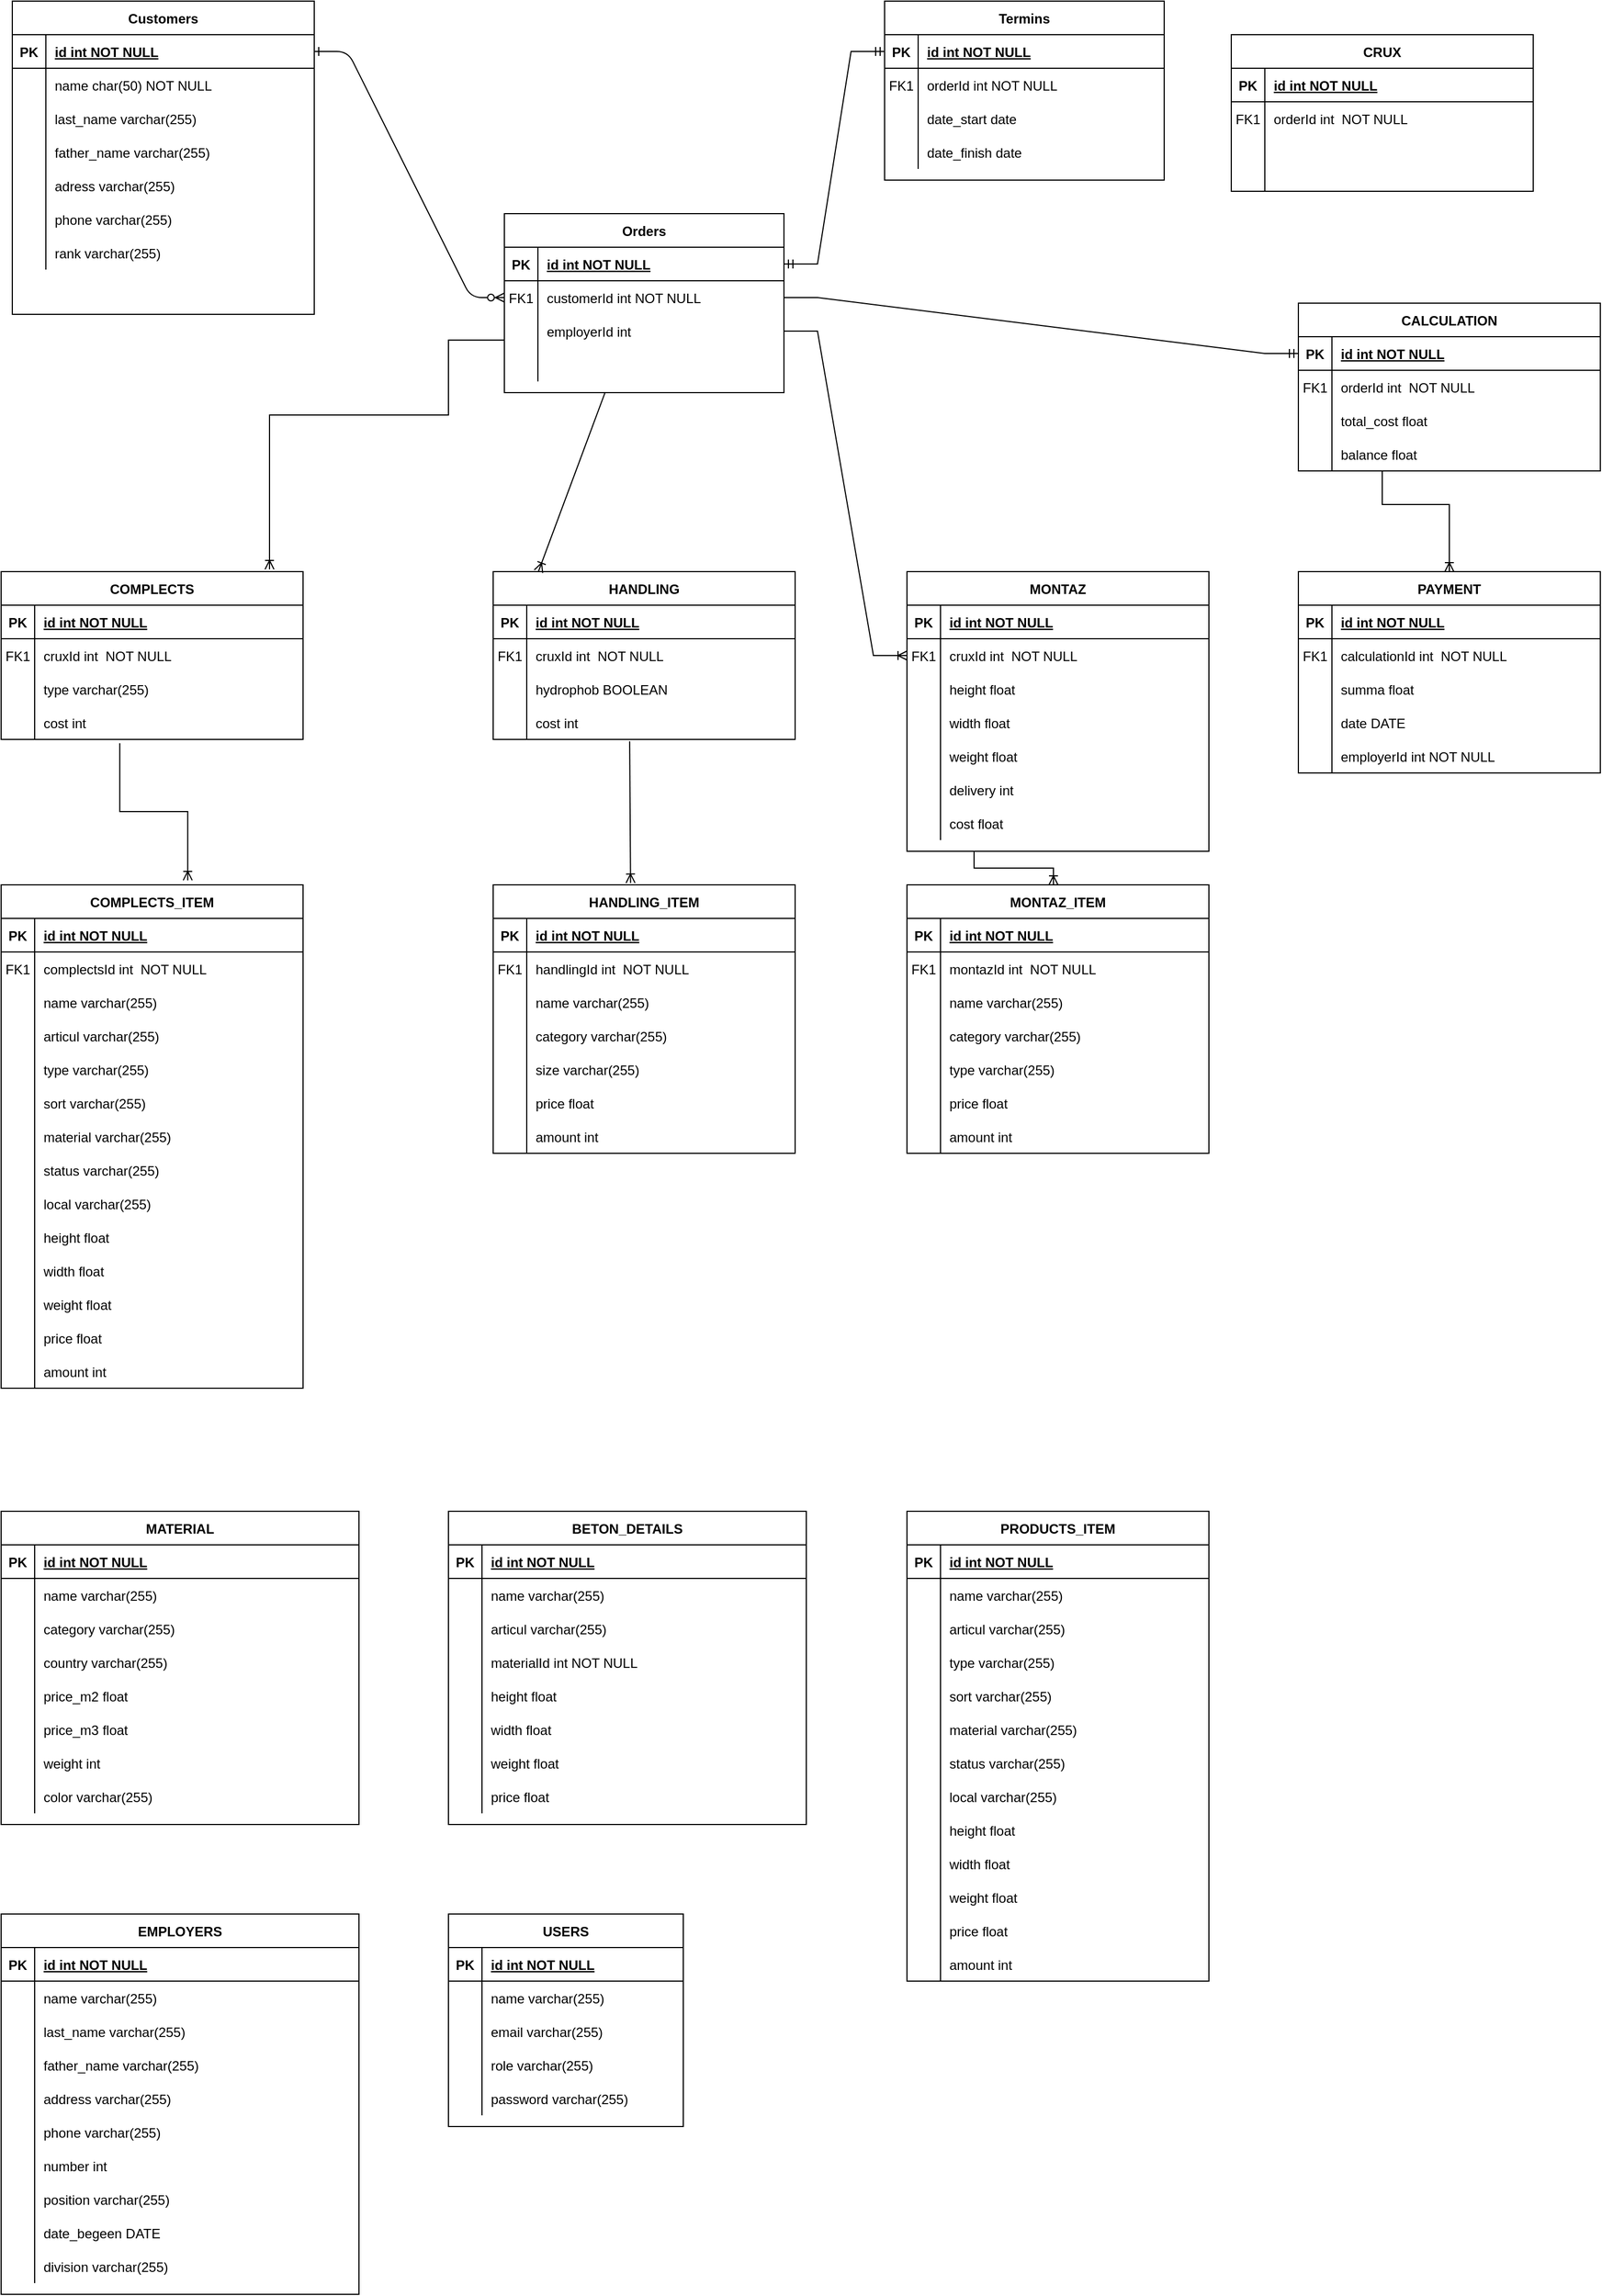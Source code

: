 <mxfile version="15.7.3" type="github" pages="2">
  <diagram id="R2lEEEUBdFMjLlhIrx00" name="Page-1">
    <mxGraphModel dx="1422" dy="727" grid="1" gridSize="10" guides="1" tooltips="1" connect="1" arrows="1" fold="1" page="1" pageScale="1" pageWidth="850" pageHeight="1100" math="0" shadow="0" extFonts="Permanent Marker^https://fonts.googleapis.com/css?family=Permanent+Marker">
      <root>
        <mxCell id="0" />
        <mxCell id="1" parent="0" />
        <mxCell id="C-vyLk0tnHw3VtMMgP7b-1" value="" style="edgeStyle=entityRelationEdgeStyle;endArrow=ERzeroToMany;startArrow=ERone;endFill=1;startFill=0;" parent="1" source="C-vyLk0tnHw3VtMMgP7b-24" target="C-vyLk0tnHw3VtMMgP7b-6" edge="1">
          <mxGeometry width="100" height="100" relative="1" as="geometry">
            <mxPoint x="340" y="720" as="sourcePoint" />
            <mxPoint x="440" y="620" as="targetPoint" />
          </mxGeometry>
        </mxCell>
        <mxCell id="C-vyLk0tnHw3VtMMgP7b-2" value="Orders" style="shape=table;startSize=30;container=1;collapsible=1;childLayout=tableLayout;fixedRows=1;rowLines=0;fontStyle=1;align=center;resizeLast=1;" parent="1" vertex="1">
          <mxGeometry x="490" y="200" width="250" height="160" as="geometry" />
        </mxCell>
        <mxCell id="C-vyLk0tnHw3VtMMgP7b-3" value="" style="shape=partialRectangle;collapsible=0;dropTarget=0;pointerEvents=0;fillColor=none;points=[[0,0.5],[1,0.5]];portConstraint=eastwest;top=0;left=0;right=0;bottom=1;" parent="C-vyLk0tnHw3VtMMgP7b-2" vertex="1">
          <mxGeometry y="30" width="250" height="30" as="geometry" />
        </mxCell>
        <mxCell id="C-vyLk0tnHw3VtMMgP7b-4" value="PK" style="shape=partialRectangle;overflow=hidden;connectable=0;fillColor=none;top=0;left=0;bottom=0;right=0;fontStyle=1;" parent="C-vyLk0tnHw3VtMMgP7b-3" vertex="1">
          <mxGeometry width="30" height="30" as="geometry">
            <mxRectangle width="30" height="30" as="alternateBounds" />
          </mxGeometry>
        </mxCell>
        <mxCell id="C-vyLk0tnHw3VtMMgP7b-5" value="id int NOT NULL " style="shape=partialRectangle;overflow=hidden;connectable=0;fillColor=none;top=0;left=0;bottom=0;right=0;align=left;spacingLeft=6;fontStyle=5;" parent="C-vyLk0tnHw3VtMMgP7b-3" vertex="1">
          <mxGeometry x="30" width="220" height="30" as="geometry">
            <mxRectangle width="220" height="30" as="alternateBounds" />
          </mxGeometry>
        </mxCell>
        <mxCell id="C-vyLk0tnHw3VtMMgP7b-6" value="" style="shape=partialRectangle;collapsible=0;dropTarget=0;pointerEvents=0;fillColor=none;points=[[0,0.5],[1,0.5]];portConstraint=eastwest;top=0;left=0;right=0;bottom=0;" parent="C-vyLk0tnHw3VtMMgP7b-2" vertex="1">
          <mxGeometry y="60" width="250" height="30" as="geometry" />
        </mxCell>
        <mxCell id="C-vyLk0tnHw3VtMMgP7b-7" value="FK1" style="shape=partialRectangle;overflow=hidden;connectable=0;fillColor=none;top=0;left=0;bottom=0;right=0;" parent="C-vyLk0tnHw3VtMMgP7b-6" vertex="1">
          <mxGeometry width="30" height="30" as="geometry">
            <mxRectangle width="30" height="30" as="alternateBounds" />
          </mxGeometry>
        </mxCell>
        <mxCell id="C-vyLk0tnHw3VtMMgP7b-8" value="customerId int NOT NULL" style="shape=partialRectangle;overflow=hidden;connectable=0;fillColor=none;top=0;left=0;bottom=0;right=0;align=left;spacingLeft=6;" parent="C-vyLk0tnHw3VtMMgP7b-6" vertex="1">
          <mxGeometry x="30" width="220" height="30" as="geometry">
            <mxRectangle width="220" height="30" as="alternateBounds" />
          </mxGeometry>
        </mxCell>
        <mxCell id="C-vyLk0tnHw3VtMMgP7b-9" value="" style="shape=partialRectangle;collapsible=0;dropTarget=0;pointerEvents=0;fillColor=none;points=[[0,0.5],[1,0.5]];portConstraint=eastwest;top=0;left=0;right=0;bottom=0;" parent="C-vyLk0tnHw3VtMMgP7b-2" vertex="1">
          <mxGeometry y="90" width="250" height="30" as="geometry" />
        </mxCell>
        <mxCell id="C-vyLk0tnHw3VtMMgP7b-10" value="" style="shape=partialRectangle;overflow=hidden;connectable=0;fillColor=none;top=0;left=0;bottom=0;right=0;" parent="C-vyLk0tnHw3VtMMgP7b-9" vertex="1">
          <mxGeometry width="30" height="30" as="geometry">
            <mxRectangle width="30" height="30" as="alternateBounds" />
          </mxGeometry>
        </mxCell>
        <mxCell id="C-vyLk0tnHw3VtMMgP7b-11" value="employerId int" style="shape=partialRectangle;overflow=hidden;connectable=0;fillColor=none;top=0;left=0;bottom=0;right=0;align=left;spacingLeft=6;" parent="C-vyLk0tnHw3VtMMgP7b-9" vertex="1">
          <mxGeometry x="30" width="220" height="30" as="geometry">
            <mxRectangle width="220" height="30" as="alternateBounds" />
          </mxGeometry>
        </mxCell>
        <mxCell id="oDOmuxAlrrB1_HJ2phbw-48" value="" style="shape=partialRectangle;collapsible=0;dropTarget=0;pointerEvents=0;fillColor=none;points=[[0,0.5],[1,0.5]];portConstraint=eastwest;top=0;left=0;right=0;bottom=0;" parent="C-vyLk0tnHw3VtMMgP7b-2" vertex="1">
          <mxGeometry y="120" width="250" height="30" as="geometry" />
        </mxCell>
        <mxCell id="oDOmuxAlrrB1_HJ2phbw-49" value="" style="shape=partialRectangle;overflow=hidden;connectable=0;fillColor=none;top=0;left=0;bottom=0;right=0;" parent="oDOmuxAlrrB1_HJ2phbw-48" vertex="1">
          <mxGeometry width="30" height="30" as="geometry">
            <mxRectangle width="30" height="30" as="alternateBounds" />
          </mxGeometry>
        </mxCell>
        <mxCell id="oDOmuxAlrrB1_HJ2phbw-50" value="" style="shape=partialRectangle;overflow=hidden;connectable=0;fillColor=none;top=0;left=0;bottom=0;right=0;align=left;spacingLeft=6;" parent="oDOmuxAlrrB1_HJ2phbw-48" vertex="1">
          <mxGeometry x="30" width="220" height="30" as="geometry">
            <mxRectangle width="220" height="30" as="alternateBounds" />
          </mxGeometry>
        </mxCell>
        <mxCell id="C-vyLk0tnHw3VtMMgP7b-13" value="Termins" style="shape=table;startSize=30;container=1;collapsible=1;childLayout=tableLayout;fixedRows=1;rowLines=0;fontStyle=1;align=center;resizeLast=1;" parent="1" vertex="1">
          <mxGeometry x="830" y="10" width="250" height="160" as="geometry" />
        </mxCell>
        <mxCell id="C-vyLk0tnHw3VtMMgP7b-14" value="" style="shape=partialRectangle;collapsible=0;dropTarget=0;pointerEvents=0;fillColor=none;points=[[0,0.5],[1,0.5]];portConstraint=eastwest;top=0;left=0;right=0;bottom=1;" parent="C-vyLk0tnHw3VtMMgP7b-13" vertex="1">
          <mxGeometry y="30" width="250" height="30" as="geometry" />
        </mxCell>
        <mxCell id="C-vyLk0tnHw3VtMMgP7b-15" value="PK" style="shape=partialRectangle;overflow=hidden;connectable=0;fillColor=none;top=0;left=0;bottom=0;right=0;fontStyle=1;" parent="C-vyLk0tnHw3VtMMgP7b-14" vertex="1">
          <mxGeometry width="30" height="30" as="geometry">
            <mxRectangle width="30" height="30" as="alternateBounds" />
          </mxGeometry>
        </mxCell>
        <mxCell id="C-vyLk0tnHw3VtMMgP7b-16" value="id int NOT NULL " style="shape=partialRectangle;overflow=hidden;connectable=0;fillColor=none;top=0;left=0;bottom=0;right=0;align=left;spacingLeft=6;fontStyle=5;" parent="C-vyLk0tnHw3VtMMgP7b-14" vertex="1">
          <mxGeometry x="30" width="220" height="30" as="geometry">
            <mxRectangle width="220" height="30" as="alternateBounds" />
          </mxGeometry>
        </mxCell>
        <mxCell id="C-vyLk0tnHw3VtMMgP7b-17" value="" style="shape=partialRectangle;collapsible=0;dropTarget=0;pointerEvents=0;fillColor=none;points=[[0,0.5],[1,0.5]];portConstraint=eastwest;top=0;left=0;right=0;bottom=0;" parent="C-vyLk0tnHw3VtMMgP7b-13" vertex="1">
          <mxGeometry y="60" width="250" height="30" as="geometry" />
        </mxCell>
        <mxCell id="C-vyLk0tnHw3VtMMgP7b-18" value="FK1" style="shape=partialRectangle;overflow=hidden;connectable=0;fillColor=none;top=0;left=0;bottom=0;right=0;" parent="C-vyLk0tnHw3VtMMgP7b-17" vertex="1">
          <mxGeometry width="30" height="30" as="geometry">
            <mxRectangle width="30" height="30" as="alternateBounds" />
          </mxGeometry>
        </mxCell>
        <mxCell id="C-vyLk0tnHw3VtMMgP7b-19" value="orderId int NOT NULL" style="shape=partialRectangle;overflow=hidden;connectable=0;fillColor=none;top=0;left=0;bottom=0;right=0;align=left;spacingLeft=6;" parent="C-vyLk0tnHw3VtMMgP7b-17" vertex="1">
          <mxGeometry x="30" width="220" height="30" as="geometry">
            <mxRectangle width="220" height="30" as="alternateBounds" />
          </mxGeometry>
        </mxCell>
        <mxCell id="C-vyLk0tnHw3VtMMgP7b-20" value="" style="shape=partialRectangle;collapsible=0;dropTarget=0;pointerEvents=0;fillColor=none;points=[[0,0.5],[1,0.5]];portConstraint=eastwest;top=0;left=0;right=0;bottom=0;" parent="C-vyLk0tnHw3VtMMgP7b-13" vertex="1">
          <mxGeometry y="90" width="250" height="30" as="geometry" />
        </mxCell>
        <mxCell id="C-vyLk0tnHw3VtMMgP7b-21" value="" style="shape=partialRectangle;overflow=hidden;connectable=0;fillColor=none;top=0;left=0;bottom=0;right=0;" parent="C-vyLk0tnHw3VtMMgP7b-20" vertex="1">
          <mxGeometry width="30" height="30" as="geometry">
            <mxRectangle width="30" height="30" as="alternateBounds" />
          </mxGeometry>
        </mxCell>
        <mxCell id="C-vyLk0tnHw3VtMMgP7b-22" value="date_start date " style="shape=partialRectangle;overflow=hidden;connectable=0;fillColor=none;top=0;left=0;bottom=0;right=0;align=left;spacingLeft=6;" parent="C-vyLk0tnHw3VtMMgP7b-20" vertex="1">
          <mxGeometry x="30" width="220" height="30" as="geometry">
            <mxRectangle width="220" height="30" as="alternateBounds" />
          </mxGeometry>
        </mxCell>
        <mxCell id="oDOmuxAlrrB1_HJ2phbw-51" value="" style="shape=partialRectangle;collapsible=0;dropTarget=0;pointerEvents=0;fillColor=none;points=[[0,0.5],[1,0.5]];portConstraint=eastwest;top=0;left=0;right=0;bottom=0;" parent="C-vyLk0tnHw3VtMMgP7b-13" vertex="1">
          <mxGeometry y="120" width="250" height="30" as="geometry" />
        </mxCell>
        <mxCell id="oDOmuxAlrrB1_HJ2phbw-52" value="" style="shape=partialRectangle;overflow=hidden;connectable=0;fillColor=none;top=0;left=0;bottom=0;right=0;" parent="oDOmuxAlrrB1_HJ2phbw-51" vertex="1">
          <mxGeometry width="30" height="30" as="geometry">
            <mxRectangle width="30" height="30" as="alternateBounds" />
          </mxGeometry>
        </mxCell>
        <mxCell id="oDOmuxAlrrB1_HJ2phbw-53" value="date_finish date" style="shape=partialRectangle;overflow=hidden;connectable=0;fillColor=none;top=0;left=0;bottom=0;right=0;align=left;spacingLeft=6;" parent="oDOmuxAlrrB1_HJ2phbw-51" vertex="1">
          <mxGeometry x="30" width="220" height="30" as="geometry">
            <mxRectangle width="220" height="30" as="alternateBounds" />
          </mxGeometry>
        </mxCell>
        <mxCell id="C-vyLk0tnHw3VtMMgP7b-23" value="Customers" style="shape=table;startSize=30;container=1;collapsible=1;childLayout=tableLayout;fixedRows=1;rowLines=0;fontStyle=1;align=center;resizeLast=1;" parent="1" vertex="1">
          <mxGeometry x="50" y="10" width="270" height="280" as="geometry" />
        </mxCell>
        <mxCell id="C-vyLk0tnHw3VtMMgP7b-24" value="" style="shape=partialRectangle;collapsible=0;dropTarget=0;pointerEvents=0;fillColor=none;points=[[0,0.5],[1,0.5]];portConstraint=eastwest;top=0;left=0;right=0;bottom=1;" parent="C-vyLk0tnHw3VtMMgP7b-23" vertex="1">
          <mxGeometry y="30" width="270" height="30" as="geometry" />
        </mxCell>
        <mxCell id="C-vyLk0tnHw3VtMMgP7b-25" value="PK" style="shape=partialRectangle;overflow=hidden;connectable=0;fillColor=none;top=0;left=0;bottom=0;right=0;fontStyle=1;" parent="C-vyLk0tnHw3VtMMgP7b-24" vertex="1">
          <mxGeometry width="30" height="30" as="geometry">
            <mxRectangle width="30" height="30" as="alternateBounds" />
          </mxGeometry>
        </mxCell>
        <mxCell id="C-vyLk0tnHw3VtMMgP7b-26" value="id int NOT NULL " style="shape=partialRectangle;overflow=hidden;connectable=0;fillColor=none;top=0;left=0;bottom=0;right=0;align=left;spacingLeft=6;fontStyle=5;" parent="C-vyLk0tnHw3VtMMgP7b-24" vertex="1">
          <mxGeometry x="30" width="240" height="30" as="geometry">
            <mxRectangle width="240" height="30" as="alternateBounds" />
          </mxGeometry>
        </mxCell>
        <mxCell id="C-vyLk0tnHw3VtMMgP7b-27" value="" style="shape=partialRectangle;collapsible=0;dropTarget=0;pointerEvents=0;fillColor=none;points=[[0,0.5],[1,0.5]];portConstraint=eastwest;top=0;left=0;right=0;bottom=0;" parent="C-vyLk0tnHw3VtMMgP7b-23" vertex="1">
          <mxGeometry y="60" width="270" height="30" as="geometry" />
        </mxCell>
        <mxCell id="C-vyLk0tnHw3VtMMgP7b-28" value="" style="shape=partialRectangle;overflow=hidden;connectable=0;fillColor=none;top=0;left=0;bottom=0;right=0;" parent="C-vyLk0tnHw3VtMMgP7b-27" vertex="1">
          <mxGeometry width="30" height="30" as="geometry">
            <mxRectangle width="30" height="30" as="alternateBounds" />
          </mxGeometry>
        </mxCell>
        <mxCell id="C-vyLk0tnHw3VtMMgP7b-29" value="name char(50) NOT NULL" style="shape=partialRectangle;overflow=hidden;connectable=0;fillColor=none;top=0;left=0;bottom=0;right=0;align=left;spacingLeft=6;" parent="C-vyLk0tnHw3VtMMgP7b-27" vertex="1">
          <mxGeometry x="30" width="240" height="30" as="geometry">
            <mxRectangle width="240" height="30" as="alternateBounds" />
          </mxGeometry>
        </mxCell>
        <mxCell id="oDOmuxAlrrB1_HJ2phbw-11" value="" style="shape=partialRectangle;collapsible=0;dropTarget=0;pointerEvents=0;fillColor=none;points=[[0,0.5],[1,0.5]];portConstraint=eastwest;top=0;left=0;right=0;bottom=0;" parent="C-vyLk0tnHw3VtMMgP7b-23" vertex="1">
          <mxGeometry y="90" width="270" height="30" as="geometry" />
        </mxCell>
        <mxCell id="oDOmuxAlrrB1_HJ2phbw-12" value="" style="shape=partialRectangle;overflow=hidden;connectable=0;fillColor=none;top=0;left=0;bottom=0;right=0;" parent="oDOmuxAlrrB1_HJ2phbw-11" vertex="1">
          <mxGeometry width="30" height="30" as="geometry">
            <mxRectangle width="30" height="30" as="alternateBounds" />
          </mxGeometry>
        </mxCell>
        <mxCell id="oDOmuxAlrrB1_HJ2phbw-13" value="last_name varchar(255) " style="shape=partialRectangle;overflow=hidden;connectable=0;fillColor=none;top=0;left=0;bottom=0;right=0;align=left;spacingLeft=6;" parent="oDOmuxAlrrB1_HJ2phbw-11" vertex="1">
          <mxGeometry x="30" width="240" height="30" as="geometry">
            <mxRectangle width="240" height="30" as="alternateBounds" />
          </mxGeometry>
        </mxCell>
        <mxCell id="oDOmuxAlrrB1_HJ2phbw-14" value="" style="shape=partialRectangle;collapsible=0;dropTarget=0;pointerEvents=0;fillColor=none;points=[[0,0.5],[1,0.5]];portConstraint=eastwest;top=0;left=0;right=0;bottom=0;" parent="C-vyLk0tnHw3VtMMgP7b-23" vertex="1">
          <mxGeometry y="120" width="270" height="30" as="geometry" />
        </mxCell>
        <mxCell id="oDOmuxAlrrB1_HJ2phbw-15" value="" style="shape=partialRectangle;overflow=hidden;connectable=0;fillColor=none;top=0;left=0;bottom=0;right=0;" parent="oDOmuxAlrrB1_HJ2phbw-14" vertex="1">
          <mxGeometry width="30" height="30" as="geometry">
            <mxRectangle width="30" height="30" as="alternateBounds" />
          </mxGeometry>
        </mxCell>
        <mxCell id="oDOmuxAlrrB1_HJ2phbw-16" value="father_name varchar(255) " style="shape=partialRectangle;overflow=hidden;connectable=0;fillColor=none;top=0;left=0;bottom=0;right=0;align=left;spacingLeft=6;" parent="oDOmuxAlrrB1_HJ2phbw-14" vertex="1">
          <mxGeometry x="30" width="240" height="30" as="geometry">
            <mxRectangle width="240" height="30" as="alternateBounds" />
          </mxGeometry>
        </mxCell>
        <mxCell id="oDOmuxAlrrB1_HJ2phbw-17" value="" style="shape=partialRectangle;collapsible=0;dropTarget=0;pointerEvents=0;fillColor=none;points=[[0,0.5],[1,0.5]];portConstraint=eastwest;top=0;left=0;right=0;bottom=0;" parent="C-vyLk0tnHw3VtMMgP7b-23" vertex="1">
          <mxGeometry y="150" width="270" height="30" as="geometry" />
        </mxCell>
        <mxCell id="oDOmuxAlrrB1_HJ2phbw-18" value="" style="shape=partialRectangle;overflow=hidden;connectable=0;fillColor=none;top=0;left=0;bottom=0;right=0;" parent="oDOmuxAlrrB1_HJ2phbw-17" vertex="1">
          <mxGeometry width="30" height="30" as="geometry">
            <mxRectangle width="30" height="30" as="alternateBounds" />
          </mxGeometry>
        </mxCell>
        <mxCell id="oDOmuxAlrrB1_HJ2phbw-19" value="adress varchar(255)" style="shape=partialRectangle;overflow=hidden;connectable=0;fillColor=none;top=0;left=0;bottom=0;right=0;align=left;spacingLeft=6;" parent="oDOmuxAlrrB1_HJ2phbw-17" vertex="1">
          <mxGeometry x="30" width="240" height="30" as="geometry">
            <mxRectangle width="240" height="30" as="alternateBounds" />
          </mxGeometry>
        </mxCell>
        <mxCell id="oDOmuxAlrrB1_HJ2phbw-20" value="" style="shape=partialRectangle;collapsible=0;dropTarget=0;pointerEvents=0;fillColor=none;points=[[0,0.5],[1,0.5]];portConstraint=eastwest;top=0;left=0;right=0;bottom=0;" parent="C-vyLk0tnHw3VtMMgP7b-23" vertex="1">
          <mxGeometry y="180" width="270" height="30" as="geometry" />
        </mxCell>
        <mxCell id="oDOmuxAlrrB1_HJ2phbw-21" value="" style="shape=partialRectangle;overflow=hidden;connectable=0;fillColor=none;top=0;left=0;bottom=0;right=0;" parent="oDOmuxAlrrB1_HJ2phbw-20" vertex="1">
          <mxGeometry width="30" height="30" as="geometry">
            <mxRectangle width="30" height="30" as="alternateBounds" />
          </mxGeometry>
        </mxCell>
        <mxCell id="oDOmuxAlrrB1_HJ2phbw-22" value="phone varchar(255)" style="shape=partialRectangle;overflow=hidden;connectable=0;fillColor=none;top=0;left=0;bottom=0;right=0;align=left;spacingLeft=6;" parent="oDOmuxAlrrB1_HJ2phbw-20" vertex="1">
          <mxGeometry x="30" width="240" height="30" as="geometry">
            <mxRectangle width="240" height="30" as="alternateBounds" />
          </mxGeometry>
        </mxCell>
        <mxCell id="oDOmuxAlrrB1_HJ2phbw-23" value="" style="shape=partialRectangle;collapsible=0;dropTarget=0;pointerEvents=0;fillColor=none;points=[[0,0.5],[1,0.5]];portConstraint=eastwest;top=0;left=0;right=0;bottom=0;" parent="C-vyLk0tnHw3VtMMgP7b-23" vertex="1">
          <mxGeometry y="210" width="270" height="30" as="geometry" />
        </mxCell>
        <mxCell id="oDOmuxAlrrB1_HJ2phbw-24" value="" style="shape=partialRectangle;overflow=hidden;connectable=0;fillColor=none;top=0;left=0;bottom=0;right=0;" parent="oDOmuxAlrrB1_HJ2phbw-23" vertex="1">
          <mxGeometry width="30" height="30" as="geometry">
            <mxRectangle width="30" height="30" as="alternateBounds" />
          </mxGeometry>
        </mxCell>
        <mxCell id="oDOmuxAlrrB1_HJ2phbw-25" value="rank varchar(255)" style="shape=partialRectangle;overflow=hidden;connectable=0;fillColor=none;top=0;left=0;bottom=0;right=0;align=left;spacingLeft=6;" parent="oDOmuxAlrrB1_HJ2phbw-23" vertex="1">
          <mxGeometry x="30" width="240" height="30" as="geometry">
            <mxRectangle width="240" height="30" as="alternateBounds" />
          </mxGeometry>
        </mxCell>
        <mxCell id="oDOmuxAlrrB1_HJ2phbw-26" value="CRUX" style="shape=table;startSize=30;container=1;collapsible=1;childLayout=tableLayout;fixedRows=1;rowLines=0;fontStyle=1;align=center;resizeLast=1;" parent="1" vertex="1">
          <mxGeometry x="1140" y="40" width="270" height="140" as="geometry" />
        </mxCell>
        <mxCell id="oDOmuxAlrrB1_HJ2phbw-27" value="" style="shape=partialRectangle;collapsible=0;dropTarget=0;pointerEvents=0;fillColor=none;points=[[0,0.5],[1,0.5]];portConstraint=eastwest;top=0;left=0;right=0;bottom=1;" parent="oDOmuxAlrrB1_HJ2phbw-26" vertex="1">
          <mxGeometry y="30" width="270" height="30" as="geometry" />
        </mxCell>
        <mxCell id="oDOmuxAlrrB1_HJ2phbw-28" value="PK" style="shape=partialRectangle;overflow=hidden;connectable=0;fillColor=none;top=0;left=0;bottom=0;right=0;fontStyle=1;" parent="oDOmuxAlrrB1_HJ2phbw-27" vertex="1">
          <mxGeometry width="30" height="30" as="geometry">
            <mxRectangle width="30" height="30" as="alternateBounds" />
          </mxGeometry>
        </mxCell>
        <mxCell id="oDOmuxAlrrB1_HJ2phbw-29" value="id int NOT NULL " style="shape=partialRectangle;overflow=hidden;connectable=0;fillColor=none;top=0;left=0;bottom=0;right=0;align=left;spacingLeft=6;fontStyle=5;" parent="oDOmuxAlrrB1_HJ2phbw-27" vertex="1">
          <mxGeometry x="30" width="240" height="30" as="geometry">
            <mxRectangle width="240" height="30" as="alternateBounds" />
          </mxGeometry>
        </mxCell>
        <mxCell id="oDOmuxAlrrB1_HJ2phbw-30" value="" style="shape=partialRectangle;collapsible=0;dropTarget=0;pointerEvents=0;fillColor=none;points=[[0,0.5],[1,0.5]];portConstraint=eastwest;top=0;left=0;right=0;bottom=0;" parent="oDOmuxAlrrB1_HJ2phbw-26" vertex="1">
          <mxGeometry y="60" width="270" height="30" as="geometry" />
        </mxCell>
        <mxCell id="oDOmuxAlrrB1_HJ2phbw-31" value="FK1" style="shape=partialRectangle;overflow=hidden;connectable=0;fillColor=none;top=0;left=0;bottom=0;right=0;" parent="oDOmuxAlrrB1_HJ2phbw-30" vertex="1">
          <mxGeometry width="30" height="30" as="geometry">
            <mxRectangle width="30" height="30" as="alternateBounds" />
          </mxGeometry>
        </mxCell>
        <mxCell id="oDOmuxAlrrB1_HJ2phbw-32" value="orderId int  NOT NULL" style="shape=partialRectangle;overflow=hidden;connectable=0;fillColor=none;top=0;left=0;bottom=0;right=0;align=left;spacingLeft=6;" parent="oDOmuxAlrrB1_HJ2phbw-30" vertex="1">
          <mxGeometry x="30" width="240" height="30" as="geometry">
            <mxRectangle width="240" height="30" as="alternateBounds" />
          </mxGeometry>
        </mxCell>
        <mxCell id="oDOmuxAlrrB1_HJ2phbw-42" value="" style="shape=partialRectangle;collapsible=0;dropTarget=0;pointerEvents=0;fillColor=none;points=[[0,0.5],[1,0.5]];portConstraint=eastwest;top=0;left=0;right=0;bottom=0;" parent="oDOmuxAlrrB1_HJ2phbw-26" vertex="1">
          <mxGeometry y="90" width="270" height="30" as="geometry" />
        </mxCell>
        <mxCell id="oDOmuxAlrrB1_HJ2phbw-43" value="" style="shape=partialRectangle;overflow=hidden;connectable=0;fillColor=none;top=0;left=0;bottom=0;right=0;" parent="oDOmuxAlrrB1_HJ2phbw-42" vertex="1">
          <mxGeometry width="30" height="30" as="geometry">
            <mxRectangle width="30" height="30" as="alternateBounds" />
          </mxGeometry>
        </mxCell>
        <mxCell id="oDOmuxAlrrB1_HJ2phbw-44" value="" style="shape=partialRectangle;overflow=hidden;connectable=0;fillColor=none;top=0;left=0;bottom=0;right=0;align=left;spacingLeft=6;" parent="oDOmuxAlrrB1_HJ2phbw-42" vertex="1">
          <mxGeometry x="30" width="240" height="30" as="geometry">
            <mxRectangle width="240" height="30" as="alternateBounds" />
          </mxGeometry>
        </mxCell>
        <mxCell id="oDOmuxAlrrB1_HJ2phbw-45" value="" style="shape=partialRectangle;collapsible=0;dropTarget=0;pointerEvents=0;fillColor=none;points=[[0,0.5],[1,0.5]];portConstraint=eastwest;top=0;left=0;right=0;bottom=0;" parent="oDOmuxAlrrB1_HJ2phbw-26" vertex="1">
          <mxGeometry y="120" width="270" height="20" as="geometry" />
        </mxCell>
        <mxCell id="oDOmuxAlrrB1_HJ2phbw-46" value="" style="shape=partialRectangle;overflow=hidden;connectable=0;fillColor=none;top=0;left=0;bottom=0;right=0;" parent="oDOmuxAlrrB1_HJ2phbw-45" vertex="1">
          <mxGeometry width="30" height="20" as="geometry">
            <mxRectangle width="30" height="20" as="alternateBounds" />
          </mxGeometry>
        </mxCell>
        <mxCell id="oDOmuxAlrrB1_HJ2phbw-47" value="" style="shape=partialRectangle;overflow=hidden;connectable=0;fillColor=none;top=0;left=0;bottom=0;right=0;align=left;spacingLeft=6;" parent="oDOmuxAlrrB1_HJ2phbw-45" vertex="1">
          <mxGeometry x="30" width="240" height="20" as="geometry">
            <mxRectangle width="240" height="20" as="alternateBounds" />
          </mxGeometry>
        </mxCell>
        <mxCell id="oDOmuxAlrrB1_HJ2phbw-54" value="" style="edgeStyle=entityRelationEdgeStyle;fontSize=12;html=1;endArrow=ERmandOne;startArrow=ERmandOne;rounded=0;entryX=0;entryY=0.5;entryDx=0;entryDy=0;exitX=1;exitY=0.5;exitDx=0;exitDy=0;" parent="1" source="C-vyLk0tnHw3VtMMgP7b-3" target="C-vyLk0tnHw3VtMMgP7b-14" edge="1">
          <mxGeometry width="100" height="100" relative="1" as="geometry">
            <mxPoint x="740" y="130" as="sourcePoint" />
            <mxPoint x="830" y="30" as="targetPoint" />
          </mxGeometry>
        </mxCell>
        <mxCell id="aTGt4m8425BB8MpP4lzM-1" value="COMPLECTS" style="shape=table;startSize=30;container=1;collapsible=1;childLayout=tableLayout;fixedRows=1;rowLines=0;fontStyle=1;align=center;resizeLast=1;" parent="1" vertex="1">
          <mxGeometry x="40" y="520" width="270" height="150" as="geometry" />
        </mxCell>
        <mxCell id="aTGt4m8425BB8MpP4lzM-2" value="" style="shape=partialRectangle;collapsible=0;dropTarget=0;pointerEvents=0;fillColor=none;points=[[0,0.5],[1,0.5]];portConstraint=eastwest;top=0;left=0;right=0;bottom=1;" parent="aTGt4m8425BB8MpP4lzM-1" vertex="1">
          <mxGeometry y="30" width="270" height="30" as="geometry" />
        </mxCell>
        <mxCell id="aTGt4m8425BB8MpP4lzM-3" value="PK" style="shape=partialRectangle;overflow=hidden;connectable=0;fillColor=none;top=0;left=0;bottom=0;right=0;fontStyle=1;" parent="aTGt4m8425BB8MpP4lzM-2" vertex="1">
          <mxGeometry width="30" height="30" as="geometry">
            <mxRectangle width="30" height="30" as="alternateBounds" />
          </mxGeometry>
        </mxCell>
        <mxCell id="aTGt4m8425BB8MpP4lzM-4" value="id int NOT NULL " style="shape=partialRectangle;overflow=hidden;connectable=0;fillColor=none;top=0;left=0;bottom=0;right=0;align=left;spacingLeft=6;fontStyle=5;" parent="aTGt4m8425BB8MpP4lzM-2" vertex="1">
          <mxGeometry x="30" width="240" height="30" as="geometry">
            <mxRectangle width="240" height="30" as="alternateBounds" />
          </mxGeometry>
        </mxCell>
        <mxCell id="aTGt4m8425BB8MpP4lzM-5" value="" style="shape=partialRectangle;collapsible=0;dropTarget=0;pointerEvents=0;fillColor=none;points=[[0,0.5],[1,0.5]];portConstraint=eastwest;top=0;left=0;right=0;bottom=0;" parent="aTGt4m8425BB8MpP4lzM-1" vertex="1">
          <mxGeometry y="60" width="270" height="30" as="geometry" />
        </mxCell>
        <mxCell id="aTGt4m8425BB8MpP4lzM-6" value="FK1" style="shape=partialRectangle;overflow=hidden;connectable=0;fillColor=none;top=0;left=0;bottom=0;right=0;" parent="aTGt4m8425BB8MpP4lzM-5" vertex="1">
          <mxGeometry width="30" height="30" as="geometry">
            <mxRectangle width="30" height="30" as="alternateBounds" />
          </mxGeometry>
        </mxCell>
        <mxCell id="aTGt4m8425BB8MpP4lzM-7" value="cruxId int  NOT NULL" style="shape=partialRectangle;overflow=hidden;connectable=0;fillColor=none;top=0;left=0;bottom=0;right=0;align=left;spacingLeft=6;" parent="aTGt4m8425BB8MpP4lzM-5" vertex="1">
          <mxGeometry x="30" width="240" height="30" as="geometry">
            <mxRectangle width="240" height="30" as="alternateBounds" />
          </mxGeometry>
        </mxCell>
        <mxCell id="aTGt4m8425BB8MpP4lzM-8" value="" style="shape=partialRectangle;collapsible=0;dropTarget=0;pointerEvents=0;fillColor=none;points=[[0,0.5],[1,0.5]];portConstraint=eastwest;top=0;left=0;right=0;bottom=0;" parent="aTGt4m8425BB8MpP4lzM-1" vertex="1">
          <mxGeometry y="90" width="270" height="30" as="geometry" />
        </mxCell>
        <mxCell id="aTGt4m8425BB8MpP4lzM-9" value="" style="shape=partialRectangle;overflow=hidden;connectable=0;fillColor=none;top=0;left=0;bottom=0;right=0;" parent="aTGt4m8425BB8MpP4lzM-8" vertex="1">
          <mxGeometry width="30" height="30" as="geometry">
            <mxRectangle width="30" height="30" as="alternateBounds" />
          </mxGeometry>
        </mxCell>
        <mxCell id="aTGt4m8425BB8MpP4lzM-10" value="type varchar(255)" style="shape=partialRectangle;overflow=hidden;connectable=0;fillColor=none;top=0;left=0;bottom=0;right=0;align=left;spacingLeft=6;" parent="aTGt4m8425BB8MpP4lzM-8" vertex="1">
          <mxGeometry x="30" width="240" height="30" as="geometry">
            <mxRectangle width="240" height="30" as="alternateBounds" />
          </mxGeometry>
        </mxCell>
        <mxCell id="aTGt4m8425BB8MpP4lzM-11" value="" style="shape=partialRectangle;collapsible=0;dropTarget=0;pointerEvents=0;fillColor=none;points=[[0,0.5],[1,0.5]];portConstraint=eastwest;top=0;left=0;right=0;bottom=0;" parent="aTGt4m8425BB8MpP4lzM-1" vertex="1">
          <mxGeometry y="120" width="270" height="30" as="geometry" />
        </mxCell>
        <mxCell id="aTGt4m8425BB8MpP4lzM-12" value="" style="shape=partialRectangle;overflow=hidden;connectable=0;fillColor=none;top=0;left=0;bottom=0;right=0;" parent="aTGt4m8425BB8MpP4lzM-11" vertex="1">
          <mxGeometry width="30" height="30" as="geometry">
            <mxRectangle width="30" height="30" as="alternateBounds" />
          </mxGeometry>
        </mxCell>
        <mxCell id="aTGt4m8425BB8MpP4lzM-13" value="cost int" style="shape=partialRectangle;overflow=hidden;connectable=0;fillColor=none;top=0;left=0;bottom=0;right=0;align=left;spacingLeft=6;" parent="aTGt4m8425BB8MpP4lzM-11" vertex="1">
          <mxGeometry x="30" width="240" height="30" as="geometry">
            <mxRectangle width="240" height="30" as="alternateBounds" />
          </mxGeometry>
        </mxCell>
        <mxCell id="aTGt4m8425BB8MpP4lzM-14" value="HANDLING" style="shape=table;startSize=30;container=1;collapsible=1;childLayout=tableLayout;fixedRows=1;rowLines=0;fontStyle=1;align=center;resizeLast=1;" parent="1" vertex="1">
          <mxGeometry x="480" y="520" width="270" height="150" as="geometry" />
        </mxCell>
        <mxCell id="aTGt4m8425BB8MpP4lzM-15" value="" style="shape=partialRectangle;collapsible=0;dropTarget=0;pointerEvents=0;fillColor=none;points=[[0,0.5],[1,0.5]];portConstraint=eastwest;top=0;left=0;right=0;bottom=1;" parent="aTGt4m8425BB8MpP4lzM-14" vertex="1">
          <mxGeometry y="30" width="270" height="30" as="geometry" />
        </mxCell>
        <mxCell id="aTGt4m8425BB8MpP4lzM-16" value="PK" style="shape=partialRectangle;overflow=hidden;connectable=0;fillColor=none;top=0;left=0;bottom=0;right=0;fontStyle=1;" parent="aTGt4m8425BB8MpP4lzM-15" vertex="1">
          <mxGeometry width="30" height="30" as="geometry">
            <mxRectangle width="30" height="30" as="alternateBounds" />
          </mxGeometry>
        </mxCell>
        <mxCell id="aTGt4m8425BB8MpP4lzM-17" value="id int NOT NULL " style="shape=partialRectangle;overflow=hidden;connectable=0;fillColor=none;top=0;left=0;bottom=0;right=0;align=left;spacingLeft=6;fontStyle=5;" parent="aTGt4m8425BB8MpP4lzM-15" vertex="1">
          <mxGeometry x="30" width="240" height="30" as="geometry">
            <mxRectangle width="240" height="30" as="alternateBounds" />
          </mxGeometry>
        </mxCell>
        <mxCell id="aTGt4m8425BB8MpP4lzM-18" value="" style="shape=partialRectangle;collapsible=0;dropTarget=0;pointerEvents=0;fillColor=none;points=[[0,0.5],[1,0.5]];portConstraint=eastwest;top=0;left=0;right=0;bottom=0;" parent="aTGt4m8425BB8MpP4lzM-14" vertex="1">
          <mxGeometry y="60" width="270" height="30" as="geometry" />
        </mxCell>
        <mxCell id="aTGt4m8425BB8MpP4lzM-19" value="FK1" style="shape=partialRectangle;overflow=hidden;connectable=0;fillColor=none;top=0;left=0;bottom=0;right=0;" parent="aTGt4m8425BB8MpP4lzM-18" vertex="1">
          <mxGeometry width="30" height="30" as="geometry">
            <mxRectangle width="30" height="30" as="alternateBounds" />
          </mxGeometry>
        </mxCell>
        <mxCell id="aTGt4m8425BB8MpP4lzM-20" value="cruxId int  NOT NULL" style="shape=partialRectangle;overflow=hidden;connectable=0;fillColor=none;top=0;left=0;bottom=0;right=0;align=left;spacingLeft=6;" parent="aTGt4m8425BB8MpP4lzM-18" vertex="1">
          <mxGeometry x="30" width="240" height="30" as="geometry">
            <mxRectangle width="240" height="30" as="alternateBounds" />
          </mxGeometry>
        </mxCell>
        <mxCell id="aTGt4m8425BB8MpP4lzM-21" value="" style="shape=partialRectangle;collapsible=0;dropTarget=0;pointerEvents=0;fillColor=none;points=[[0,0.5],[1,0.5]];portConstraint=eastwest;top=0;left=0;right=0;bottom=0;" parent="aTGt4m8425BB8MpP4lzM-14" vertex="1">
          <mxGeometry y="90" width="270" height="30" as="geometry" />
        </mxCell>
        <mxCell id="aTGt4m8425BB8MpP4lzM-22" value="" style="shape=partialRectangle;overflow=hidden;connectable=0;fillColor=none;top=0;left=0;bottom=0;right=0;" parent="aTGt4m8425BB8MpP4lzM-21" vertex="1">
          <mxGeometry width="30" height="30" as="geometry">
            <mxRectangle width="30" height="30" as="alternateBounds" />
          </mxGeometry>
        </mxCell>
        <mxCell id="aTGt4m8425BB8MpP4lzM-23" value="hydrophob BOOLEAN" style="shape=partialRectangle;overflow=hidden;connectable=0;fillColor=none;top=0;left=0;bottom=0;right=0;align=left;spacingLeft=6;" parent="aTGt4m8425BB8MpP4lzM-21" vertex="1">
          <mxGeometry x="30" width="240" height="30" as="geometry">
            <mxRectangle width="240" height="30" as="alternateBounds" />
          </mxGeometry>
        </mxCell>
        <mxCell id="aTGt4m8425BB8MpP4lzM-24" value="" style="shape=partialRectangle;collapsible=0;dropTarget=0;pointerEvents=0;fillColor=none;points=[[0,0.5],[1,0.5]];portConstraint=eastwest;top=0;left=0;right=0;bottom=0;" parent="aTGt4m8425BB8MpP4lzM-14" vertex="1">
          <mxGeometry y="120" width="270" height="30" as="geometry" />
        </mxCell>
        <mxCell id="aTGt4m8425BB8MpP4lzM-25" value="" style="shape=partialRectangle;overflow=hidden;connectable=0;fillColor=none;top=0;left=0;bottom=0;right=0;" parent="aTGt4m8425BB8MpP4lzM-24" vertex="1">
          <mxGeometry width="30" height="30" as="geometry">
            <mxRectangle width="30" height="30" as="alternateBounds" />
          </mxGeometry>
        </mxCell>
        <mxCell id="aTGt4m8425BB8MpP4lzM-26" value="cost int" style="shape=partialRectangle;overflow=hidden;connectable=0;fillColor=none;top=0;left=0;bottom=0;right=0;align=left;spacingLeft=6;" parent="aTGt4m8425BB8MpP4lzM-24" vertex="1">
          <mxGeometry x="30" width="240" height="30" as="geometry">
            <mxRectangle width="240" height="30" as="alternateBounds" />
          </mxGeometry>
        </mxCell>
        <mxCell id="aTGt4m8425BB8MpP4lzM-27" value="MONTAZ" style="shape=table;startSize=30;container=1;collapsible=1;childLayout=tableLayout;fixedRows=1;rowLines=0;fontStyle=1;align=center;resizeLast=1;" parent="1" vertex="1">
          <mxGeometry x="850" y="520" width="270" height="250" as="geometry" />
        </mxCell>
        <mxCell id="aTGt4m8425BB8MpP4lzM-28" value="" style="shape=partialRectangle;collapsible=0;dropTarget=0;pointerEvents=0;fillColor=none;points=[[0,0.5],[1,0.5]];portConstraint=eastwest;top=0;left=0;right=0;bottom=1;" parent="aTGt4m8425BB8MpP4lzM-27" vertex="1">
          <mxGeometry y="30" width="270" height="30" as="geometry" />
        </mxCell>
        <mxCell id="aTGt4m8425BB8MpP4lzM-29" value="PK" style="shape=partialRectangle;overflow=hidden;connectable=0;fillColor=none;top=0;left=0;bottom=0;right=0;fontStyle=1;" parent="aTGt4m8425BB8MpP4lzM-28" vertex="1">
          <mxGeometry width="30" height="30" as="geometry">
            <mxRectangle width="30" height="30" as="alternateBounds" />
          </mxGeometry>
        </mxCell>
        <mxCell id="aTGt4m8425BB8MpP4lzM-30" value="id int NOT NULL " style="shape=partialRectangle;overflow=hidden;connectable=0;fillColor=none;top=0;left=0;bottom=0;right=0;align=left;spacingLeft=6;fontStyle=5;" parent="aTGt4m8425BB8MpP4lzM-28" vertex="1">
          <mxGeometry x="30" width="240" height="30" as="geometry">
            <mxRectangle width="240" height="30" as="alternateBounds" />
          </mxGeometry>
        </mxCell>
        <mxCell id="aTGt4m8425BB8MpP4lzM-31" value="" style="shape=partialRectangle;collapsible=0;dropTarget=0;pointerEvents=0;fillColor=none;points=[[0,0.5],[1,0.5]];portConstraint=eastwest;top=0;left=0;right=0;bottom=0;" parent="aTGt4m8425BB8MpP4lzM-27" vertex="1">
          <mxGeometry y="60" width="270" height="30" as="geometry" />
        </mxCell>
        <mxCell id="aTGt4m8425BB8MpP4lzM-32" value="FK1" style="shape=partialRectangle;overflow=hidden;connectable=0;fillColor=none;top=0;left=0;bottom=0;right=0;" parent="aTGt4m8425BB8MpP4lzM-31" vertex="1">
          <mxGeometry width="30" height="30" as="geometry">
            <mxRectangle width="30" height="30" as="alternateBounds" />
          </mxGeometry>
        </mxCell>
        <mxCell id="aTGt4m8425BB8MpP4lzM-33" value="cruxId int  NOT NULL" style="shape=partialRectangle;overflow=hidden;connectable=0;fillColor=none;top=0;left=0;bottom=0;right=0;align=left;spacingLeft=6;" parent="aTGt4m8425BB8MpP4lzM-31" vertex="1">
          <mxGeometry x="30" width="240" height="30" as="geometry">
            <mxRectangle width="240" height="30" as="alternateBounds" />
          </mxGeometry>
        </mxCell>
        <mxCell id="aTGt4m8425BB8MpP4lzM-34" value="" style="shape=partialRectangle;collapsible=0;dropTarget=0;pointerEvents=0;fillColor=none;points=[[0,0.5],[1,0.5]];portConstraint=eastwest;top=0;left=0;right=0;bottom=0;" parent="aTGt4m8425BB8MpP4lzM-27" vertex="1">
          <mxGeometry y="90" width="270" height="30" as="geometry" />
        </mxCell>
        <mxCell id="aTGt4m8425BB8MpP4lzM-35" value="" style="shape=partialRectangle;overflow=hidden;connectable=0;fillColor=none;top=0;left=0;bottom=0;right=0;" parent="aTGt4m8425BB8MpP4lzM-34" vertex="1">
          <mxGeometry width="30" height="30" as="geometry">
            <mxRectangle width="30" height="30" as="alternateBounds" />
          </mxGeometry>
        </mxCell>
        <mxCell id="aTGt4m8425BB8MpP4lzM-36" value="height float" style="shape=partialRectangle;overflow=hidden;connectable=0;fillColor=none;top=0;left=0;bottom=0;right=0;align=left;spacingLeft=6;" parent="aTGt4m8425BB8MpP4lzM-34" vertex="1">
          <mxGeometry x="30" width="240" height="30" as="geometry">
            <mxRectangle width="240" height="30" as="alternateBounds" />
          </mxGeometry>
        </mxCell>
        <mxCell id="aTGt4m8425BB8MpP4lzM-37" value="" style="shape=partialRectangle;collapsible=0;dropTarget=0;pointerEvents=0;fillColor=none;points=[[0,0.5],[1,0.5]];portConstraint=eastwest;top=0;left=0;right=0;bottom=0;" parent="aTGt4m8425BB8MpP4lzM-27" vertex="1">
          <mxGeometry y="120" width="270" height="30" as="geometry" />
        </mxCell>
        <mxCell id="aTGt4m8425BB8MpP4lzM-38" value="" style="shape=partialRectangle;overflow=hidden;connectable=0;fillColor=none;top=0;left=0;bottom=0;right=0;" parent="aTGt4m8425BB8MpP4lzM-37" vertex="1">
          <mxGeometry width="30" height="30" as="geometry">
            <mxRectangle width="30" height="30" as="alternateBounds" />
          </mxGeometry>
        </mxCell>
        <mxCell id="aTGt4m8425BB8MpP4lzM-39" value="width float" style="shape=partialRectangle;overflow=hidden;connectable=0;fillColor=none;top=0;left=0;bottom=0;right=0;align=left;spacingLeft=6;" parent="aTGt4m8425BB8MpP4lzM-37" vertex="1">
          <mxGeometry x="30" width="240" height="30" as="geometry">
            <mxRectangle width="240" height="30" as="alternateBounds" />
          </mxGeometry>
        </mxCell>
        <mxCell id="aTGt4m8425BB8MpP4lzM-42" value="" style="shape=partialRectangle;collapsible=0;dropTarget=0;pointerEvents=0;fillColor=none;points=[[0,0.5],[1,0.5]];portConstraint=eastwest;top=0;left=0;right=0;bottom=0;" parent="aTGt4m8425BB8MpP4lzM-27" vertex="1">
          <mxGeometry y="150" width="270" height="30" as="geometry" />
        </mxCell>
        <mxCell id="aTGt4m8425BB8MpP4lzM-43" value="" style="shape=partialRectangle;overflow=hidden;connectable=0;fillColor=none;top=0;left=0;bottom=0;right=0;" parent="aTGt4m8425BB8MpP4lzM-42" vertex="1">
          <mxGeometry width="30" height="30" as="geometry">
            <mxRectangle width="30" height="30" as="alternateBounds" />
          </mxGeometry>
        </mxCell>
        <mxCell id="aTGt4m8425BB8MpP4lzM-44" value="weight float" style="shape=partialRectangle;overflow=hidden;connectable=0;fillColor=none;top=0;left=0;bottom=0;right=0;align=left;spacingLeft=6;" parent="aTGt4m8425BB8MpP4lzM-42" vertex="1">
          <mxGeometry x="30" width="240" height="30" as="geometry">
            <mxRectangle width="240" height="30" as="alternateBounds" />
          </mxGeometry>
        </mxCell>
        <mxCell id="aTGt4m8425BB8MpP4lzM-45" value="" style="shape=partialRectangle;collapsible=0;dropTarget=0;pointerEvents=0;fillColor=none;points=[[0,0.5],[1,0.5]];portConstraint=eastwest;top=0;left=0;right=0;bottom=0;" parent="aTGt4m8425BB8MpP4lzM-27" vertex="1">
          <mxGeometry y="180" width="270" height="30" as="geometry" />
        </mxCell>
        <mxCell id="aTGt4m8425BB8MpP4lzM-46" value="" style="shape=partialRectangle;overflow=hidden;connectable=0;fillColor=none;top=0;left=0;bottom=0;right=0;" parent="aTGt4m8425BB8MpP4lzM-45" vertex="1">
          <mxGeometry width="30" height="30" as="geometry">
            <mxRectangle width="30" height="30" as="alternateBounds" />
          </mxGeometry>
        </mxCell>
        <mxCell id="aTGt4m8425BB8MpP4lzM-47" value="delivery int" style="shape=partialRectangle;overflow=hidden;connectable=0;fillColor=none;top=0;left=0;bottom=0;right=0;align=left;spacingLeft=6;" parent="aTGt4m8425BB8MpP4lzM-45" vertex="1">
          <mxGeometry x="30" width="240" height="30" as="geometry">
            <mxRectangle width="240" height="30" as="alternateBounds" />
          </mxGeometry>
        </mxCell>
        <mxCell id="w7tvbYcGZHtRwJmB1r1g-1" value="" style="shape=partialRectangle;collapsible=0;dropTarget=0;pointerEvents=0;fillColor=none;points=[[0,0.5],[1,0.5]];portConstraint=eastwest;top=0;left=0;right=0;bottom=0;" parent="aTGt4m8425BB8MpP4lzM-27" vertex="1">
          <mxGeometry y="210" width="270" height="30" as="geometry" />
        </mxCell>
        <mxCell id="w7tvbYcGZHtRwJmB1r1g-2" value="" style="shape=partialRectangle;overflow=hidden;connectable=0;fillColor=none;top=0;left=0;bottom=0;right=0;" parent="w7tvbYcGZHtRwJmB1r1g-1" vertex="1">
          <mxGeometry width="30" height="30" as="geometry">
            <mxRectangle width="30" height="30" as="alternateBounds" />
          </mxGeometry>
        </mxCell>
        <mxCell id="w7tvbYcGZHtRwJmB1r1g-3" value="cost float" style="shape=partialRectangle;overflow=hidden;connectable=0;fillColor=none;top=0;left=0;bottom=0;right=0;align=left;spacingLeft=6;" parent="w7tvbYcGZHtRwJmB1r1g-1" vertex="1">
          <mxGeometry x="30" width="240" height="30" as="geometry">
            <mxRectangle width="240" height="30" as="alternateBounds" />
          </mxGeometry>
        </mxCell>
        <mxCell id="aTGt4m8425BB8MpP4lzM-48" value="CALCULATION" style="shape=table;startSize=30;container=1;collapsible=1;childLayout=tableLayout;fixedRows=1;rowLines=0;fontStyle=1;align=center;resizeLast=1;" parent="1" vertex="1">
          <mxGeometry x="1200" y="280" width="270" height="150" as="geometry" />
        </mxCell>
        <mxCell id="aTGt4m8425BB8MpP4lzM-49" value="" style="shape=partialRectangle;collapsible=0;dropTarget=0;pointerEvents=0;fillColor=none;points=[[0,0.5],[1,0.5]];portConstraint=eastwest;top=0;left=0;right=0;bottom=1;" parent="aTGt4m8425BB8MpP4lzM-48" vertex="1">
          <mxGeometry y="30" width="270" height="30" as="geometry" />
        </mxCell>
        <mxCell id="aTGt4m8425BB8MpP4lzM-50" value="PK" style="shape=partialRectangle;overflow=hidden;connectable=0;fillColor=none;top=0;left=0;bottom=0;right=0;fontStyle=1;" parent="aTGt4m8425BB8MpP4lzM-49" vertex="1">
          <mxGeometry width="30" height="30" as="geometry">
            <mxRectangle width="30" height="30" as="alternateBounds" />
          </mxGeometry>
        </mxCell>
        <mxCell id="aTGt4m8425BB8MpP4lzM-51" value="id int NOT NULL " style="shape=partialRectangle;overflow=hidden;connectable=0;fillColor=none;top=0;left=0;bottom=0;right=0;align=left;spacingLeft=6;fontStyle=5;" parent="aTGt4m8425BB8MpP4lzM-49" vertex="1">
          <mxGeometry x="30" width="240" height="30" as="geometry">
            <mxRectangle width="240" height="30" as="alternateBounds" />
          </mxGeometry>
        </mxCell>
        <mxCell id="aTGt4m8425BB8MpP4lzM-52" value="" style="shape=partialRectangle;collapsible=0;dropTarget=0;pointerEvents=0;fillColor=none;points=[[0,0.5],[1,0.5]];portConstraint=eastwest;top=0;left=0;right=0;bottom=0;" parent="aTGt4m8425BB8MpP4lzM-48" vertex="1">
          <mxGeometry y="60" width="270" height="30" as="geometry" />
        </mxCell>
        <mxCell id="aTGt4m8425BB8MpP4lzM-53" value="FK1" style="shape=partialRectangle;overflow=hidden;connectable=0;fillColor=none;top=0;left=0;bottom=0;right=0;" parent="aTGt4m8425BB8MpP4lzM-52" vertex="1">
          <mxGeometry width="30" height="30" as="geometry">
            <mxRectangle width="30" height="30" as="alternateBounds" />
          </mxGeometry>
        </mxCell>
        <mxCell id="aTGt4m8425BB8MpP4lzM-54" value="orderId int  NOT NULL" style="shape=partialRectangle;overflow=hidden;connectable=0;fillColor=none;top=0;left=0;bottom=0;right=0;align=left;spacingLeft=6;" parent="aTGt4m8425BB8MpP4lzM-52" vertex="1">
          <mxGeometry x="30" width="240" height="30" as="geometry">
            <mxRectangle width="240" height="30" as="alternateBounds" />
          </mxGeometry>
        </mxCell>
        <mxCell id="aTGt4m8425BB8MpP4lzM-55" value="" style="shape=partialRectangle;collapsible=0;dropTarget=0;pointerEvents=0;fillColor=none;points=[[0,0.5],[1,0.5]];portConstraint=eastwest;top=0;left=0;right=0;bottom=0;" parent="aTGt4m8425BB8MpP4lzM-48" vertex="1">
          <mxGeometry y="90" width="270" height="30" as="geometry" />
        </mxCell>
        <mxCell id="aTGt4m8425BB8MpP4lzM-56" value="" style="shape=partialRectangle;overflow=hidden;connectable=0;fillColor=none;top=0;left=0;bottom=0;right=0;" parent="aTGt4m8425BB8MpP4lzM-55" vertex="1">
          <mxGeometry width="30" height="30" as="geometry">
            <mxRectangle width="30" height="30" as="alternateBounds" />
          </mxGeometry>
        </mxCell>
        <mxCell id="aTGt4m8425BB8MpP4lzM-57" value="total_cost float" style="shape=partialRectangle;overflow=hidden;connectable=0;fillColor=none;top=0;left=0;bottom=0;right=0;align=left;spacingLeft=6;" parent="aTGt4m8425BB8MpP4lzM-55" vertex="1">
          <mxGeometry x="30" width="240" height="30" as="geometry">
            <mxRectangle width="240" height="30" as="alternateBounds" />
          </mxGeometry>
        </mxCell>
        <mxCell id="aTGt4m8425BB8MpP4lzM-58" value="" style="shape=partialRectangle;collapsible=0;dropTarget=0;pointerEvents=0;fillColor=none;points=[[0,0.5],[1,0.5]];portConstraint=eastwest;top=0;left=0;right=0;bottom=0;" parent="aTGt4m8425BB8MpP4lzM-48" vertex="1">
          <mxGeometry y="120" width="270" height="30" as="geometry" />
        </mxCell>
        <mxCell id="aTGt4m8425BB8MpP4lzM-59" value="" style="shape=partialRectangle;overflow=hidden;connectable=0;fillColor=none;top=0;left=0;bottom=0;right=0;" parent="aTGt4m8425BB8MpP4lzM-58" vertex="1">
          <mxGeometry width="30" height="30" as="geometry">
            <mxRectangle width="30" height="30" as="alternateBounds" />
          </mxGeometry>
        </mxCell>
        <mxCell id="aTGt4m8425BB8MpP4lzM-60" value="balance float" style="shape=partialRectangle;overflow=hidden;connectable=0;fillColor=none;top=0;left=0;bottom=0;right=0;align=left;spacingLeft=6;" parent="aTGt4m8425BB8MpP4lzM-58" vertex="1">
          <mxGeometry x="30" width="240" height="30" as="geometry">
            <mxRectangle width="240" height="30" as="alternateBounds" />
          </mxGeometry>
        </mxCell>
        <mxCell id="aTGt4m8425BB8MpP4lzM-61" value="PAYMENT" style="shape=table;startSize=30;container=1;collapsible=1;childLayout=tableLayout;fixedRows=1;rowLines=0;fontStyle=1;align=center;resizeLast=1;" parent="1" vertex="1">
          <mxGeometry x="1200" y="520" width="270" height="180" as="geometry" />
        </mxCell>
        <mxCell id="aTGt4m8425BB8MpP4lzM-62" value="" style="shape=partialRectangle;collapsible=0;dropTarget=0;pointerEvents=0;fillColor=none;points=[[0,0.5],[1,0.5]];portConstraint=eastwest;top=0;left=0;right=0;bottom=1;" parent="aTGt4m8425BB8MpP4lzM-61" vertex="1">
          <mxGeometry y="30" width="270" height="30" as="geometry" />
        </mxCell>
        <mxCell id="aTGt4m8425BB8MpP4lzM-63" value="PK" style="shape=partialRectangle;overflow=hidden;connectable=0;fillColor=none;top=0;left=0;bottom=0;right=0;fontStyle=1;" parent="aTGt4m8425BB8MpP4lzM-62" vertex="1">
          <mxGeometry width="30" height="30" as="geometry">
            <mxRectangle width="30" height="30" as="alternateBounds" />
          </mxGeometry>
        </mxCell>
        <mxCell id="aTGt4m8425BB8MpP4lzM-64" value="id int NOT NULL " style="shape=partialRectangle;overflow=hidden;connectable=0;fillColor=none;top=0;left=0;bottom=0;right=0;align=left;spacingLeft=6;fontStyle=5;" parent="aTGt4m8425BB8MpP4lzM-62" vertex="1">
          <mxGeometry x="30" width="240" height="30" as="geometry">
            <mxRectangle width="240" height="30" as="alternateBounds" />
          </mxGeometry>
        </mxCell>
        <mxCell id="aTGt4m8425BB8MpP4lzM-65" value="" style="shape=partialRectangle;collapsible=0;dropTarget=0;pointerEvents=0;fillColor=none;points=[[0,0.5],[1,0.5]];portConstraint=eastwest;top=0;left=0;right=0;bottom=0;" parent="aTGt4m8425BB8MpP4lzM-61" vertex="1">
          <mxGeometry y="60" width="270" height="30" as="geometry" />
        </mxCell>
        <mxCell id="aTGt4m8425BB8MpP4lzM-66" value="FK1" style="shape=partialRectangle;overflow=hidden;connectable=0;fillColor=none;top=0;left=0;bottom=0;right=0;" parent="aTGt4m8425BB8MpP4lzM-65" vertex="1">
          <mxGeometry width="30" height="30" as="geometry">
            <mxRectangle width="30" height="30" as="alternateBounds" />
          </mxGeometry>
        </mxCell>
        <mxCell id="aTGt4m8425BB8MpP4lzM-67" value="calculationId int  NOT NULL" style="shape=partialRectangle;overflow=hidden;connectable=0;fillColor=none;top=0;left=0;bottom=0;right=0;align=left;spacingLeft=6;" parent="aTGt4m8425BB8MpP4lzM-65" vertex="1">
          <mxGeometry x="30" width="240" height="30" as="geometry">
            <mxRectangle width="240" height="30" as="alternateBounds" />
          </mxGeometry>
        </mxCell>
        <mxCell id="aTGt4m8425BB8MpP4lzM-68" value="" style="shape=partialRectangle;collapsible=0;dropTarget=0;pointerEvents=0;fillColor=none;points=[[0,0.5],[1,0.5]];portConstraint=eastwest;top=0;left=0;right=0;bottom=0;" parent="aTGt4m8425BB8MpP4lzM-61" vertex="1">
          <mxGeometry y="90" width="270" height="30" as="geometry" />
        </mxCell>
        <mxCell id="aTGt4m8425BB8MpP4lzM-69" value="" style="shape=partialRectangle;overflow=hidden;connectable=0;fillColor=none;top=0;left=0;bottom=0;right=0;" parent="aTGt4m8425BB8MpP4lzM-68" vertex="1">
          <mxGeometry width="30" height="30" as="geometry">
            <mxRectangle width="30" height="30" as="alternateBounds" />
          </mxGeometry>
        </mxCell>
        <mxCell id="aTGt4m8425BB8MpP4lzM-70" value="summa float" style="shape=partialRectangle;overflow=hidden;connectable=0;fillColor=none;top=0;left=0;bottom=0;right=0;align=left;spacingLeft=6;" parent="aTGt4m8425BB8MpP4lzM-68" vertex="1">
          <mxGeometry x="30" width="240" height="30" as="geometry">
            <mxRectangle width="240" height="30" as="alternateBounds" />
          </mxGeometry>
        </mxCell>
        <mxCell id="aTGt4m8425BB8MpP4lzM-71" value="" style="shape=partialRectangle;collapsible=0;dropTarget=0;pointerEvents=0;fillColor=none;points=[[0,0.5],[1,0.5]];portConstraint=eastwest;top=0;left=0;right=0;bottom=0;" parent="aTGt4m8425BB8MpP4lzM-61" vertex="1">
          <mxGeometry y="120" width="270" height="30" as="geometry" />
        </mxCell>
        <mxCell id="aTGt4m8425BB8MpP4lzM-72" value="" style="shape=partialRectangle;overflow=hidden;connectable=0;fillColor=none;top=0;left=0;bottom=0;right=0;" parent="aTGt4m8425BB8MpP4lzM-71" vertex="1">
          <mxGeometry width="30" height="30" as="geometry">
            <mxRectangle width="30" height="30" as="alternateBounds" />
          </mxGeometry>
        </mxCell>
        <mxCell id="aTGt4m8425BB8MpP4lzM-73" value="date DATE" style="shape=partialRectangle;overflow=hidden;connectable=0;fillColor=none;top=0;left=0;bottom=0;right=0;align=left;spacingLeft=6;" parent="aTGt4m8425BB8MpP4lzM-71" vertex="1">
          <mxGeometry x="30" width="240" height="30" as="geometry">
            <mxRectangle width="240" height="30" as="alternateBounds" />
          </mxGeometry>
        </mxCell>
        <mxCell id="aTGt4m8425BB8MpP4lzM-74" value="" style="shape=partialRectangle;collapsible=0;dropTarget=0;pointerEvents=0;fillColor=none;points=[[0,0.5],[1,0.5]];portConstraint=eastwest;top=0;left=0;right=0;bottom=0;" parent="aTGt4m8425BB8MpP4lzM-61" vertex="1">
          <mxGeometry y="150" width="270" height="30" as="geometry" />
        </mxCell>
        <mxCell id="aTGt4m8425BB8MpP4lzM-75" value="" style="shape=partialRectangle;overflow=hidden;connectable=0;fillColor=none;top=0;left=0;bottom=0;right=0;" parent="aTGt4m8425BB8MpP4lzM-74" vertex="1">
          <mxGeometry width="30" height="30" as="geometry">
            <mxRectangle width="30" height="30" as="alternateBounds" />
          </mxGeometry>
        </mxCell>
        <mxCell id="aTGt4m8425BB8MpP4lzM-76" value="employerId int NOT NULL" style="shape=partialRectangle;overflow=hidden;connectable=0;fillColor=none;top=0;left=0;bottom=0;right=0;align=left;spacingLeft=6;" parent="aTGt4m8425BB8MpP4lzM-74" vertex="1">
          <mxGeometry x="30" width="240" height="30" as="geometry">
            <mxRectangle width="240" height="30" as="alternateBounds" />
          </mxGeometry>
        </mxCell>
        <mxCell id="aTGt4m8425BB8MpP4lzM-77" value="COMPLECTS_ITEM" style="shape=table;startSize=30;container=1;collapsible=1;childLayout=tableLayout;fixedRows=1;rowLines=0;fontStyle=1;align=center;resizeLast=1;" parent="1" vertex="1">
          <mxGeometry x="40" y="800" width="270" height="450" as="geometry" />
        </mxCell>
        <mxCell id="aTGt4m8425BB8MpP4lzM-78" value="" style="shape=partialRectangle;collapsible=0;dropTarget=0;pointerEvents=0;fillColor=none;points=[[0,0.5],[1,0.5]];portConstraint=eastwest;top=0;left=0;right=0;bottom=1;" parent="aTGt4m8425BB8MpP4lzM-77" vertex="1">
          <mxGeometry y="30" width="270" height="30" as="geometry" />
        </mxCell>
        <mxCell id="aTGt4m8425BB8MpP4lzM-79" value="PK" style="shape=partialRectangle;overflow=hidden;connectable=0;fillColor=none;top=0;left=0;bottom=0;right=0;fontStyle=1;" parent="aTGt4m8425BB8MpP4lzM-78" vertex="1">
          <mxGeometry width="30" height="30" as="geometry">
            <mxRectangle width="30" height="30" as="alternateBounds" />
          </mxGeometry>
        </mxCell>
        <mxCell id="aTGt4m8425BB8MpP4lzM-80" value="id int NOT NULL " style="shape=partialRectangle;overflow=hidden;connectable=0;fillColor=none;top=0;left=0;bottom=0;right=0;align=left;spacingLeft=6;fontStyle=5;" parent="aTGt4m8425BB8MpP4lzM-78" vertex="1">
          <mxGeometry x="30" width="240" height="30" as="geometry">
            <mxRectangle width="240" height="30" as="alternateBounds" />
          </mxGeometry>
        </mxCell>
        <mxCell id="aTGt4m8425BB8MpP4lzM-81" value="" style="shape=partialRectangle;collapsible=0;dropTarget=0;pointerEvents=0;fillColor=none;points=[[0,0.5],[1,0.5]];portConstraint=eastwest;top=0;left=0;right=0;bottom=0;" parent="aTGt4m8425BB8MpP4lzM-77" vertex="1">
          <mxGeometry y="60" width="270" height="30" as="geometry" />
        </mxCell>
        <mxCell id="aTGt4m8425BB8MpP4lzM-82" value="FK1" style="shape=partialRectangle;overflow=hidden;connectable=0;fillColor=none;top=0;left=0;bottom=0;right=0;" parent="aTGt4m8425BB8MpP4lzM-81" vertex="1">
          <mxGeometry width="30" height="30" as="geometry">
            <mxRectangle width="30" height="30" as="alternateBounds" />
          </mxGeometry>
        </mxCell>
        <mxCell id="aTGt4m8425BB8MpP4lzM-83" value="complectsId int  NOT NULL" style="shape=partialRectangle;overflow=hidden;connectable=0;fillColor=none;top=0;left=0;bottom=0;right=0;align=left;spacingLeft=6;" parent="aTGt4m8425BB8MpP4lzM-81" vertex="1">
          <mxGeometry x="30" width="240" height="30" as="geometry">
            <mxRectangle width="240" height="30" as="alternateBounds" />
          </mxGeometry>
        </mxCell>
        <mxCell id="aTGt4m8425BB8MpP4lzM-84" value="" style="shape=partialRectangle;collapsible=0;dropTarget=0;pointerEvents=0;fillColor=none;points=[[0,0.5],[1,0.5]];portConstraint=eastwest;top=0;left=0;right=0;bottom=0;" parent="aTGt4m8425BB8MpP4lzM-77" vertex="1">
          <mxGeometry y="90" width="270" height="30" as="geometry" />
        </mxCell>
        <mxCell id="aTGt4m8425BB8MpP4lzM-85" value="" style="shape=partialRectangle;overflow=hidden;connectable=0;fillColor=none;top=0;left=0;bottom=0;right=0;" parent="aTGt4m8425BB8MpP4lzM-84" vertex="1">
          <mxGeometry width="30" height="30" as="geometry">
            <mxRectangle width="30" height="30" as="alternateBounds" />
          </mxGeometry>
        </mxCell>
        <mxCell id="aTGt4m8425BB8MpP4lzM-86" value="name varchar(255)" style="shape=partialRectangle;overflow=hidden;connectable=0;fillColor=none;top=0;left=0;bottom=0;right=0;align=left;spacingLeft=6;" parent="aTGt4m8425BB8MpP4lzM-84" vertex="1">
          <mxGeometry x="30" width="240" height="30" as="geometry">
            <mxRectangle width="240" height="30" as="alternateBounds" />
          </mxGeometry>
        </mxCell>
        <mxCell id="aTGt4m8425BB8MpP4lzM-87" value="" style="shape=partialRectangle;collapsible=0;dropTarget=0;pointerEvents=0;fillColor=none;points=[[0,0.5],[1,0.5]];portConstraint=eastwest;top=0;left=0;right=0;bottom=0;" parent="aTGt4m8425BB8MpP4lzM-77" vertex="1">
          <mxGeometry y="120" width="270" height="30" as="geometry" />
        </mxCell>
        <mxCell id="aTGt4m8425BB8MpP4lzM-88" value="" style="shape=partialRectangle;overflow=hidden;connectable=0;fillColor=none;top=0;left=0;bottom=0;right=0;" parent="aTGt4m8425BB8MpP4lzM-87" vertex="1">
          <mxGeometry width="30" height="30" as="geometry">
            <mxRectangle width="30" height="30" as="alternateBounds" />
          </mxGeometry>
        </mxCell>
        <mxCell id="aTGt4m8425BB8MpP4lzM-89" value="articul varchar(255)" style="shape=partialRectangle;overflow=hidden;connectable=0;fillColor=none;top=0;left=0;bottom=0;right=0;align=left;spacingLeft=6;" parent="aTGt4m8425BB8MpP4lzM-87" vertex="1">
          <mxGeometry x="30" width="240" height="30" as="geometry">
            <mxRectangle width="240" height="30" as="alternateBounds" />
          </mxGeometry>
        </mxCell>
        <mxCell id="aTGt4m8425BB8MpP4lzM-90" value="" style="shape=partialRectangle;collapsible=0;dropTarget=0;pointerEvents=0;fillColor=none;points=[[0,0.5],[1,0.5]];portConstraint=eastwest;top=0;left=0;right=0;bottom=0;" parent="aTGt4m8425BB8MpP4lzM-77" vertex="1">
          <mxGeometry y="150" width="270" height="30" as="geometry" />
        </mxCell>
        <mxCell id="aTGt4m8425BB8MpP4lzM-91" value="" style="shape=partialRectangle;overflow=hidden;connectable=0;fillColor=none;top=0;left=0;bottom=0;right=0;" parent="aTGt4m8425BB8MpP4lzM-90" vertex="1">
          <mxGeometry width="30" height="30" as="geometry">
            <mxRectangle width="30" height="30" as="alternateBounds" />
          </mxGeometry>
        </mxCell>
        <mxCell id="aTGt4m8425BB8MpP4lzM-92" value="type varchar(255)" style="shape=partialRectangle;overflow=hidden;connectable=0;fillColor=none;top=0;left=0;bottom=0;right=0;align=left;spacingLeft=6;" parent="aTGt4m8425BB8MpP4lzM-90" vertex="1">
          <mxGeometry x="30" width="240" height="30" as="geometry">
            <mxRectangle width="240" height="30" as="alternateBounds" />
          </mxGeometry>
        </mxCell>
        <mxCell id="aTGt4m8425BB8MpP4lzM-93" value="" style="shape=partialRectangle;collapsible=0;dropTarget=0;pointerEvents=0;fillColor=none;points=[[0,0.5],[1,0.5]];portConstraint=eastwest;top=0;left=0;right=0;bottom=0;" parent="aTGt4m8425BB8MpP4lzM-77" vertex="1">
          <mxGeometry y="180" width="270" height="30" as="geometry" />
        </mxCell>
        <mxCell id="aTGt4m8425BB8MpP4lzM-94" value="" style="shape=partialRectangle;overflow=hidden;connectable=0;fillColor=none;top=0;left=0;bottom=0;right=0;" parent="aTGt4m8425BB8MpP4lzM-93" vertex="1">
          <mxGeometry width="30" height="30" as="geometry">
            <mxRectangle width="30" height="30" as="alternateBounds" />
          </mxGeometry>
        </mxCell>
        <mxCell id="aTGt4m8425BB8MpP4lzM-95" value="sort varchar(255)" style="shape=partialRectangle;overflow=hidden;connectable=0;fillColor=none;top=0;left=0;bottom=0;right=0;align=left;spacingLeft=6;" parent="aTGt4m8425BB8MpP4lzM-93" vertex="1">
          <mxGeometry x="30" width="240" height="30" as="geometry">
            <mxRectangle width="240" height="30" as="alternateBounds" />
          </mxGeometry>
        </mxCell>
        <mxCell id="aTGt4m8425BB8MpP4lzM-96" value="" style="shape=partialRectangle;collapsible=0;dropTarget=0;pointerEvents=0;fillColor=none;points=[[0,0.5],[1,0.5]];portConstraint=eastwest;top=0;left=0;right=0;bottom=0;" parent="aTGt4m8425BB8MpP4lzM-77" vertex="1">
          <mxGeometry y="210" width="270" height="30" as="geometry" />
        </mxCell>
        <mxCell id="aTGt4m8425BB8MpP4lzM-97" value="" style="shape=partialRectangle;overflow=hidden;connectable=0;fillColor=none;top=0;left=0;bottom=0;right=0;" parent="aTGt4m8425BB8MpP4lzM-96" vertex="1">
          <mxGeometry width="30" height="30" as="geometry">
            <mxRectangle width="30" height="30" as="alternateBounds" />
          </mxGeometry>
        </mxCell>
        <mxCell id="aTGt4m8425BB8MpP4lzM-98" value="material varchar(255)" style="shape=partialRectangle;overflow=hidden;connectable=0;fillColor=none;top=0;left=0;bottom=0;right=0;align=left;spacingLeft=6;" parent="aTGt4m8425BB8MpP4lzM-96" vertex="1">
          <mxGeometry x="30" width="240" height="30" as="geometry">
            <mxRectangle width="240" height="30" as="alternateBounds" />
          </mxGeometry>
        </mxCell>
        <mxCell id="aTGt4m8425BB8MpP4lzM-99" value="" style="shape=partialRectangle;collapsible=0;dropTarget=0;pointerEvents=0;fillColor=none;points=[[0,0.5],[1,0.5]];portConstraint=eastwest;top=0;left=0;right=0;bottom=0;" parent="aTGt4m8425BB8MpP4lzM-77" vertex="1">
          <mxGeometry y="240" width="270" height="30" as="geometry" />
        </mxCell>
        <mxCell id="aTGt4m8425BB8MpP4lzM-100" value="" style="shape=partialRectangle;overflow=hidden;connectable=0;fillColor=none;top=0;left=0;bottom=0;right=0;" parent="aTGt4m8425BB8MpP4lzM-99" vertex="1">
          <mxGeometry width="30" height="30" as="geometry">
            <mxRectangle width="30" height="30" as="alternateBounds" />
          </mxGeometry>
        </mxCell>
        <mxCell id="aTGt4m8425BB8MpP4lzM-101" value="status varchar(255)" style="shape=partialRectangle;overflow=hidden;connectable=0;fillColor=none;top=0;left=0;bottom=0;right=0;align=left;spacingLeft=6;" parent="aTGt4m8425BB8MpP4lzM-99" vertex="1">
          <mxGeometry x="30" width="240" height="30" as="geometry">
            <mxRectangle width="240" height="30" as="alternateBounds" />
          </mxGeometry>
        </mxCell>
        <mxCell id="aTGt4m8425BB8MpP4lzM-102" value="" style="shape=partialRectangle;collapsible=0;dropTarget=0;pointerEvents=0;fillColor=none;points=[[0,0.5],[1,0.5]];portConstraint=eastwest;top=0;left=0;right=0;bottom=0;" parent="aTGt4m8425BB8MpP4lzM-77" vertex="1">
          <mxGeometry y="270" width="270" height="30" as="geometry" />
        </mxCell>
        <mxCell id="aTGt4m8425BB8MpP4lzM-103" value="" style="shape=partialRectangle;overflow=hidden;connectable=0;fillColor=none;top=0;left=0;bottom=0;right=0;" parent="aTGt4m8425BB8MpP4lzM-102" vertex="1">
          <mxGeometry width="30" height="30" as="geometry">
            <mxRectangle width="30" height="30" as="alternateBounds" />
          </mxGeometry>
        </mxCell>
        <mxCell id="aTGt4m8425BB8MpP4lzM-104" value="local varchar(255)" style="shape=partialRectangle;overflow=hidden;connectable=0;fillColor=none;top=0;left=0;bottom=0;right=0;align=left;spacingLeft=6;" parent="aTGt4m8425BB8MpP4lzM-102" vertex="1">
          <mxGeometry x="30" width="240" height="30" as="geometry">
            <mxRectangle width="240" height="30" as="alternateBounds" />
          </mxGeometry>
        </mxCell>
        <mxCell id="aTGt4m8425BB8MpP4lzM-105" value="" style="shape=partialRectangle;collapsible=0;dropTarget=0;pointerEvents=0;fillColor=none;points=[[0,0.5],[1,0.5]];portConstraint=eastwest;top=0;left=0;right=0;bottom=0;" parent="aTGt4m8425BB8MpP4lzM-77" vertex="1">
          <mxGeometry y="300" width="270" height="30" as="geometry" />
        </mxCell>
        <mxCell id="aTGt4m8425BB8MpP4lzM-106" value="" style="shape=partialRectangle;overflow=hidden;connectable=0;fillColor=none;top=0;left=0;bottom=0;right=0;" parent="aTGt4m8425BB8MpP4lzM-105" vertex="1">
          <mxGeometry width="30" height="30" as="geometry">
            <mxRectangle width="30" height="30" as="alternateBounds" />
          </mxGeometry>
        </mxCell>
        <mxCell id="aTGt4m8425BB8MpP4lzM-107" value="height float" style="shape=partialRectangle;overflow=hidden;connectable=0;fillColor=none;top=0;left=0;bottom=0;right=0;align=left;spacingLeft=6;" parent="aTGt4m8425BB8MpP4lzM-105" vertex="1">
          <mxGeometry x="30" width="240" height="30" as="geometry">
            <mxRectangle width="240" height="30" as="alternateBounds" />
          </mxGeometry>
        </mxCell>
        <mxCell id="aTGt4m8425BB8MpP4lzM-108" value="" style="shape=partialRectangle;collapsible=0;dropTarget=0;pointerEvents=0;fillColor=none;points=[[0,0.5],[1,0.5]];portConstraint=eastwest;top=0;left=0;right=0;bottom=0;" parent="aTGt4m8425BB8MpP4lzM-77" vertex="1">
          <mxGeometry y="330" width="270" height="30" as="geometry" />
        </mxCell>
        <mxCell id="aTGt4m8425BB8MpP4lzM-109" value="" style="shape=partialRectangle;overflow=hidden;connectable=0;fillColor=none;top=0;left=0;bottom=0;right=0;" parent="aTGt4m8425BB8MpP4lzM-108" vertex="1">
          <mxGeometry width="30" height="30" as="geometry">
            <mxRectangle width="30" height="30" as="alternateBounds" />
          </mxGeometry>
        </mxCell>
        <mxCell id="aTGt4m8425BB8MpP4lzM-110" value="width float" style="shape=partialRectangle;overflow=hidden;connectable=0;fillColor=none;top=0;left=0;bottom=0;right=0;align=left;spacingLeft=6;" parent="aTGt4m8425BB8MpP4lzM-108" vertex="1">
          <mxGeometry x="30" width="240" height="30" as="geometry">
            <mxRectangle width="240" height="30" as="alternateBounds" />
          </mxGeometry>
        </mxCell>
        <mxCell id="aTGt4m8425BB8MpP4lzM-145" value="" style="shape=partialRectangle;collapsible=0;dropTarget=0;pointerEvents=0;fillColor=none;points=[[0,0.5],[1,0.5]];portConstraint=eastwest;top=0;left=0;right=0;bottom=0;" parent="aTGt4m8425BB8MpP4lzM-77" vertex="1">
          <mxGeometry y="360" width="270" height="30" as="geometry" />
        </mxCell>
        <mxCell id="aTGt4m8425BB8MpP4lzM-146" value="" style="shape=partialRectangle;overflow=hidden;connectable=0;fillColor=none;top=0;left=0;bottom=0;right=0;" parent="aTGt4m8425BB8MpP4lzM-145" vertex="1">
          <mxGeometry width="30" height="30" as="geometry">
            <mxRectangle width="30" height="30" as="alternateBounds" />
          </mxGeometry>
        </mxCell>
        <mxCell id="aTGt4m8425BB8MpP4lzM-147" value="weight float" style="shape=partialRectangle;overflow=hidden;connectable=0;fillColor=none;top=0;left=0;bottom=0;right=0;align=left;spacingLeft=6;" parent="aTGt4m8425BB8MpP4lzM-145" vertex="1">
          <mxGeometry x="30" width="240" height="30" as="geometry">
            <mxRectangle width="240" height="30" as="alternateBounds" />
          </mxGeometry>
        </mxCell>
        <mxCell id="aTGt4m8425BB8MpP4lzM-148" value="" style="shape=partialRectangle;collapsible=0;dropTarget=0;pointerEvents=0;fillColor=none;points=[[0,0.5],[1,0.5]];portConstraint=eastwest;top=0;left=0;right=0;bottom=0;" parent="aTGt4m8425BB8MpP4lzM-77" vertex="1">
          <mxGeometry y="390" width="270" height="30" as="geometry" />
        </mxCell>
        <mxCell id="aTGt4m8425BB8MpP4lzM-149" value="" style="shape=partialRectangle;overflow=hidden;connectable=0;fillColor=none;top=0;left=0;bottom=0;right=0;" parent="aTGt4m8425BB8MpP4lzM-148" vertex="1">
          <mxGeometry width="30" height="30" as="geometry">
            <mxRectangle width="30" height="30" as="alternateBounds" />
          </mxGeometry>
        </mxCell>
        <mxCell id="aTGt4m8425BB8MpP4lzM-150" value="price float" style="shape=partialRectangle;overflow=hidden;connectable=0;fillColor=none;top=0;left=0;bottom=0;right=0;align=left;spacingLeft=6;" parent="aTGt4m8425BB8MpP4lzM-148" vertex="1">
          <mxGeometry x="30" width="240" height="30" as="geometry">
            <mxRectangle width="240" height="30" as="alternateBounds" />
          </mxGeometry>
        </mxCell>
        <mxCell id="aTGt4m8425BB8MpP4lzM-151" value="" style="shape=partialRectangle;collapsible=0;dropTarget=0;pointerEvents=0;fillColor=none;points=[[0,0.5],[1,0.5]];portConstraint=eastwest;top=0;left=0;right=0;bottom=0;" parent="aTGt4m8425BB8MpP4lzM-77" vertex="1">
          <mxGeometry y="420" width="270" height="30" as="geometry" />
        </mxCell>
        <mxCell id="aTGt4m8425BB8MpP4lzM-152" value="" style="shape=partialRectangle;overflow=hidden;connectable=0;fillColor=none;top=0;left=0;bottom=0;right=0;" parent="aTGt4m8425BB8MpP4lzM-151" vertex="1">
          <mxGeometry width="30" height="30" as="geometry">
            <mxRectangle width="30" height="30" as="alternateBounds" />
          </mxGeometry>
        </mxCell>
        <mxCell id="aTGt4m8425BB8MpP4lzM-153" value="amount int" style="shape=partialRectangle;overflow=hidden;connectable=0;fillColor=none;top=0;left=0;bottom=0;right=0;align=left;spacingLeft=6;" parent="aTGt4m8425BB8MpP4lzM-151" vertex="1">
          <mxGeometry x="30" width="240" height="30" as="geometry">
            <mxRectangle width="240" height="30" as="alternateBounds" />
          </mxGeometry>
        </mxCell>
        <mxCell id="aTGt4m8425BB8MpP4lzM-154" value="HANDLING_ITEM" style="shape=table;startSize=30;container=1;collapsible=1;childLayout=tableLayout;fixedRows=1;rowLines=0;fontStyle=1;align=center;resizeLast=1;" parent="1" vertex="1">
          <mxGeometry x="480" y="800" width="270" height="240" as="geometry" />
        </mxCell>
        <mxCell id="aTGt4m8425BB8MpP4lzM-155" value="" style="shape=partialRectangle;collapsible=0;dropTarget=0;pointerEvents=0;fillColor=none;points=[[0,0.5],[1,0.5]];portConstraint=eastwest;top=0;left=0;right=0;bottom=1;" parent="aTGt4m8425BB8MpP4lzM-154" vertex="1">
          <mxGeometry y="30" width="270" height="30" as="geometry" />
        </mxCell>
        <mxCell id="aTGt4m8425BB8MpP4lzM-156" value="PK" style="shape=partialRectangle;overflow=hidden;connectable=0;fillColor=none;top=0;left=0;bottom=0;right=0;fontStyle=1;" parent="aTGt4m8425BB8MpP4lzM-155" vertex="1">
          <mxGeometry width="30" height="30" as="geometry">
            <mxRectangle width="30" height="30" as="alternateBounds" />
          </mxGeometry>
        </mxCell>
        <mxCell id="aTGt4m8425BB8MpP4lzM-157" value="id int NOT NULL " style="shape=partialRectangle;overflow=hidden;connectable=0;fillColor=none;top=0;left=0;bottom=0;right=0;align=left;spacingLeft=6;fontStyle=5;" parent="aTGt4m8425BB8MpP4lzM-155" vertex="1">
          <mxGeometry x="30" width="240" height="30" as="geometry">
            <mxRectangle width="240" height="30" as="alternateBounds" />
          </mxGeometry>
        </mxCell>
        <mxCell id="aTGt4m8425BB8MpP4lzM-158" value="" style="shape=partialRectangle;collapsible=0;dropTarget=0;pointerEvents=0;fillColor=none;points=[[0,0.5],[1,0.5]];portConstraint=eastwest;top=0;left=0;right=0;bottom=0;" parent="aTGt4m8425BB8MpP4lzM-154" vertex="1">
          <mxGeometry y="60" width="270" height="30" as="geometry" />
        </mxCell>
        <mxCell id="aTGt4m8425BB8MpP4lzM-159" value="FK1" style="shape=partialRectangle;overflow=hidden;connectable=0;fillColor=none;top=0;left=0;bottom=0;right=0;" parent="aTGt4m8425BB8MpP4lzM-158" vertex="1">
          <mxGeometry width="30" height="30" as="geometry">
            <mxRectangle width="30" height="30" as="alternateBounds" />
          </mxGeometry>
        </mxCell>
        <mxCell id="aTGt4m8425BB8MpP4lzM-160" value="handlingId int  NOT NULL" style="shape=partialRectangle;overflow=hidden;connectable=0;fillColor=none;top=0;left=0;bottom=0;right=0;align=left;spacingLeft=6;" parent="aTGt4m8425BB8MpP4lzM-158" vertex="1">
          <mxGeometry x="30" width="240" height="30" as="geometry">
            <mxRectangle width="240" height="30" as="alternateBounds" />
          </mxGeometry>
        </mxCell>
        <mxCell id="aTGt4m8425BB8MpP4lzM-161" value="" style="shape=partialRectangle;collapsible=0;dropTarget=0;pointerEvents=0;fillColor=none;points=[[0,0.5],[1,0.5]];portConstraint=eastwest;top=0;left=0;right=0;bottom=0;" parent="aTGt4m8425BB8MpP4lzM-154" vertex="1">
          <mxGeometry y="90" width="270" height="30" as="geometry" />
        </mxCell>
        <mxCell id="aTGt4m8425BB8MpP4lzM-162" value="" style="shape=partialRectangle;overflow=hidden;connectable=0;fillColor=none;top=0;left=0;bottom=0;right=0;" parent="aTGt4m8425BB8MpP4lzM-161" vertex="1">
          <mxGeometry width="30" height="30" as="geometry">
            <mxRectangle width="30" height="30" as="alternateBounds" />
          </mxGeometry>
        </mxCell>
        <mxCell id="aTGt4m8425BB8MpP4lzM-163" value="name varchar(255)" style="shape=partialRectangle;overflow=hidden;connectable=0;fillColor=none;top=0;left=0;bottom=0;right=0;align=left;spacingLeft=6;" parent="aTGt4m8425BB8MpP4lzM-161" vertex="1">
          <mxGeometry x="30" width="240" height="30" as="geometry">
            <mxRectangle width="240" height="30" as="alternateBounds" />
          </mxGeometry>
        </mxCell>
        <mxCell id="aTGt4m8425BB8MpP4lzM-164" value="" style="shape=partialRectangle;collapsible=0;dropTarget=0;pointerEvents=0;fillColor=none;points=[[0,0.5],[1,0.5]];portConstraint=eastwest;top=0;left=0;right=0;bottom=0;" parent="aTGt4m8425BB8MpP4lzM-154" vertex="1">
          <mxGeometry y="120" width="270" height="30" as="geometry" />
        </mxCell>
        <mxCell id="aTGt4m8425BB8MpP4lzM-165" value="" style="shape=partialRectangle;overflow=hidden;connectable=0;fillColor=none;top=0;left=0;bottom=0;right=0;" parent="aTGt4m8425BB8MpP4lzM-164" vertex="1">
          <mxGeometry width="30" height="30" as="geometry">
            <mxRectangle width="30" height="30" as="alternateBounds" />
          </mxGeometry>
        </mxCell>
        <mxCell id="aTGt4m8425BB8MpP4lzM-166" value="category varchar(255)" style="shape=partialRectangle;overflow=hidden;connectable=0;fillColor=none;top=0;left=0;bottom=0;right=0;align=left;spacingLeft=6;" parent="aTGt4m8425BB8MpP4lzM-164" vertex="1">
          <mxGeometry x="30" width="240" height="30" as="geometry">
            <mxRectangle width="240" height="30" as="alternateBounds" />
          </mxGeometry>
        </mxCell>
        <mxCell id="aTGt4m8425BB8MpP4lzM-167" value="" style="shape=partialRectangle;collapsible=0;dropTarget=0;pointerEvents=0;fillColor=none;points=[[0,0.5],[1,0.5]];portConstraint=eastwest;top=0;left=0;right=0;bottom=0;" parent="aTGt4m8425BB8MpP4lzM-154" vertex="1">
          <mxGeometry y="150" width="270" height="30" as="geometry" />
        </mxCell>
        <mxCell id="aTGt4m8425BB8MpP4lzM-168" value="" style="shape=partialRectangle;overflow=hidden;connectable=0;fillColor=none;top=0;left=0;bottom=0;right=0;" parent="aTGt4m8425BB8MpP4lzM-167" vertex="1">
          <mxGeometry width="30" height="30" as="geometry">
            <mxRectangle width="30" height="30" as="alternateBounds" />
          </mxGeometry>
        </mxCell>
        <mxCell id="aTGt4m8425BB8MpP4lzM-169" value="size varchar(255)" style="shape=partialRectangle;overflow=hidden;connectable=0;fillColor=none;top=0;left=0;bottom=0;right=0;align=left;spacingLeft=6;" parent="aTGt4m8425BB8MpP4lzM-167" vertex="1">
          <mxGeometry x="30" width="240" height="30" as="geometry">
            <mxRectangle width="240" height="30" as="alternateBounds" />
          </mxGeometry>
        </mxCell>
        <mxCell id="aTGt4m8425BB8MpP4lzM-191" value="" style="shape=partialRectangle;collapsible=0;dropTarget=0;pointerEvents=0;fillColor=none;points=[[0,0.5],[1,0.5]];portConstraint=eastwest;top=0;left=0;right=0;bottom=0;" parent="aTGt4m8425BB8MpP4lzM-154" vertex="1">
          <mxGeometry y="180" width="270" height="30" as="geometry" />
        </mxCell>
        <mxCell id="aTGt4m8425BB8MpP4lzM-192" value="" style="shape=partialRectangle;overflow=hidden;connectable=0;fillColor=none;top=0;left=0;bottom=0;right=0;" parent="aTGt4m8425BB8MpP4lzM-191" vertex="1">
          <mxGeometry width="30" height="30" as="geometry">
            <mxRectangle width="30" height="30" as="alternateBounds" />
          </mxGeometry>
        </mxCell>
        <mxCell id="aTGt4m8425BB8MpP4lzM-193" value="price float" style="shape=partialRectangle;overflow=hidden;connectable=0;fillColor=none;top=0;left=0;bottom=0;right=0;align=left;spacingLeft=6;" parent="aTGt4m8425BB8MpP4lzM-191" vertex="1">
          <mxGeometry x="30" width="240" height="30" as="geometry">
            <mxRectangle width="240" height="30" as="alternateBounds" />
          </mxGeometry>
        </mxCell>
        <mxCell id="aTGt4m8425BB8MpP4lzM-194" value="" style="shape=partialRectangle;collapsible=0;dropTarget=0;pointerEvents=0;fillColor=none;points=[[0,0.5],[1,0.5]];portConstraint=eastwest;top=0;left=0;right=0;bottom=0;" parent="aTGt4m8425BB8MpP4lzM-154" vertex="1">
          <mxGeometry y="210" width="270" height="30" as="geometry" />
        </mxCell>
        <mxCell id="aTGt4m8425BB8MpP4lzM-195" value="" style="shape=partialRectangle;overflow=hidden;connectable=0;fillColor=none;top=0;left=0;bottom=0;right=0;" parent="aTGt4m8425BB8MpP4lzM-194" vertex="1">
          <mxGeometry width="30" height="30" as="geometry">
            <mxRectangle width="30" height="30" as="alternateBounds" />
          </mxGeometry>
        </mxCell>
        <mxCell id="aTGt4m8425BB8MpP4lzM-196" value="amount int" style="shape=partialRectangle;overflow=hidden;connectable=0;fillColor=none;top=0;left=0;bottom=0;right=0;align=left;spacingLeft=6;" parent="aTGt4m8425BB8MpP4lzM-194" vertex="1">
          <mxGeometry x="30" width="240" height="30" as="geometry">
            <mxRectangle width="240" height="30" as="alternateBounds" />
          </mxGeometry>
        </mxCell>
        <mxCell id="aTGt4m8425BB8MpP4lzM-197" value="MONTAZ_ITEM" style="shape=table;startSize=30;container=1;collapsible=1;childLayout=tableLayout;fixedRows=1;rowLines=0;fontStyle=1;align=center;resizeLast=1;" parent="1" vertex="1">
          <mxGeometry x="850" y="800" width="270" height="240" as="geometry" />
        </mxCell>
        <mxCell id="aTGt4m8425BB8MpP4lzM-198" value="" style="shape=partialRectangle;collapsible=0;dropTarget=0;pointerEvents=0;fillColor=none;points=[[0,0.5],[1,0.5]];portConstraint=eastwest;top=0;left=0;right=0;bottom=1;" parent="aTGt4m8425BB8MpP4lzM-197" vertex="1">
          <mxGeometry y="30" width="270" height="30" as="geometry" />
        </mxCell>
        <mxCell id="aTGt4m8425BB8MpP4lzM-199" value="PK" style="shape=partialRectangle;overflow=hidden;connectable=0;fillColor=none;top=0;left=0;bottom=0;right=0;fontStyle=1;" parent="aTGt4m8425BB8MpP4lzM-198" vertex="1">
          <mxGeometry width="30" height="30" as="geometry">
            <mxRectangle width="30" height="30" as="alternateBounds" />
          </mxGeometry>
        </mxCell>
        <mxCell id="aTGt4m8425BB8MpP4lzM-200" value="id int NOT NULL " style="shape=partialRectangle;overflow=hidden;connectable=0;fillColor=none;top=0;left=0;bottom=0;right=0;align=left;spacingLeft=6;fontStyle=5;" parent="aTGt4m8425BB8MpP4lzM-198" vertex="1">
          <mxGeometry x="30" width="240" height="30" as="geometry">
            <mxRectangle width="240" height="30" as="alternateBounds" />
          </mxGeometry>
        </mxCell>
        <mxCell id="aTGt4m8425BB8MpP4lzM-201" value="" style="shape=partialRectangle;collapsible=0;dropTarget=0;pointerEvents=0;fillColor=none;points=[[0,0.5],[1,0.5]];portConstraint=eastwest;top=0;left=0;right=0;bottom=0;" parent="aTGt4m8425BB8MpP4lzM-197" vertex="1">
          <mxGeometry y="60" width="270" height="30" as="geometry" />
        </mxCell>
        <mxCell id="aTGt4m8425BB8MpP4lzM-202" value="FK1" style="shape=partialRectangle;overflow=hidden;connectable=0;fillColor=none;top=0;left=0;bottom=0;right=0;" parent="aTGt4m8425BB8MpP4lzM-201" vertex="1">
          <mxGeometry width="30" height="30" as="geometry">
            <mxRectangle width="30" height="30" as="alternateBounds" />
          </mxGeometry>
        </mxCell>
        <mxCell id="aTGt4m8425BB8MpP4lzM-203" value="montazId int  NOT NULL" style="shape=partialRectangle;overflow=hidden;connectable=0;fillColor=none;top=0;left=0;bottom=0;right=0;align=left;spacingLeft=6;" parent="aTGt4m8425BB8MpP4lzM-201" vertex="1">
          <mxGeometry x="30" width="240" height="30" as="geometry">
            <mxRectangle width="240" height="30" as="alternateBounds" />
          </mxGeometry>
        </mxCell>
        <mxCell id="aTGt4m8425BB8MpP4lzM-204" value="" style="shape=partialRectangle;collapsible=0;dropTarget=0;pointerEvents=0;fillColor=none;points=[[0,0.5],[1,0.5]];portConstraint=eastwest;top=0;left=0;right=0;bottom=0;" parent="aTGt4m8425BB8MpP4lzM-197" vertex="1">
          <mxGeometry y="90" width="270" height="30" as="geometry" />
        </mxCell>
        <mxCell id="aTGt4m8425BB8MpP4lzM-205" value="" style="shape=partialRectangle;overflow=hidden;connectable=0;fillColor=none;top=0;left=0;bottom=0;right=0;" parent="aTGt4m8425BB8MpP4lzM-204" vertex="1">
          <mxGeometry width="30" height="30" as="geometry">
            <mxRectangle width="30" height="30" as="alternateBounds" />
          </mxGeometry>
        </mxCell>
        <mxCell id="aTGt4m8425BB8MpP4lzM-206" value="name varchar(255)" style="shape=partialRectangle;overflow=hidden;connectable=0;fillColor=none;top=0;left=0;bottom=0;right=0;align=left;spacingLeft=6;" parent="aTGt4m8425BB8MpP4lzM-204" vertex="1">
          <mxGeometry x="30" width="240" height="30" as="geometry">
            <mxRectangle width="240" height="30" as="alternateBounds" />
          </mxGeometry>
        </mxCell>
        <mxCell id="aTGt4m8425BB8MpP4lzM-207" value="" style="shape=partialRectangle;collapsible=0;dropTarget=0;pointerEvents=0;fillColor=none;points=[[0,0.5],[1,0.5]];portConstraint=eastwest;top=0;left=0;right=0;bottom=0;" parent="aTGt4m8425BB8MpP4lzM-197" vertex="1">
          <mxGeometry y="120" width="270" height="30" as="geometry" />
        </mxCell>
        <mxCell id="aTGt4m8425BB8MpP4lzM-208" value="" style="shape=partialRectangle;overflow=hidden;connectable=0;fillColor=none;top=0;left=0;bottom=0;right=0;" parent="aTGt4m8425BB8MpP4lzM-207" vertex="1">
          <mxGeometry width="30" height="30" as="geometry">
            <mxRectangle width="30" height="30" as="alternateBounds" />
          </mxGeometry>
        </mxCell>
        <mxCell id="aTGt4m8425BB8MpP4lzM-209" value="category varchar(255)" style="shape=partialRectangle;overflow=hidden;connectable=0;fillColor=none;top=0;left=0;bottom=0;right=0;align=left;spacingLeft=6;" parent="aTGt4m8425BB8MpP4lzM-207" vertex="1">
          <mxGeometry x="30" width="240" height="30" as="geometry">
            <mxRectangle width="240" height="30" as="alternateBounds" />
          </mxGeometry>
        </mxCell>
        <mxCell id="aTGt4m8425BB8MpP4lzM-210" value="" style="shape=partialRectangle;collapsible=0;dropTarget=0;pointerEvents=0;fillColor=none;points=[[0,0.5],[1,0.5]];portConstraint=eastwest;top=0;left=0;right=0;bottom=0;" parent="aTGt4m8425BB8MpP4lzM-197" vertex="1">
          <mxGeometry y="150" width="270" height="30" as="geometry" />
        </mxCell>
        <mxCell id="aTGt4m8425BB8MpP4lzM-211" value="" style="shape=partialRectangle;overflow=hidden;connectable=0;fillColor=none;top=0;left=0;bottom=0;right=0;" parent="aTGt4m8425BB8MpP4lzM-210" vertex="1">
          <mxGeometry width="30" height="30" as="geometry">
            <mxRectangle width="30" height="30" as="alternateBounds" />
          </mxGeometry>
        </mxCell>
        <mxCell id="aTGt4m8425BB8MpP4lzM-212" value="type varchar(255)" style="shape=partialRectangle;overflow=hidden;connectable=0;fillColor=none;top=0;left=0;bottom=0;right=0;align=left;spacingLeft=6;" parent="aTGt4m8425BB8MpP4lzM-210" vertex="1">
          <mxGeometry x="30" width="240" height="30" as="geometry">
            <mxRectangle width="240" height="30" as="alternateBounds" />
          </mxGeometry>
        </mxCell>
        <mxCell id="aTGt4m8425BB8MpP4lzM-213" value="" style="shape=partialRectangle;collapsible=0;dropTarget=0;pointerEvents=0;fillColor=none;points=[[0,0.5],[1,0.5]];portConstraint=eastwest;top=0;left=0;right=0;bottom=0;" parent="aTGt4m8425BB8MpP4lzM-197" vertex="1">
          <mxGeometry y="180" width="270" height="30" as="geometry" />
        </mxCell>
        <mxCell id="aTGt4m8425BB8MpP4lzM-214" value="" style="shape=partialRectangle;overflow=hidden;connectable=0;fillColor=none;top=0;left=0;bottom=0;right=0;" parent="aTGt4m8425BB8MpP4lzM-213" vertex="1">
          <mxGeometry width="30" height="30" as="geometry">
            <mxRectangle width="30" height="30" as="alternateBounds" />
          </mxGeometry>
        </mxCell>
        <mxCell id="aTGt4m8425BB8MpP4lzM-215" value="price float" style="shape=partialRectangle;overflow=hidden;connectable=0;fillColor=none;top=0;left=0;bottom=0;right=0;align=left;spacingLeft=6;" parent="aTGt4m8425BB8MpP4lzM-213" vertex="1">
          <mxGeometry x="30" width="240" height="30" as="geometry">
            <mxRectangle width="240" height="30" as="alternateBounds" />
          </mxGeometry>
        </mxCell>
        <mxCell id="aTGt4m8425BB8MpP4lzM-216" value="" style="shape=partialRectangle;collapsible=0;dropTarget=0;pointerEvents=0;fillColor=none;points=[[0,0.5],[1,0.5]];portConstraint=eastwest;top=0;left=0;right=0;bottom=0;" parent="aTGt4m8425BB8MpP4lzM-197" vertex="1">
          <mxGeometry y="210" width="270" height="30" as="geometry" />
        </mxCell>
        <mxCell id="aTGt4m8425BB8MpP4lzM-217" value="" style="shape=partialRectangle;overflow=hidden;connectable=0;fillColor=none;top=0;left=0;bottom=0;right=0;" parent="aTGt4m8425BB8MpP4lzM-216" vertex="1">
          <mxGeometry width="30" height="30" as="geometry">
            <mxRectangle width="30" height="30" as="alternateBounds" />
          </mxGeometry>
        </mxCell>
        <mxCell id="aTGt4m8425BB8MpP4lzM-218" value="amount int" style="shape=partialRectangle;overflow=hidden;connectable=0;fillColor=none;top=0;left=0;bottom=0;right=0;align=left;spacingLeft=6;" parent="aTGt4m8425BB8MpP4lzM-216" vertex="1">
          <mxGeometry x="30" width="240" height="30" as="geometry">
            <mxRectangle width="240" height="30" as="alternateBounds" />
          </mxGeometry>
        </mxCell>
        <mxCell id="aTGt4m8425BB8MpP4lzM-219" value="" style="edgeStyle=entityRelationEdgeStyle;fontSize=12;html=1;endArrow=ERmandOne;rounded=0;entryX=0;entryY=0.5;entryDx=0;entryDy=0;exitX=1;exitY=0.5;exitDx=0;exitDy=0;" parent="1" source="C-vyLk0tnHw3VtMMgP7b-6" target="aTGt4m8425BB8MpP4lzM-49" edge="1">
          <mxGeometry width="100" height="100" relative="1" as="geometry">
            <mxPoint x="920" y="405" as="sourcePoint" />
            <mxPoint x="1020" y="305" as="targetPoint" />
          </mxGeometry>
        </mxCell>
        <mxCell id="aTGt4m8425BB8MpP4lzM-220" value="" style="edgeStyle=entityRelationEdgeStyle;fontSize=12;html=1;endArrow=ERoneToMany;rounded=0;entryX=0;entryY=0.5;entryDx=0;entryDy=0;exitX=1;exitY=0.5;exitDx=0;exitDy=0;" parent="1" source="C-vyLk0tnHw3VtMMgP7b-9" target="aTGt4m8425BB8MpP4lzM-31" edge="1">
          <mxGeometry width="100" height="100" relative="1" as="geometry">
            <mxPoint x="670" y="370" as="sourcePoint" />
            <mxPoint x="920" y="370" as="targetPoint" />
          </mxGeometry>
        </mxCell>
        <mxCell id="aTGt4m8425BB8MpP4lzM-221" value="" style="fontSize=12;html=1;endArrow=ERoneToMany;rounded=0;entryX=0.15;entryY=-0.001;entryDx=0;entryDy=0;entryPerimeter=0;" parent="1" target="aTGt4m8425BB8MpP4lzM-14" edge="1">
          <mxGeometry width="100" height="100" relative="1" as="geometry">
            <mxPoint x="580" y="360" as="sourcePoint" />
            <mxPoint x="580" y="520" as="targetPoint" />
          </mxGeometry>
        </mxCell>
        <mxCell id="aTGt4m8425BB8MpP4lzM-222" value="" style="fontSize=12;html=1;endArrow=ERoneToMany;rounded=0;edgeStyle=orthogonalEdgeStyle;exitX=0;exitY=0.5;exitDx=0;exitDy=0;" parent="1" source="C-vyLk0tnHw3VtMMgP7b-9" edge="1">
          <mxGeometry width="100" height="100" relative="1" as="geometry">
            <mxPoint x="440" y="310" as="sourcePoint" />
            <mxPoint x="280" y="518" as="targetPoint" />
            <Array as="points">
              <mxPoint x="490" y="313" />
              <mxPoint x="440" y="313" />
              <mxPoint x="440" y="380" />
              <mxPoint x="280" y="380" />
            </Array>
          </mxGeometry>
        </mxCell>
        <mxCell id="aTGt4m8425BB8MpP4lzM-223" value="" style="fontSize=12;html=1;endArrow=ERoneToMany;rounded=0;exitX=0.452;exitY=1.06;exitDx=0;exitDy=0;exitPerimeter=0;entryX=0.455;entryY=-0.007;entryDx=0;entryDy=0;entryPerimeter=0;" parent="1" source="aTGt4m8425BB8MpP4lzM-24" target="aTGt4m8425BB8MpP4lzM-154" edge="1">
          <mxGeometry width="100" height="100" relative="1" as="geometry">
            <mxPoint x="580" y="780" as="sourcePoint" />
            <mxPoint x="680" y="680" as="targetPoint" />
          </mxGeometry>
        </mxCell>
        <mxCell id="aTGt4m8425BB8MpP4lzM-224" value="" style="edgeStyle=elbowEdgeStyle;fontSize=12;html=1;endArrow=ERoneToMany;rounded=0;elbow=vertical;exitX=0.393;exitY=1.113;exitDx=0;exitDy=0;exitPerimeter=0;entryX=0.618;entryY=-0.009;entryDx=0;entryDy=0;entryPerimeter=0;" parent="1" source="aTGt4m8425BB8MpP4lzM-11" target="aTGt4m8425BB8MpP4lzM-77" edge="1">
          <mxGeometry width="100" height="100" relative="1" as="geometry">
            <mxPoint x="390" y="670" as="sourcePoint" />
            <mxPoint x="390" y="870" as="targetPoint" />
          </mxGeometry>
        </mxCell>
        <mxCell id="aTGt4m8425BB8MpP4lzM-225" value="" style="edgeStyle=elbowEdgeStyle;fontSize=12;html=1;endArrow=ERoneToMany;rounded=0;elbow=vertical;" parent="1" edge="1">
          <mxGeometry width="100" height="100" relative="1" as="geometry">
            <mxPoint x="910" y="770" as="sourcePoint" />
            <mxPoint x="981" y="800" as="targetPoint" />
          </mxGeometry>
        </mxCell>
        <mxCell id="aTGt4m8425BB8MpP4lzM-226" value="" style="edgeStyle=elbowEdgeStyle;fontSize=12;html=1;endArrow=ERoneToMany;rounded=0;elbow=vertical;entryX=0.5;entryY=0;entryDx=0;entryDy=0;" parent="1" target="aTGt4m8425BB8MpP4lzM-61" edge="1">
          <mxGeometry width="100" height="100" relative="1" as="geometry">
            <mxPoint x="1275" y="430" as="sourcePoint" />
            <mxPoint x="1336" y="490" as="targetPoint" />
            <Array as="points">
              <mxPoint x="1305" y="460" />
            </Array>
          </mxGeometry>
        </mxCell>
        <mxCell id="aTGt4m8425BB8MpP4lzM-228" value="MATERIAL" style="shape=table;startSize=30;container=1;collapsible=1;childLayout=tableLayout;fixedRows=1;rowLines=0;fontStyle=1;align=center;resizeLast=1;" parent="1" vertex="1">
          <mxGeometry x="40" y="1360" width="320" height="280" as="geometry" />
        </mxCell>
        <mxCell id="aTGt4m8425BB8MpP4lzM-229" value="" style="shape=partialRectangle;collapsible=0;dropTarget=0;pointerEvents=0;fillColor=none;points=[[0,0.5],[1,0.5]];portConstraint=eastwest;top=0;left=0;right=0;bottom=1;" parent="aTGt4m8425BB8MpP4lzM-228" vertex="1">
          <mxGeometry y="30" width="320" height="30" as="geometry" />
        </mxCell>
        <mxCell id="aTGt4m8425BB8MpP4lzM-230" value="PK" style="shape=partialRectangle;overflow=hidden;connectable=0;fillColor=none;top=0;left=0;bottom=0;right=0;fontStyle=1;" parent="aTGt4m8425BB8MpP4lzM-229" vertex="1">
          <mxGeometry width="30" height="30" as="geometry">
            <mxRectangle width="30" height="30" as="alternateBounds" />
          </mxGeometry>
        </mxCell>
        <mxCell id="aTGt4m8425BB8MpP4lzM-231" value="id int NOT NULL " style="shape=partialRectangle;overflow=hidden;connectable=0;fillColor=none;top=0;left=0;bottom=0;right=0;align=left;spacingLeft=6;fontStyle=5;" parent="aTGt4m8425BB8MpP4lzM-229" vertex="1">
          <mxGeometry x="30" width="290" height="30" as="geometry">
            <mxRectangle width="290" height="30" as="alternateBounds" />
          </mxGeometry>
        </mxCell>
        <mxCell id="aTGt4m8425BB8MpP4lzM-235" value="" style="shape=partialRectangle;collapsible=0;dropTarget=0;pointerEvents=0;fillColor=none;points=[[0,0.5],[1,0.5]];portConstraint=eastwest;top=0;left=0;right=0;bottom=0;" parent="aTGt4m8425BB8MpP4lzM-228" vertex="1">
          <mxGeometry y="60" width="320" height="30" as="geometry" />
        </mxCell>
        <mxCell id="aTGt4m8425BB8MpP4lzM-236" value="" style="shape=partialRectangle;overflow=hidden;connectable=0;fillColor=none;top=0;left=0;bottom=0;right=0;" parent="aTGt4m8425BB8MpP4lzM-235" vertex="1">
          <mxGeometry width="30" height="30" as="geometry">
            <mxRectangle width="30" height="30" as="alternateBounds" />
          </mxGeometry>
        </mxCell>
        <mxCell id="aTGt4m8425BB8MpP4lzM-237" value="name varchar(255)" style="shape=partialRectangle;overflow=hidden;connectable=0;fillColor=none;top=0;left=0;bottom=0;right=0;align=left;spacingLeft=6;" parent="aTGt4m8425BB8MpP4lzM-235" vertex="1">
          <mxGeometry x="30" width="290" height="30" as="geometry">
            <mxRectangle width="290" height="30" as="alternateBounds" />
          </mxGeometry>
        </mxCell>
        <mxCell id="aTGt4m8425BB8MpP4lzM-238" value="" style="shape=partialRectangle;collapsible=0;dropTarget=0;pointerEvents=0;fillColor=none;points=[[0,0.5],[1,0.5]];portConstraint=eastwest;top=0;left=0;right=0;bottom=0;" parent="aTGt4m8425BB8MpP4lzM-228" vertex="1">
          <mxGeometry y="90" width="320" height="30" as="geometry" />
        </mxCell>
        <mxCell id="aTGt4m8425BB8MpP4lzM-239" value="" style="shape=partialRectangle;overflow=hidden;connectable=0;fillColor=none;top=0;left=0;bottom=0;right=0;" parent="aTGt4m8425BB8MpP4lzM-238" vertex="1">
          <mxGeometry width="30" height="30" as="geometry">
            <mxRectangle width="30" height="30" as="alternateBounds" />
          </mxGeometry>
        </mxCell>
        <mxCell id="aTGt4m8425BB8MpP4lzM-240" value="category varchar(255)" style="shape=partialRectangle;overflow=hidden;connectable=0;fillColor=none;top=0;left=0;bottom=0;right=0;align=left;spacingLeft=6;" parent="aTGt4m8425BB8MpP4lzM-238" vertex="1">
          <mxGeometry x="30" width="290" height="30" as="geometry">
            <mxRectangle width="290" height="30" as="alternateBounds" />
          </mxGeometry>
        </mxCell>
        <mxCell id="aTGt4m8425BB8MpP4lzM-241" value="" style="shape=partialRectangle;collapsible=0;dropTarget=0;pointerEvents=0;fillColor=none;points=[[0,0.5],[1,0.5]];portConstraint=eastwest;top=0;left=0;right=0;bottom=0;" parent="aTGt4m8425BB8MpP4lzM-228" vertex="1">
          <mxGeometry y="120" width="320" height="30" as="geometry" />
        </mxCell>
        <mxCell id="aTGt4m8425BB8MpP4lzM-242" value="" style="shape=partialRectangle;overflow=hidden;connectable=0;fillColor=none;top=0;left=0;bottom=0;right=0;" parent="aTGt4m8425BB8MpP4lzM-241" vertex="1">
          <mxGeometry width="30" height="30" as="geometry">
            <mxRectangle width="30" height="30" as="alternateBounds" />
          </mxGeometry>
        </mxCell>
        <mxCell id="aTGt4m8425BB8MpP4lzM-243" value="country varchar(255)" style="shape=partialRectangle;overflow=hidden;connectable=0;fillColor=none;top=0;left=0;bottom=0;right=0;align=left;spacingLeft=6;" parent="aTGt4m8425BB8MpP4lzM-241" vertex="1">
          <mxGeometry x="30" width="290" height="30" as="geometry">
            <mxRectangle width="290" height="30" as="alternateBounds" />
          </mxGeometry>
        </mxCell>
        <mxCell id="aTGt4m8425BB8MpP4lzM-244" value="" style="shape=partialRectangle;collapsible=0;dropTarget=0;pointerEvents=0;fillColor=none;points=[[0,0.5],[1,0.5]];portConstraint=eastwest;top=0;left=0;right=0;bottom=0;" parent="aTGt4m8425BB8MpP4lzM-228" vertex="1">
          <mxGeometry y="150" width="320" height="30" as="geometry" />
        </mxCell>
        <mxCell id="aTGt4m8425BB8MpP4lzM-245" value="" style="shape=partialRectangle;overflow=hidden;connectable=0;fillColor=none;top=0;left=0;bottom=0;right=0;" parent="aTGt4m8425BB8MpP4lzM-244" vertex="1">
          <mxGeometry width="30" height="30" as="geometry">
            <mxRectangle width="30" height="30" as="alternateBounds" />
          </mxGeometry>
        </mxCell>
        <mxCell id="aTGt4m8425BB8MpP4lzM-246" value="price_m2 float" style="shape=partialRectangle;overflow=hidden;connectable=0;fillColor=none;top=0;left=0;bottom=0;right=0;align=left;spacingLeft=6;" parent="aTGt4m8425BB8MpP4lzM-244" vertex="1">
          <mxGeometry x="30" width="290" height="30" as="geometry">
            <mxRectangle width="290" height="30" as="alternateBounds" />
          </mxGeometry>
        </mxCell>
        <mxCell id="aTGt4m8425BB8MpP4lzM-250" value="" style="shape=partialRectangle;collapsible=0;dropTarget=0;pointerEvents=0;fillColor=none;points=[[0,0.5],[1,0.5]];portConstraint=eastwest;top=0;left=0;right=0;bottom=0;" parent="aTGt4m8425BB8MpP4lzM-228" vertex="1">
          <mxGeometry y="180" width="320" height="30" as="geometry" />
        </mxCell>
        <mxCell id="aTGt4m8425BB8MpP4lzM-251" value="" style="shape=partialRectangle;overflow=hidden;connectable=0;fillColor=none;top=0;left=0;bottom=0;right=0;" parent="aTGt4m8425BB8MpP4lzM-250" vertex="1">
          <mxGeometry width="30" height="30" as="geometry">
            <mxRectangle width="30" height="30" as="alternateBounds" />
          </mxGeometry>
        </mxCell>
        <mxCell id="aTGt4m8425BB8MpP4lzM-252" value="price_m3 float" style="shape=partialRectangle;overflow=hidden;connectable=0;fillColor=none;top=0;left=0;bottom=0;right=0;align=left;spacingLeft=6;" parent="aTGt4m8425BB8MpP4lzM-250" vertex="1">
          <mxGeometry x="30" width="290" height="30" as="geometry">
            <mxRectangle width="290" height="30" as="alternateBounds" />
          </mxGeometry>
        </mxCell>
        <mxCell id="aTGt4m8425BB8MpP4lzM-247" value="" style="shape=partialRectangle;collapsible=0;dropTarget=0;pointerEvents=0;fillColor=none;points=[[0,0.5],[1,0.5]];portConstraint=eastwest;top=0;left=0;right=0;bottom=0;" parent="aTGt4m8425BB8MpP4lzM-228" vertex="1">
          <mxGeometry y="210" width="320" height="30" as="geometry" />
        </mxCell>
        <mxCell id="aTGt4m8425BB8MpP4lzM-248" value="" style="shape=partialRectangle;overflow=hidden;connectable=0;fillColor=none;top=0;left=0;bottom=0;right=0;" parent="aTGt4m8425BB8MpP4lzM-247" vertex="1">
          <mxGeometry width="30" height="30" as="geometry">
            <mxRectangle width="30" height="30" as="alternateBounds" />
          </mxGeometry>
        </mxCell>
        <mxCell id="aTGt4m8425BB8MpP4lzM-249" value="weight int" style="shape=partialRectangle;overflow=hidden;connectable=0;fillColor=none;top=0;left=0;bottom=0;right=0;align=left;spacingLeft=6;" parent="aTGt4m8425BB8MpP4lzM-247" vertex="1">
          <mxGeometry x="30" width="290" height="30" as="geometry">
            <mxRectangle width="290" height="30" as="alternateBounds" />
          </mxGeometry>
        </mxCell>
        <mxCell id="aTGt4m8425BB8MpP4lzM-253" value="" style="shape=partialRectangle;collapsible=0;dropTarget=0;pointerEvents=0;fillColor=none;points=[[0,0.5],[1,0.5]];portConstraint=eastwest;top=0;left=0;right=0;bottom=0;" parent="aTGt4m8425BB8MpP4lzM-228" vertex="1">
          <mxGeometry y="240" width="320" height="30" as="geometry" />
        </mxCell>
        <mxCell id="aTGt4m8425BB8MpP4lzM-254" value="" style="shape=partialRectangle;overflow=hidden;connectable=0;fillColor=none;top=0;left=0;bottom=0;right=0;" parent="aTGt4m8425BB8MpP4lzM-253" vertex="1">
          <mxGeometry width="30" height="30" as="geometry">
            <mxRectangle width="30" height="30" as="alternateBounds" />
          </mxGeometry>
        </mxCell>
        <mxCell id="aTGt4m8425BB8MpP4lzM-255" value="color varchar(255)" style="shape=partialRectangle;overflow=hidden;connectable=0;fillColor=none;top=0;left=0;bottom=0;right=0;align=left;spacingLeft=6;" parent="aTGt4m8425BB8MpP4lzM-253" vertex="1">
          <mxGeometry x="30" width="290" height="30" as="geometry">
            <mxRectangle width="290" height="30" as="alternateBounds" />
          </mxGeometry>
        </mxCell>
        <mxCell id="aTGt4m8425BB8MpP4lzM-256" value="BETON_DETAILS" style="shape=table;startSize=30;container=1;collapsible=1;childLayout=tableLayout;fixedRows=1;rowLines=0;fontStyle=1;align=center;resizeLast=1;" parent="1" vertex="1">
          <mxGeometry x="440" y="1360" width="320" height="280" as="geometry" />
        </mxCell>
        <mxCell id="aTGt4m8425BB8MpP4lzM-257" value="" style="shape=partialRectangle;collapsible=0;dropTarget=0;pointerEvents=0;fillColor=none;top=0;left=0;bottom=1;right=0;points=[[0,0.5],[1,0.5]];portConstraint=eastwest;" parent="aTGt4m8425BB8MpP4lzM-256" vertex="1">
          <mxGeometry y="30" width="320" height="30" as="geometry" />
        </mxCell>
        <mxCell id="aTGt4m8425BB8MpP4lzM-258" value="PK" style="shape=partialRectangle;connectable=0;fillColor=none;top=0;left=0;bottom=0;right=0;fontStyle=1;overflow=hidden;" parent="aTGt4m8425BB8MpP4lzM-257" vertex="1">
          <mxGeometry width="30" height="30" as="geometry">
            <mxRectangle width="30" height="30" as="alternateBounds" />
          </mxGeometry>
        </mxCell>
        <mxCell id="aTGt4m8425BB8MpP4lzM-259" value="id int NOT NULL" style="shape=partialRectangle;connectable=0;fillColor=none;top=0;left=0;bottom=0;right=0;align=left;spacingLeft=6;fontStyle=5;overflow=hidden;" parent="aTGt4m8425BB8MpP4lzM-257" vertex="1">
          <mxGeometry x="30" width="290" height="30" as="geometry">
            <mxRectangle width="290" height="30" as="alternateBounds" />
          </mxGeometry>
        </mxCell>
        <mxCell id="aTGt4m8425BB8MpP4lzM-260" value="" style="shape=partialRectangle;collapsible=0;dropTarget=0;pointerEvents=0;fillColor=none;top=0;left=0;bottom=0;right=0;points=[[0,0.5],[1,0.5]];portConstraint=eastwest;" parent="aTGt4m8425BB8MpP4lzM-256" vertex="1">
          <mxGeometry y="60" width="320" height="30" as="geometry" />
        </mxCell>
        <mxCell id="aTGt4m8425BB8MpP4lzM-261" value="" style="shape=partialRectangle;connectable=0;fillColor=none;top=0;left=0;bottom=0;right=0;editable=1;overflow=hidden;" parent="aTGt4m8425BB8MpP4lzM-260" vertex="1">
          <mxGeometry width="30" height="30" as="geometry">
            <mxRectangle width="30" height="30" as="alternateBounds" />
          </mxGeometry>
        </mxCell>
        <mxCell id="aTGt4m8425BB8MpP4lzM-262" value="name varchar(255)" style="shape=partialRectangle;connectable=0;fillColor=none;top=0;left=0;bottom=0;right=0;align=left;spacingLeft=6;overflow=hidden;" parent="aTGt4m8425BB8MpP4lzM-260" vertex="1">
          <mxGeometry x="30" width="290" height="30" as="geometry">
            <mxRectangle width="290" height="30" as="alternateBounds" />
          </mxGeometry>
        </mxCell>
        <mxCell id="aTGt4m8425BB8MpP4lzM-278" value="" style="shape=partialRectangle;collapsible=0;dropTarget=0;pointerEvents=0;fillColor=none;top=0;left=0;bottom=0;right=0;points=[[0,0.5],[1,0.5]];portConstraint=eastwest;" parent="aTGt4m8425BB8MpP4lzM-256" vertex="1">
          <mxGeometry y="90" width="320" height="30" as="geometry" />
        </mxCell>
        <mxCell id="aTGt4m8425BB8MpP4lzM-279" value="" style="shape=partialRectangle;connectable=0;fillColor=none;top=0;left=0;bottom=0;right=0;editable=1;overflow=hidden;" parent="aTGt4m8425BB8MpP4lzM-278" vertex="1">
          <mxGeometry width="30" height="30" as="geometry">
            <mxRectangle width="30" height="30" as="alternateBounds" />
          </mxGeometry>
        </mxCell>
        <mxCell id="aTGt4m8425BB8MpP4lzM-280" value="articul varchar(255)" style="shape=partialRectangle;connectable=0;fillColor=none;top=0;left=0;bottom=0;right=0;align=left;spacingLeft=6;overflow=hidden;" parent="aTGt4m8425BB8MpP4lzM-278" vertex="1">
          <mxGeometry x="30" width="290" height="30" as="geometry">
            <mxRectangle width="290" height="30" as="alternateBounds" />
          </mxGeometry>
        </mxCell>
        <mxCell id="aTGt4m8425BB8MpP4lzM-263" value="" style="shape=partialRectangle;collapsible=0;dropTarget=0;pointerEvents=0;fillColor=none;top=0;left=0;bottom=0;right=0;points=[[0,0.5],[1,0.5]];portConstraint=eastwest;" parent="aTGt4m8425BB8MpP4lzM-256" vertex="1">
          <mxGeometry y="120" width="320" height="30" as="geometry" />
        </mxCell>
        <mxCell id="aTGt4m8425BB8MpP4lzM-264" value="" style="shape=partialRectangle;connectable=0;fillColor=none;top=0;left=0;bottom=0;right=0;editable=1;overflow=hidden;" parent="aTGt4m8425BB8MpP4lzM-263" vertex="1">
          <mxGeometry width="30" height="30" as="geometry">
            <mxRectangle width="30" height="30" as="alternateBounds" />
          </mxGeometry>
        </mxCell>
        <mxCell id="aTGt4m8425BB8MpP4lzM-265" value="materialId int NOT NULL" style="shape=partialRectangle;connectable=0;fillColor=none;top=0;left=0;bottom=0;right=0;align=left;spacingLeft=6;overflow=hidden;" parent="aTGt4m8425BB8MpP4lzM-263" vertex="1">
          <mxGeometry x="30" width="290" height="30" as="geometry">
            <mxRectangle width="290" height="30" as="alternateBounds" />
          </mxGeometry>
        </mxCell>
        <mxCell id="aTGt4m8425BB8MpP4lzM-266" value="" style="shape=partialRectangle;collapsible=0;dropTarget=0;pointerEvents=0;fillColor=none;top=0;left=0;bottom=0;right=0;points=[[0,0.5],[1,0.5]];portConstraint=eastwest;" parent="aTGt4m8425BB8MpP4lzM-256" vertex="1">
          <mxGeometry y="150" width="320" height="30" as="geometry" />
        </mxCell>
        <mxCell id="aTGt4m8425BB8MpP4lzM-267" value="" style="shape=partialRectangle;connectable=0;fillColor=none;top=0;left=0;bottom=0;right=0;editable=1;overflow=hidden;" parent="aTGt4m8425BB8MpP4lzM-266" vertex="1">
          <mxGeometry width="30" height="30" as="geometry">
            <mxRectangle width="30" height="30" as="alternateBounds" />
          </mxGeometry>
        </mxCell>
        <mxCell id="aTGt4m8425BB8MpP4lzM-268" value="height float" style="shape=partialRectangle;connectable=0;fillColor=none;top=0;left=0;bottom=0;right=0;align=left;spacingLeft=6;overflow=hidden;" parent="aTGt4m8425BB8MpP4lzM-266" vertex="1">
          <mxGeometry x="30" width="290" height="30" as="geometry">
            <mxRectangle width="290" height="30" as="alternateBounds" />
          </mxGeometry>
        </mxCell>
        <mxCell id="aTGt4m8425BB8MpP4lzM-269" value="" style="shape=partialRectangle;collapsible=0;dropTarget=0;pointerEvents=0;fillColor=none;top=0;left=0;bottom=0;right=0;points=[[0,0.5],[1,0.5]];portConstraint=eastwest;" parent="aTGt4m8425BB8MpP4lzM-256" vertex="1">
          <mxGeometry y="180" width="320" height="30" as="geometry" />
        </mxCell>
        <mxCell id="aTGt4m8425BB8MpP4lzM-270" value="" style="shape=partialRectangle;connectable=0;fillColor=none;top=0;left=0;bottom=0;right=0;editable=1;overflow=hidden;" parent="aTGt4m8425BB8MpP4lzM-269" vertex="1">
          <mxGeometry width="30" height="30" as="geometry">
            <mxRectangle width="30" height="30" as="alternateBounds" />
          </mxGeometry>
        </mxCell>
        <mxCell id="aTGt4m8425BB8MpP4lzM-271" value="width float" style="shape=partialRectangle;connectable=0;fillColor=none;top=0;left=0;bottom=0;right=0;align=left;spacingLeft=6;overflow=hidden;" parent="aTGt4m8425BB8MpP4lzM-269" vertex="1">
          <mxGeometry x="30" width="290" height="30" as="geometry">
            <mxRectangle width="290" height="30" as="alternateBounds" />
          </mxGeometry>
        </mxCell>
        <mxCell id="aTGt4m8425BB8MpP4lzM-272" value="" style="shape=partialRectangle;collapsible=0;dropTarget=0;pointerEvents=0;fillColor=none;top=0;left=0;bottom=0;right=0;points=[[0,0.5],[1,0.5]];portConstraint=eastwest;" parent="aTGt4m8425BB8MpP4lzM-256" vertex="1">
          <mxGeometry y="210" width="320" height="30" as="geometry" />
        </mxCell>
        <mxCell id="aTGt4m8425BB8MpP4lzM-273" value="" style="shape=partialRectangle;connectable=0;fillColor=none;top=0;left=0;bottom=0;right=0;editable=1;overflow=hidden;" parent="aTGt4m8425BB8MpP4lzM-272" vertex="1">
          <mxGeometry width="30" height="30" as="geometry">
            <mxRectangle width="30" height="30" as="alternateBounds" />
          </mxGeometry>
        </mxCell>
        <mxCell id="aTGt4m8425BB8MpP4lzM-274" value="weight float" style="shape=partialRectangle;connectable=0;fillColor=none;top=0;left=0;bottom=0;right=0;align=left;spacingLeft=6;overflow=hidden;" parent="aTGt4m8425BB8MpP4lzM-272" vertex="1">
          <mxGeometry x="30" width="290" height="30" as="geometry">
            <mxRectangle width="290" height="30" as="alternateBounds" />
          </mxGeometry>
        </mxCell>
        <mxCell id="aTGt4m8425BB8MpP4lzM-275" value="" style="shape=partialRectangle;collapsible=0;dropTarget=0;pointerEvents=0;fillColor=none;top=0;left=0;bottom=0;right=0;points=[[0,0.5],[1,0.5]];portConstraint=eastwest;" parent="aTGt4m8425BB8MpP4lzM-256" vertex="1">
          <mxGeometry y="240" width="320" height="30" as="geometry" />
        </mxCell>
        <mxCell id="aTGt4m8425BB8MpP4lzM-276" value="" style="shape=partialRectangle;connectable=0;fillColor=none;top=0;left=0;bottom=0;right=0;editable=1;overflow=hidden;" parent="aTGt4m8425BB8MpP4lzM-275" vertex="1">
          <mxGeometry width="30" height="30" as="geometry">
            <mxRectangle width="30" height="30" as="alternateBounds" />
          </mxGeometry>
        </mxCell>
        <mxCell id="aTGt4m8425BB8MpP4lzM-277" value="price float" style="shape=partialRectangle;connectable=0;fillColor=none;top=0;left=0;bottom=0;right=0;align=left;spacingLeft=6;overflow=hidden;" parent="aTGt4m8425BB8MpP4lzM-275" vertex="1">
          <mxGeometry x="30" width="290" height="30" as="geometry">
            <mxRectangle width="290" height="30" as="alternateBounds" />
          </mxGeometry>
        </mxCell>
        <mxCell id="s4fN5IE-VHB2Fl9N0ZoC-1" value="PRODUCTS_ITEM" style="shape=table;startSize=30;container=1;collapsible=1;childLayout=tableLayout;fixedRows=1;rowLines=0;fontStyle=1;align=center;resizeLast=1;" parent="1" vertex="1">
          <mxGeometry x="850" y="1360" width="270" height="420" as="geometry" />
        </mxCell>
        <mxCell id="s4fN5IE-VHB2Fl9N0ZoC-2" value="" style="shape=partialRectangle;collapsible=0;dropTarget=0;pointerEvents=0;fillColor=none;points=[[0,0.5],[1,0.5]];portConstraint=eastwest;top=0;left=0;right=0;bottom=1;" parent="s4fN5IE-VHB2Fl9N0ZoC-1" vertex="1">
          <mxGeometry y="30" width="270" height="30" as="geometry" />
        </mxCell>
        <mxCell id="s4fN5IE-VHB2Fl9N0ZoC-3" value="PK" style="shape=partialRectangle;overflow=hidden;connectable=0;fillColor=none;top=0;left=0;bottom=0;right=0;fontStyle=1;" parent="s4fN5IE-VHB2Fl9N0ZoC-2" vertex="1">
          <mxGeometry width="30" height="30" as="geometry">
            <mxRectangle width="30" height="30" as="alternateBounds" />
          </mxGeometry>
        </mxCell>
        <mxCell id="s4fN5IE-VHB2Fl9N0ZoC-4" value="id int NOT NULL " style="shape=partialRectangle;overflow=hidden;connectable=0;fillColor=none;top=0;left=0;bottom=0;right=0;align=left;spacingLeft=6;fontStyle=5;" parent="s4fN5IE-VHB2Fl9N0ZoC-2" vertex="1">
          <mxGeometry x="30" width="240" height="30" as="geometry">
            <mxRectangle width="240" height="30" as="alternateBounds" />
          </mxGeometry>
        </mxCell>
        <mxCell id="s4fN5IE-VHB2Fl9N0ZoC-8" value="" style="shape=partialRectangle;collapsible=0;dropTarget=0;pointerEvents=0;fillColor=none;points=[[0,0.5],[1,0.5]];portConstraint=eastwest;top=0;left=0;right=0;bottom=0;" parent="s4fN5IE-VHB2Fl9N0ZoC-1" vertex="1">
          <mxGeometry y="60" width="270" height="30" as="geometry" />
        </mxCell>
        <mxCell id="s4fN5IE-VHB2Fl9N0ZoC-9" value="" style="shape=partialRectangle;overflow=hidden;connectable=0;fillColor=none;top=0;left=0;bottom=0;right=0;" parent="s4fN5IE-VHB2Fl9N0ZoC-8" vertex="1">
          <mxGeometry width="30" height="30" as="geometry">
            <mxRectangle width="30" height="30" as="alternateBounds" />
          </mxGeometry>
        </mxCell>
        <mxCell id="s4fN5IE-VHB2Fl9N0ZoC-10" value="name varchar(255)" style="shape=partialRectangle;overflow=hidden;connectable=0;fillColor=none;top=0;left=0;bottom=0;right=0;align=left;spacingLeft=6;" parent="s4fN5IE-VHB2Fl9N0ZoC-8" vertex="1">
          <mxGeometry x="30" width="240" height="30" as="geometry">
            <mxRectangle width="240" height="30" as="alternateBounds" />
          </mxGeometry>
        </mxCell>
        <mxCell id="s4fN5IE-VHB2Fl9N0ZoC-11" value="" style="shape=partialRectangle;collapsible=0;dropTarget=0;pointerEvents=0;fillColor=none;points=[[0,0.5],[1,0.5]];portConstraint=eastwest;top=0;left=0;right=0;bottom=0;" parent="s4fN5IE-VHB2Fl9N0ZoC-1" vertex="1">
          <mxGeometry y="90" width="270" height="30" as="geometry" />
        </mxCell>
        <mxCell id="s4fN5IE-VHB2Fl9N0ZoC-12" value="" style="shape=partialRectangle;overflow=hidden;connectable=0;fillColor=none;top=0;left=0;bottom=0;right=0;" parent="s4fN5IE-VHB2Fl9N0ZoC-11" vertex="1">
          <mxGeometry width="30" height="30" as="geometry">
            <mxRectangle width="30" height="30" as="alternateBounds" />
          </mxGeometry>
        </mxCell>
        <mxCell id="s4fN5IE-VHB2Fl9N0ZoC-13" value="articul varchar(255)" style="shape=partialRectangle;overflow=hidden;connectable=0;fillColor=none;top=0;left=0;bottom=0;right=0;align=left;spacingLeft=6;" parent="s4fN5IE-VHB2Fl9N0ZoC-11" vertex="1">
          <mxGeometry x="30" width="240" height="30" as="geometry">
            <mxRectangle width="240" height="30" as="alternateBounds" />
          </mxGeometry>
        </mxCell>
        <mxCell id="s4fN5IE-VHB2Fl9N0ZoC-14" value="" style="shape=partialRectangle;collapsible=0;dropTarget=0;pointerEvents=0;fillColor=none;points=[[0,0.5],[1,0.5]];portConstraint=eastwest;top=0;left=0;right=0;bottom=0;" parent="s4fN5IE-VHB2Fl9N0ZoC-1" vertex="1">
          <mxGeometry y="120" width="270" height="30" as="geometry" />
        </mxCell>
        <mxCell id="s4fN5IE-VHB2Fl9N0ZoC-15" value="" style="shape=partialRectangle;overflow=hidden;connectable=0;fillColor=none;top=0;left=0;bottom=0;right=0;" parent="s4fN5IE-VHB2Fl9N0ZoC-14" vertex="1">
          <mxGeometry width="30" height="30" as="geometry">
            <mxRectangle width="30" height="30" as="alternateBounds" />
          </mxGeometry>
        </mxCell>
        <mxCell id="s4fN5IE-VHB2Fl9N0ZoC-16" value="type varchar(255)" style="shape=partialRectangle;overflow=hidden;connectable=0;fillColor=none;top=0;left=0;bottom=0;right=0;align=left;spacingLeft=6;" parent="s4fN5IE-VHB2Fl9N0ZoC-14" vertex="1">
          <mxGeometry x="30" width="240" height="30" as="geometry">
            <mxRectangle width="240" height="30" as="alternateBounds" />
          </mxGeometry>
        </mxCell>
        <mxCell id="s4fN5IE-VHB2Fl9N0ZoC-17" value="" style="shape=partialRectangle;collapsible=0;dropTarget=0;pointerEvents=0;fillColor=none;points=[[0,0.5],[1,0.5]];portConstraint=eastwest;top=0;left=0;right=0;bottom=0;" parent="s4fN5IE-VHB2Fl9N0ZoC-1" vertex="1">
          <mxGeometry y="150" width="270" height="30" as="geometry" />
        </mxCell>
        <mxCell id="s4fN5IE-VHB2Fl9N0ZoC-18" value="" style="shape=partialRectangle;overflow=hidden;connectable=0;fillColor=none;top=0;left=0;bottom=0;right=0;" parent="s4fN5IE-VHB2Fl9N0ZoC-17" vertex="1">
          <mxGeometry width="30" height="30" as="geometry">
            <mxRectangle width="30" height="30" as="alternateBounds" />
          </mxGeometry>
        </mxCell>
        <mxCell id="s4fN5IE-VHB2Fl9N0ZoC-19" value="sort varchar(255)" style="shape=partialRectangle;overflow=hidden;connectable=0;fillColor=none;top=0;left=0;bottom=0;right=0;align=left;spacingLeft=6;" parent="s4fN5IE-VHB2Fl9N0ZoC-17" vertex="1">
          <mxGeometry x="30" width="240" height="30" as="geometry">
            <mxRectangle width="240" height="30" as="alternateBounds" />
          </mxGeometry>
        </mxCell>
        <mxCell id="s4fN5IE-VHB2Fl9N0ZoC-20" value="" style="shape=partialRectangle;collapsible=0;dropTarget=0;pointerEvents=0;fillColor=none;points=[[0,0.5],[1,0.5]];portConstraint=eastwest;top=0;left=0;right=0;bottom=0;" parent="s4fN5IE-VHB2Fl9N0ZoC-1" vertex="1">
          <mxGeometry y="180" width="270" height="30" as="geometry" />
        </mxCell>
        <mxCell id="s4fN5IE-VHB2Fl9N0ZoC-21" value="" style="shape=partialRectangle;overflow=hidden;connectable=0;fillColor=none;top=0;left=0;bottom=0;right=0;" parent="s4fN5IE-VHB2Fl9N0ZoC-20" vertex="1">
          <mxGeometry width="30" height="30" as="geometry">
            <mxRectangle width="30" height="30" as="alternateBounds" />
          </mxGeometry>
        </mxCell>
        <mxCell id="s4fN5IE-VHB2Fl9N0ZoC-22" value="material varchar(255)" style="shape=partialRectangle;overflow=hidden;connectable=0;fillColor=none;top=0;left=0;bottom=0;right=0;align=left;spacingLeft=6;" parent="s4fN5IE-VHB2Fl9N0ZoC-20" vertex="1">
          <mxGeometry x="30" width="240" height="30" as="geometry">
            <mxRectangle width="240" height="30" as="alternateBounds" />
          </mxGeometry>
        </mxCell>
        <mxCell id="s4fN5IE-VHB2Fl9N0ZoC-23" value="" style="shape=partialRectangle;collapsible=0;dropTarget=0;pointerEvents=0;fillColor=none;points=[[0,0.5],[1,0.5]];portConstraint=eastwest;top=0;left=0;right=0;bottom=0;" parent="s4fN5IE-VHB2Fl9N0ZoC-1" vertex="1">
          <mxGeometry y="210" width="270" height="30" as="geometry" />
        </mxCell>
        <mxCell id="s4fN5IE-VHB2Fl9N0ZoC-24" value="" style="shape=partialRectangle;overflow=hidden;connectable=0;fillColor=none;top=0;left=0;bottom=0;right=0;" parent="s4fN5IE-VHB2Fl9N0ZoC-23" vertex="1">
          <mxGeometry width="30" height="30" as="geometry">
            <mxRectangle width="30" height="30" as="alternateBounds" />
          </mxGeometry>
        </mxCell>
        <mxCell id="s4fN5IE-VHB2Fl9N0ZoC-25" value="status varchar(255)" style="shape=partialRectangle;overflow=hidden;connectable=0;fillColor=none;top=0;left=0;bottom=0;right=0;align=left;spacingLeft=6;" parent="s4fN5IE-VHB2Fl9N0ZoC-23" vertex="1">
          <mxGeometry x="30" width="240" height="30" as="geometry">
            <mxRectangle width="240" height="30" as="alternateBounds" />
          </mxGeometry>
        </mxCell>
        <mxCell id="s4fN5IE-VHB2Fl9N0ZoC-26" value="" style="shape=partialRectangle;collapsible=0;dropTarget=0;pointerEvents=0;fillColor=none;points=[[0,0.5],[1,0.5]];portConstraint=eastwest;top=0;left=0;right=0;bottom=0;" parent="s4fN5IE-VHB2Fl9N0ZoC-1" vertex="1">
          <mxGeometry y="240" width="270" height="30" as="geometry" />
        </mxCell>
        <mxCell id="s4fN5IE-VHB2Fl9N0ZoC-27" value="" style="shape=partialRectangle;overflow=hidden;connectable=0;fillColor=none;top=0;left=0;bottom=0;right=0;" parent="s4fN5IE-VHB2Fl9N0ZoC-26" vertex="1">
          <mxGeometry width="30" height="30" as="geometry">
            <mxRectangle width="30" height="30" as="alternateBounds" />
          </mxGeometry>
        </mxCell>
        <mxCell id="s4fN5IE-VHB2Fl9N0ZoC-28" value="local varchar(255)" style="shape=partialRectangle;overflow=hidden;connectable=0;fillColor=none;top=0;left=0;bottom=0;right=0;align=left;spacingLeft=6;" parent="s4fN5IE-VHB2Fl9N0ZoC-26" vertex="1">
          <mxGeometry x="30" width="240" height="30" as="geometry">
            <mxRectangle width="240" height="30" as="alternateBounds" />
          </mxGeometry>
        </mxCell>
        <mxCell id="s4fN5IE-VHB2Fl9N0ZoC-29" value="" style="shape=partialRectangle;collapsible=0;dropTarget=0;pointerEvents=0;fillColor=none;points=[[0,0.5],[1,0.5]];portConstraint=eastwest;top=0;left=0;right=0;bottom=0;" parent="s4fN5IE-VHB2Fl9N0ZoC-1" vertex="1">
          <mxGeometry y="270" width="270" height="30" as="geometry" />
        </mxCell>
        <mxCell id="s4fN5IE-VHB2Fl9N0ZoC-30" value="" style="shape=partialRectangle;overflow=hidden;connectable=0;fillColor=none;top=0;left=0;bottom=0;right=0;" parent="s4fN5IE-VHB2Fl9N0ZoC-29" vertex="1">
          <mxGeometry width="30" height="30" as="geometry">
            <mxRectangle width="30" height="30" as="alternateBounds" />
          </mxGeometry>
        </mxCell>
        <mxCell id="s4fN5IE-VHB2Fl9N0ZoC-31" value="height float" style="shape=partialRectangle;overflow=hidden;connectable=0;fillColor=none;top=0;left=0;bottom=0;right=0;align=left;spacingLeft=6;" parent="s4fN5IE-VHB2Fl9N0ZoC-29" vertex="1">
          <mxGeometry x="30" width="240" height="30" as="geometry">
            <mxRectangle width="240" height="30" as="alternateBounds" />
          </mxGeometry>
        </mxCell>
        <mxCell id="s4fN5IE-VHB2Fl9N0ZoC-32" value="" style="shape=partialRectangle;collapsible=0;dropTarget=0;pointerEvents=0;fillColor=none;points=[[0,0.5],[1,0.5]];portConstraint=eastwest;top=0;left=0;right=0;bottom=0;" parent="s4fN5IE-VHB2Fl9N0ZoC-1" vertex="1">
          <mxGeometry y="300" width="270" height="30" as="geometry" />
        </mxCell>
        <mxCell id="s4fN5IE-VHB2Fl9N0ZoC-33" value="" style="shape=partialRectangle;overflow=hidden;connectable=0;fillColor=none;top=0;left=0;bottom=0;right=0;" parent="s4fN5IE-VHB2Fl9N0ZoC-32" vertex="1">
          <mxGeometry width="30" height="30" as="geometry">
            <mxRectangle width="30" height="30" as="alternateBounds" />
          </mxGeometry>
        </mxCell>
        <mxCell id="s4fN5IE-VHB2Fl9N0ZoC-34" value="width float" style="shape=partialRectangle;overflow=hidden;connectable=0;fillColor=none;top=0;left=0;bottom=0;right=0;align=left;spacingLeft=6;" parent="s4fN5IE-VHB2Fl9N0ZoC-32" vertex="1">
          <mxGeometry x="30" width="240" height="30" as="geometry">
            <mxRectangle width="240" height="30" as="alternateBounds" />
          </mxGeometry>
        </mxCell>
        <mxCell id="s4fN5IE-VHB2Fl9N0ZoC-35" value="" style="shape=partialRectangle;collapsible=0;dropTarget=0;pointerEvents=0;fillColor=none;points=[[0,0.5],[1,0.5]];portConstraint=eastwest;top=0;left=0;right=0;bottom=0;" parent="s4fN5IE-VHB2Fl9N0ZoC-1" vertex="1">
          <mxGeometry y="330" width="270" height="30" as="geometry" />
        </mxCell>
        <mxCell id="s4fN5IE-VHB2Fl9N0ZoC-36" value="" style="shape=partialRectangle;overflow=hidden;connectable=0;fillColor=none;top=0;left=0;bottom=0;right=0;" parent="s4fN5IE-VHB2Fl9N0ZoC-35" vertex="1">
          <mxGeometry width="30" height="30" as="geometry">
            <mxRectangle width="30" height="30" as="alternateBounds" />
          </mxGeometry>
        </mxCell>
        <mxCell id="s4fN5IE-VHB2Fl9N0ZoC-37" value="weight float" style="shape=partialRectangle;overflow=hidden;connectable=0;fillColor=none;top=0;left=0;bottom=0;right=0;align=left;spacingLeft=6;" parent="s4fN5IE-VHB2Fl9N0ZoC-35" vertex="1">
          <mxGeometry x="30" width="240" height="30" as="geometry">
            <mxRectangle width="240" height="30" as="alternateBounds" />
          </mxGeometry>
        </mxCell>
        <mxCell id="s4fN5IE-VHB2Fl9N0ZoC-38" value="" style="shape=partialRectangle;collapsible=0;dropTarget=0;pointerEvents=0;fillColor=none;points=[[0,0.5],[1,0.5]];portConstraint=eastwest;top=0;left=0;right=0;bottom=0;" parent="s4fN5IE-VHB2Fl9N0ZoC-1" vertex="1">
          <mxGeometry y="360" width="270" height="30" as="geometry" />
        </mxCell>
        <mxCell id="s4fN5IE-VHB2Fl9N0ZoC-39" value="" style="shape=partialRectangle;overflow=hidden;connectable=0;fillColor=none;top=0;left=0;bottom=0;right=0;" parent="s4fN5IE-VHB2Fl9N0ZoC-38" vertex="1">
          <mxGeometry width="30" height="30" as="geometry">
            <mxRectangle width="30" height="30" as="alternateBounds" />
          </mxGeometry>
        </mxCell>
        <mxCell id="s4fN5IE-VHB2Fl9N0ZoC-40" value="price float" style="shape=partialRectangle;overflow=hidden;connectable=0;fillColor=none;top=0;left=0;bottom=0;right=0;align=left;spacingLeft=6;" parent="s4fN5IE-VHB2Fl9N0ZoC-38" vertex="1">
          <mxGeometry x="30" width="240" height="30" as="geometry">
            <mxRectangle width="240" height="30" as="alternateBounds" />
          </mxGeometry>
        </mxCell>
        <mxCell id="s4fN5IE-VHB2Fl9N0ZoC-41" value="" style="shape=partialRectangle;collapsible=0;dropTarget=0;pointerEvents=0;fillColor=none;points=[[0,0.5],[1,0.5]];portConstraint=eastwest;top=0;left=0;right=0;bottom=0;" parent="s4fN5IE-VHB2Fl9N0ZoC-1" vertex="1">
          <mxGeometry y="390" width="270" height="30" as="geometry" />
        </mxCell>
        <mxCell id="s4fN5IE-VHB2Fl9N0ZoC-42" value="" style="shape=partialRectangle;overflow=hidden;connectable=0;fillColor=none;top=0;left=0;bottom=0;right=0;" parent="s4fN5IE-VHB2Fl9N0ZoC-41" vertex="1">
          <mxGeometry width="30" height="30" as="geometry">
            <mxRectangle width="30" height="30" as="alternateBounds" />
          </mxGeometry>
        </mxCell>
        <mxCell id="s4fN5IE-VHB2Fl9N0ZoC-43" value="amount int" style="shape=partialRectangle;overflow=hidden;connectable=0;fillColor=none;top=0;left=0;bottom=0;right=0;align=left;spacingLeft=6;" parent="s4fN5IE-VHB2Fl9N0ZoC-41" vertex="1">
          <mxGeometry x="30" width="240" height="30" as="geometry">
            <mxRectangle width="240" height="30" as="alternateBounds" />
          </mxGeometry>
        </mxCell>
        <mxCell id="s4fN5IE-VHB2Fl9N0ZoC-44" value="EMPLOYERS" style="shape=table;startSize=30;container=1;collapsible=1;childLayout=tableLayout;fixedRows=1;rowLines=0;fontStyle=1;align=center;resizeLast=1;" parent="1" vertex="1">
          <mxGeometry x="40" y="1720" width="320" height="340" as="geometry" />
        </mxCell>
        <mxCell id="s4fN5IE-VHB2Fl9N0ZoC-45" value="" style="shape=partialRectangle;collapsible=0;dropTarget=0;pointerEvents=0;fillColor=none;top=0;left=0;bottom=1;right=0;points=[[0,0.5],[1,0.5]];portConstraint=eastwest;" parent="s4fN5IE-VHB2Fl9N0ZoC-44" vertex="1">
          <mxGeometry y="30" width="320" height="30" as="geometry" />
        </mxCell>
        <mxCell id="s4fN5IE-VHB2Fl9N0ZoC-46" value="PK" style="shape=partialRectangle;connectable=0;fillColor=none;top=0;left=0;bottom=0;right=0;fontStyle=1;overflow=hidden;" parent="s4fN5IE-VHB2Fl9N0ZoC-45" vertex="1">
          <mxGeometry width="30" height="30" as="geometry">
            <mxRectangle width="30" height="30" as="alternateBounds" />
          </mxGeometry>
        </mxCell>
        <mxCell id="s4fN5IE-VHB2Fl9N0ZoC-47" value="id int NOT NULL" style="shape=partialRectangle;connectable=0;fillColor=none;top=0;left=0;bottom=0;right=0;align=left;spacingLeft=6;fontStyle=5;overflow=hidden;" parent="s4fN5IE-VHB2Fl9N0ZoC-45" vertex="1">
          <mxGeometry x="30" width="290" height="30" as="geometry">
            <mxRectangle width="290" height="30" as="alternateBounds" />
          </mxGeometry>
        </mxCell>
        <mxCell id="s4fN5IE-VHB2Fl9N0ZoC-48" value="" style="shape=partialRectangle;collapsible=0;dropTarget=0;pointerEvents=0;fillColor=none;top=0;left=0;bottom=0;right=0;points=[[0,0.5],[1,0.5]];portConstraint=eastwest;" parent="s4fN5IE-VHB2Fl9N0ZoC-44" vertex="1">
          <mxGeometry y="60" width="320" height="30" as="geometry" />
        </mxCell>
        <mxCell id="s4fN5IE-VHB2Fl9N0ZoC-49" value="" style="shape=partialRectangle;connectable=0;fillColor=none;top=0;left=0;bottom=0;right=0;editable=1;overflow=hidden;" parent="s4fN5IE-VHB2Fl9N0ZoC-48" vertex="1">
          <mxGeometry width="30" height="30" as="geometry">
            <mxRectangle width="30" height="30" as="alternateBounds" />
          </mxGeometry>
        </mxCell>
        <mxCell id="s4fN5IE-VHB2Fl9N0ZoC-50" value="name varchar(255)" style="shape=partialRectangle;connectable=0;fillColor=none;top=0;left=0;bottom=0;right=0;align=left;spacingLeft=6;overflow=hidden;" parent="s4fN5IE-VHB2Fl9N0ZoC-48" vertex="1">
          <mxGeometry x="30" width="290" height="30" as="geometry">
            <mxRectangle width="290" height="30" as="alternateBounds" />
          </mxGeometry>
        </mxCell>
        <mxCell id="s4fN5IE-VHB2Fl9N0ZoC-51" value="" style="shape=partialRectangle;collapsible=0;dropTarget=0;pointerEvents=0;fillColor=none;top=0;left=0;bottom=0;right=0;points=[[0,0.5],[1,0.5]];portConstraint=eastwest;" parent="s4fN5IE-VHB2Fl9N0ZoC-44" vertex="1">
          <mxGeometry y="90" width="320" height="30" as="geometry" />
        </mxCell>
        <mxCell id="s4fN5IE-VHB2Fl9N0ZoC-52" value="" style="shape=partialRectangle;connectable=0;fillColor=none;top=0;left=0;bottom=0;right=0;editable=1;overflow=hidden;" parent="s4fN5IE-VHB2Fl9N0ZoC-51" vertex="1">
          <mxGeometry width="30" height="30" as="geometry">
            <mxRectangle width="30" height="30" as="alternateBounds" />
          </mxGeometry>
        </mxCell>
        <mxCell id="s4fN5IE-VHB2Fl9N0ZoC-53" value="last_name varchar(255)" style="shape=partialRectangle;connectable=0;fillColor=none;top=0;left=0;bottom=0;right=0;align=left;spacingLeft=6;overflow=hidden;" parent="s4fN5IE-VHB2Fl9N0ZoC-51" vertex="1">
          <mxGeometry x="30" width="290" height="30" as="geometry">
            <mxRectangle width="290" height="30" as="alternateBounds" />
          </mxGeometry>
        </mxCell>
        <mxCell id="s4fN5IE-VHB2Fl9N0ZoC-54" value="" style="shape=partialRectangle;collapsible=0;dropTarget=0;pointerEvents=0;fillColor=none;top=0;left=0;bottom=0;right=0;points=[[0,0.5],[1,0.5]];portConstraint=eastwest;" parent="s4fN5IE-VHB2Fl9N0ZoC-44" vertex="1">
          <mxGeometry y="120" width="320" height="30" as="geometry" />
        </mxCell>
        <mxCell id="s4fN5IE-VHB2Fl9N0ZoC-55" value="" style="shape=partialRectangle;connectable=0;fillColor=none;top=0;left=0;bottom=0;right=0;editable=1;overflow=hidden;" parent="s4fN5IE-VHB2Fl9N0ZoC-54" vertex="1">
          <mxGeometry width="30" height="30" as="geometry">
            <mxRectangle width="30" height="30" as="alternateBounds" />
          </mxGeometry>
        </mxCell>
        <mxCell id="s4fN5IE-VHB2Fl9N0ZoC-56" value="father_name varchar(255)" style="shape=partialRectangle;connectable=0;fillColor=none;top=0;left=0;bottom=0;right=0;align=left;spacingLeft=6;overflow=hidden;" parent="s4fN5IE-VHB2Fl9N0ZoC-54" vertex="1">
          <mxGeometry x="30" width="290" height="30" as="geometry">
            <mxRectangle width="290" height="30" as="alternateBounds" />
          </mxGeometry>
        </mxCell>
        <mxCell id="s4fN5IE-VHB2Fl9N0ZoC-57" value="" style="shape=partialRectangle;collapsible=0;dropTarget=0;pointerEvents=0;fillColor=none;top=0;left=0;bottom=0;right=0;points=[[0,0.5],[1,0.5]];portConstraint=eastwest;" parent="s4fN5IE-VHB2Fl9N0ZoC-44" vertex="1">
          <mxGeometry y="150" width="320" height="30" as="geometry" />
        </mxCell>
        <mxCell id="s4fN5IE-VHB2Fl9N0ZoC-58" value="" style="shape=partialRectangle;connectable=0;fillColor=none;top=0;left=0;bottom=0;right=0;editable=1;overflow=hidden;" parent="s4fN5IE-VHB2Fl9N0ZoC-57" vertex="1">
          <mxGeometry width="30" height="30" as="geometry">
            <mxRectangle width="30" height="30" as="alternateBounds" />
          </mxGeometry>
        </mxCell>
        <mxCell id="s4fN5IE-VHB2Fl9N0ZoC-59" value="address varchar(255)" style="shape=partialRectangle;connectable=0;fillColor=none;top=0;left=0;bottom=0;right=0;align=left;spacingLeft=6;overflow=hidden;" parent="s4fN5IE-VHB2Fl9N0ZoC-57" vertex="1">
          <mxGeometry x="30" width="290" height="30" as="geometry">
            <mxRectangle width="290" height="30" as="alternateBounds" />
          </mxGeometry>
        </mxCell>
        <mxCell id="s4fN5IE-VHB2Fl9N0ZoC-60" value="" style="shape=partialRectangle;collapsible=0;dropTarget=0;pointerEvents=0;fillColor=none;top=0;left=0;bottom=0;right=0;points=[[0,0.5],[1,0.5]];portConstraint=eastwest;" parent="s4fN5IE-VHB2Fl9N0ZoC-44" vertex="1">
          <mxGeometry y="180" width="320" height="30" as="geometry" />
        </mxCell>
        <mxCell id="s4fN5IE-VHB2Fl9N0ZoC-61" value="" style="shape=partialRectangle;connectable=0;fillColor=none;top=0;left=0;bottom=0;right=0;editable=1;overflow=hidden;" parent="s4fN5IE-VHB2Fl9N0ZoC-60" vertex="1">
          <mxGeometry width="30" height="30" as="geometry">
            <mxRectangle width="30" height="30" as="alternateBounds" />
          </mxGeometry>
        </mxCell>
        <mxCell id="s4fN5IE-VHB2Fl9N0ZoC-62" value="phone varchar(255)" style="shape=partialRectangle;connectable=0;fillColor=none;top=0;left=0;bottom=0;right=0;align=left;spacingLeft=6;overflow=hidden;" parent="s4fN5IE-VHB2Fl9N0ZoC-60" vertex="1">
          <mxGeometry x="30" width="290" height="30" as="geometry">
            <mxRectangle width="290" height="30" as="alternateBounds" />
          </mxGeometry>
        </mxCell>
        <mxCell id="s4fN5IE-VHB2Fl9N0ZoC-63" value="" style="shape=partialRectangle;collapsible=0;dropTarget=0;pointerEvents=0;fillColor=none;top=0;left=0;bottom=0;right=0;points=[[0,0.5],[1,0.5]];portConstraint=eastwest;" parent="s4fN5IE-VHB2Fl9N0ZoC-44" vertex="1">
          <mxGeometry y="210" width="320" height="30" as="geometry" />
        </mxCell>
        <mxCell id="s4fN5IE-VHB2Fl9N0ZoC-64" value="" style="shape=partialRectangle;connectable=0;fillColor=none;top=0;left=0;bottom=0;right=0;editable=1;overflow=hidden;" parent="s4fN5IE-VHB2Fl9N0ZoC-63" vertex="1">
          <mxGeometry width="30" height="30" as="geometry">
            <mxRectangle width="30" height="30" as="alternateBounds" />
          </mxGeometry>
        </mxCell>
        <mxCell id="s4fN5IE-VHB2Fl9N0ZoC-65" value="number int" style="shape=partialRectangle;connectable=0;fillColor=none;top=0;left=0;bottom=0;right=0;align=left;spacingLeft=6;overflow=hidden;" parent="s4fN5IE-VHB2Fl9N0ZoC-63" vertex="1">
          <mxGeometry x="30" width="290" height="30" as="geometry">
            <mxRectangle width="290" height="30" as="alternateBounds" />
          </mxGeometry>
        </mxCell>
        <mxCell id="s4fN5IE-VHB2Fl9N0ZoC-66" value="" style="shape=partialRectangle;collapsible=0;dropTarget=0;pointerEvents=0;fillColor=none;top=0;left=0;bottom=0;right=0;points=[[0,0.5],[1,0.5]];portConstraint=eastwest;" parent="s4fN5IE-VHB2Fl9N0ZoC-44" vertex="1">
          <mxGeometry y="240" width="320" height="30" as="geometry" />
        </mxCell>
        <mxCell id="s4fN5IE-VHB2Fl9N0ZoC-67" value="" style="shape=partialRectangle;connectable=0;fillColor=none;top=0;left=0;bottom=0;right=0;editable=1;overflow=hidden;" parent="s4fN5IE-VHB2Fl9N0ZoC-66" vertex="1">
          <mxGeometry width="30" height="30" as="geometry">
            <mxRectangle width="30" height="30" as="alternateBounds" />
          </mxGeometry>
        </mxCell>
        <mxCell id="s4fN5IE-VHB2Fl9N0ZoC-68" value="position varchar(255)" style="shape=partialRectangle;connectable=0;fillColor=none;top=0;left=0;bottom=0;right=0;align=left;spacingLeft=6;overflow=hidden;" parent="s4fN5IE-VHB2Fl9N0ZoC-66" vertex="1">
          <mxGeometry x="30" width="290" height="30" as="geometry">
            <mxRectangle width="290" height="30" as="alternateBounds" />
          </mxGeometry>
        </mxCell>
        <mxCell id="s4fN5IE-VHB2Fl9N0ZoC-69" value="" style="shape=partialRectangle;collapsible=0;dropTarget=0;pointerEvents=0;fillColor=none;top=0;left=0;bottom=0;right=0;points=[[0,0.5],[1,0.5]];portConstraint=eastwest;" parent="s4fN5IE-VHB2Fl9N0ZoC-44" vertex="1">
          <mxGeometry y="270" width="320" height="30" as="geometry" />
        </mxCell>
        <mxCell id="s4fN5IE-VHB2Fl9N0ZoC-70" value="" style="shape=partialRectangle;connectable=0;fillColor=none;top=0;left=0;bottom=0;right=0;editable=1;overflow=hidden;" parent="s4fN5IE-VHB2Fl9N0ZoC-69" vertex="1">
          <mxGeometry width="30" height="30" as="geometry">
            <mxRectangle width="30" height="30" as="alternateBounds" />
          </mxGeometry>
        </mxCell>
        <mxCell id="s4fN5IE-VHB2Fl9N0ZoC-71" value="date_begeen DATE" style="shape=partialRectangle;connectable=0;fillColor=none;top=0;left=0;bottom=0;right=0;align=left;spacingLeft=6;overflow=hidden;" parent="s4fN5IE-VHB2Fl9N0ZoC-69" vertex="1">
          <mxGeometry x="30" width="290" height="30" as="geometry">
            <mxRectangle width="290" height="30" as="alternateBounds" />
          </mxGeometry>
        </mxCell>
        <mxCell id="s4fN5IE-VHB2Fl9N0ZoC-72" value="" style="shape=partialRectangle;collapsible=0;dropTarget=0;pointerEvents=0;fillColor=none;top=0;left=0;bottom=0;right=0;points=[[0,0.5],[1,0.5]];portConstraint=eastwest;" parent="s4fN5IE-VHB2Fl9N0ZoC-44" vertex="1">
          <mxGeometry y="300" width="320" height="30" as="geometry" />
        </mxCell>
        <mxCell id="s4fN5IE-VHB2Fl9N0ZoC-73" value="" style="shape=partialRectangle;connectable=0;fillColor=none;top=0;left=0;bottom=0;right=0;editable=1;overflow=hidden;" parent="s4fN5IE-VHB2Fl9N0ZoC-72" vertex="1">
          <mxGeometry width="30" height="30" as="geometry">
            <mxRectangle width="30" height="30" as="alternateBounds" />
          </mxGeometry>
        </mxCell>
        <mxCell id="s4fN5IE-VHB2Fl9N0ZoC-74" value="division varchar(255)" style="shape=partialRectangle;connectable=0;fillColor=none;top=0;left=0;bottom=0;right=0;align=left;spacingLeft=6;overflow=hidden;" parent="s4fN5IE-VHB2Fl9N0ZoC-72" vertex="1">
          <mxGeometry x="30" width="290" height="30" as="geometry">
            <mxRectangle width="290" height="30" as="alternateBounds" />
          </mxGeometry>
        </mxCell>
        <mxCell id="s4fN5IE-VHB2Fl9N0ZoC-75" value="USERS" style="shape=table;startSize=30;container=1;collapsible=1;childLayout=tableLayout;fixedRows=1;rowLines=0;fontStyle=1;align=center;resizeLast=1;" parent="1" vertex="1">
          <mxGeometry x="440" y="1720" width="210" height="190" as="geometry" />
        </mxCell>
        <mxCell id="s4fN5IE-VHB2Fl9N0ZoC-76" value="" style="shape=partialRectangle;collapsible=0;dropTarget=0;pointerEvents=0;fillColor=none;top=0;left=0;bottom=1;right=0;points=[[0,0.5],[1,0.5]];portConstraint=eastwest;" parent="s4fN5IE-VHB2Fl9N0ZoC-75" vertex="1">
          <mxGeometry y="30" width="210" height="30" as="geometry" />
        </mxCell>
        <mxCell id="s4fN5IE-VHB2Fl9N0ZoC-77" value="PK" style="shape=partialRectangle;connectable=0;fillColor=none;top=0;left=0;bottom=0;right=0;fontStyle=1;overflow=hidden;" parent="s4fN5IE-VHB2Fl9N0ZoC-76" vertex="1">
          <mxGeometry width="30" height="30" as="geometry">
            <mxRectangle width="30" height="30" as="alternateBounds" />
          </mxGeometry>
        </mxCell>
        <mxCell id="s4fN5IE-VHB2Fl9N0ZoC-78" value="id int NOT NULL" style="shape=partialRectangle;connectable=0;fillColor=none;top=0;left=0;bottom=0;right=0;align=left;spacingLeft=6;fontStyle=5;overflow=hidden;" parent="s4fN5IE-VHB2Fl9N0ZoC-76" vertex="1">
          <mxGeometry x="30" width="180" height="30" as="geometry">
            <mxRectangle width="180" height="30" as="alternateBounds" />
          </mxGeometry>
        </mxCell>
        <mxCell id="s4fN5IE-VHB2Fl9N0ZoC-79" value="" style="shape=partialRectangle;collapsible=0;dropTarget=0;pointerEvents=0;fillColor=none;top=0;left=0;bottom=0;right=0;points=[[0,0.5],[1,0.5]];portConstraint=eastwest;" parent="s4fN5IE-VHB2Fl9N0ZoC-75" vertex="1">
          <mxGeometry y="60" width="210" height="30" as="geometry" />
        </mxCell>
        <mxCell id="s4fN5IE-VHB2Fl9N0ZoC-80" value="" style="shape=partialRectangle;connectable=0;fillColor=none;top=0;left=0;bottom=0;right=0;editable=1;overflow=hidden;" parent="s4fN5IE-VHB2Fl9N0ZoC-79" vertex="1">
          <mxGeometry width="30" height="30" as="geometry">
            <mxRectangle width="30" height="30" as="alternateBounds" />
          </mxGeometry>
        </mxCell>
        <mxCell id="s4fN5IE-VHB2Fl9N0ZoC-81" value="name varchar(255)" style="shape=partialRectangle;connectable=0;fillColor=none;top=0;left=0;bottom=0;right=0;align=left;spacingLeft=6;overflow=hidden;" parent="s4fN5IE-VHB2Fl9N0ZoC-79" vertex="1">
          <mxGeometry x="30" width="180" height="30" as="geometry">
            <mxRectangle width="180" height="30" as="alternateBounds" />
          </mxGeometry>
        </mxCell>
        <mxCell id="s4fN5IE-VHB2Fl9N0ZoC-82" value="" style="shape=partialRectangle;collapsible=0;dropTarget=0;pointerEvents=0;fillColor=none;top=0;left=0;bottom=0;right=0;points=[[0,0.5],[1,0.5]];portConstraint=eastwest;" parent="s4fN5IE-VHB2Fl9N0ZoC-75" vertex="1">
          <mxGeometry y="90" width="210" height="30" as="geometry" />
        </mxCell>
        <mxCell id="s4fN5IE-VHB2Fl9N0ZoC-83" value="" style="shape=partialRectangle;connectable=0;fillColor=none;top=0;left=0;bottom=0;right=0;editable=1;overflow=hidden;" parent="s4fN5IE-VHB2Fl9N0ZoC-82" vertex="1">
          <mxGeometry width="30" height="30" as="geometry">
            <mxRectangle width="30" height="30" as="alternateBounds" />
          </mxGeometry>
        </mxCell>
        <mxCell id="s4fN5IE-VHB2Fl9N0ZoC-84" value="email varchar(255)" style="shape=partialRectangle;connectable=0;fillColor=none;top=0;left=0;bottom=0;right=0;align=left;spacingLeft=6;overflow=hidden;" parent="s4fN5IE-VHB2Fl9N0ZoC-82" vertex="1">
          <mxGeometry x="30" width="180" height="30" as="geometry">
            <mxRectangle width="180" height="30" as="alternateBounds" />
          </mxGeometry>
        </mxCell>
        <mxCell id="s4fN5IE-VHB2Fl9N0ZoC-85" value="" style="shape=partialRectangle;collapsible=0;dropTarget=0;pointerEvents=0;fillColor=none;top=0;left=0;bottom=0;right=0;points=[[0,0.5],[1,0.5]];portConstraint=eastwest;" parent="s4fN5IE-VHB2Fl9N0ZoC-75" vertex="1">
          <mxGeometry y="120" width="210" height="30" as="geometry" />
        </mxCell>
        <mxCell id="s4fN5IE-VHB2Fl9N0ZoC-86" value="" style="shape=partialRectangle;connectable=0;fillColor=none;top=0;left=0;bottom=0;right=0;editable=1;overflow=hidden;" parent="s4fN5IE-VHB2Fl9N0ZoC-85" vertex="1">
          <mxGeometry width="30" height="30" as="geometry">
            <mxRectangle width="30" height="30" as="alternateBounds" />
          </mxGeometry>
        </mxCell>
        <mxCell id="s4fN5IE-VHB2Fl9N0ZoC-87" value="role varchar(255)" style="shape=partialRectangle;connectable=0;fillColor=none;top=0;left=0;bottom=0;right=0;align=left;spacingLeft=6;overflow=hidden;" parent="s4fN5IE-VHB2Fl9N0ZoC-85" vertex="1">
          <mxGeometry x="30" width="180" height="30" as="geometry">
            <mxRectangle width="180" height="30" as="alternateBounds" />
          </mxGeometry>
        </mxCell>
        <mxCell id="s4fN5IE-VHB2Fl9N0ZoC-88" value="" style="shape=partialRectangle;collapsible=0;dropTarget=0;pointerEvents=0;fillColor=none;top=0;left=0;bottom=0;right=0;points=[[0,0.5],[1,0.5]];portConstraint=eastwest;" parent="s4fN5IE-VHB2Fl9N0ZoC-75" vertex="1">
          <mxGeometry y="150" width="210" height="30" as="geometry" />
        </mxCell>
        <mxCell id="s4fN5IE-VHB2Fl9N0ZoC-89" value="" style="shape=partialRectangle;connectable=0;fillColor=none;top=0;left=0;bottom=0;right=0;editable=1;overflow=hidden;" parent="s4fN5IE-VHB2Fl9N0ZoC-88" vertex="1">
          <mxGeometry width="30" height="30" as="geometry">
            <mxRectangle width="30" height="30" as="alternateBounds" />
          </mxGeometry>
        </mxCell>
        <mxCell id="s4fN5IE-VHB2Fl9N0ZoC-90" value="password varchar(255)" style="shape=partialRectangle;connectable=0;fillColor=none;top=0;left=0;bottom=0;right=0;align=left;spacingLeft=6;overflow=hidden;" parent="s4fN5IE-VHB2Fl9N0ZoC-88" vertex="1">
          <mxGeometry x="30" width="180" height="30" as="geometry">
            <mxRectangle width="180" height="30" as="alternateBounds" />
          </mxGeometry>
        </mxCell>
      </root>
    </mxGraphModel>
  </diagram>
  <diagram id="0rkHAlwJjh_CHn3bCoXT" name="Page-2">
    <mxGraphModel dx="1422" dy="727" grid="1" gridSize="10" guides="1" tooltips="1" connect="1" arrows="1" fold="1" page="1" pageScale="1" pageWidth="827" pageHeight="1169" math="0" shadow="0">
      <root>
        <mxCell id="66Pc1skknOgsXSriVAOK-0" />
        <mxCell id="66Pc1skknOgsXSriVAOK-1" parent="66Pc1skknOgsXSriVAOK-0" />
        <mxCell id="66Pc1skknOgsXSriVAOK-12" value="FRONT" style="rounded=0;whiteSpace=wrap;html=1;" parent="66Pc1skknOgsXSriVAOK-1" vertex="1">
          <mxGeometry x="340" y="20" width="134" height="60" as="geometry" />
        </mxCell>
        <mxCell id="66Pc1skknOgsXSriVAOK-13" value="" style="swimlane;startSize=0;" parent="66Pc1skknOgsXSriVAOK-1" vertex="1">
          <mxGeometry x="20" y="95" width="690" height="655" as="geometry" />
        </mxCell>
        <mxCell id="66Pc1skknOgsXSriVAOK-15" value="Create" style="swimlane;fontStyle=0;childLayout=stackLayout;horizontal=1;startSize=30;horizontalStack=0;resizeParent=1;resizeParentMax=0;resizeLast=0;collapsible=1;marginBottom=0;" parent="66Pc1skknOgsXSriVAOK-13" vertex="1">
          <mxGeometry x="20" y="85" width="210" height="390" as="geometry" />
        </mxCell>
        <mxCell id="66Pc1skknOgsXSriVAOK-16" value="createCustomer({customer})" style="text;strokeColor=none;fillColor=none;align=left;verticalAlign=middle;spacingLeft=4;spacingRight=4;overflow=hidden;points=[[0,0.5],[1,0.5]];portConstraint=eastwest;rotatable=0;" parent="66Pc1skknOgsXSriVAOK-15" vertex="1">
          <mxGeometry y="30" width="210" height="30" as="geometry" />
        </mxCell>
        <mxCell id="66Pc1skknOgsXSriVAOK-17" value="createOrder(customerId)" style="text;strokeColor=none;fillColor=none;align=left;verticalAlign=middle;spacingLeft=4;spacingRight=4;overflow=hidden;points=[[0,0.5],[1,0.5]];portConstraint=eastwest;rotatable=0;" parent="66Pc1skknOgsXSriVAOK-15" vertex="1">
          <mxGeometry y="60" width="210" height="30" as="geometry" />
        </mxCell>
        <mxCell id="66Pc1skknOgsXSriVAOK-27" value="createOrderTermins(orderId)" style="text;strokeColor=none;fillColor=none;align=left;verticalAlign=middle;spacingLeft=4;spacingRight=4;overflow=hidden;points=[[0,0.5],[1,0.5]];portConstraint=eastwest;rotatable=0;" parent="66Pc1skknOgsXSriVAOK-15" vertex="1">
          <mxGeometry y="90" width="210" height="30" as="geometry" />
        </mxCell>
        <mxCell id="66Pc1skknOgsXSriVAOK-18" value="createCrux(orderId)" style="text;strokeColor=none;fillColor=none;align=left;verticalAlign=middle;spacingLeft=4;spacingRight=4;overflow=hidden;points=[[0,0.5],[1,0.5]];portConstraint=eastwest;rotatable=0;" parent="66Pc1skknOgsXSriVAOK-15" vertex="1">
          <mxGeometry y="120" width="210" height="30" as="geometry" />
        </mxCell>
        <mxCell id="66Pc1skknOgsXSriVAOK-19" value="createCruxProduct(cruxId)" style="text;strokeColor=none;fillColor=none;align=left;verticalAlign=middle;spacingLeft=4;spacingRight=4;overflow=hidden;points=[[0,0.5],[1,0.5]];portConstraint=eastwest;rotatable=0;" parent="66Pc1skknOgsXSriVAOK-15" vertex="1">
          <mxGeometry y="150" width="210" height="30" as="geometry" />
        </mxCell>
        <mxCell id="66Pc1skknOgsXSriVAOK-24" value="createProductItem(productId)" style="text;strokeColor=none;fillColor=none;align=left;verticalAlign=middle;spacingLeft=4;spacingRight=4;overflow=hidden;points=[[0,0.5],[1,0.5]];portConstraint=eastwest;rotatable=0;" parent="66Pc1skknOgsXSriVAOK-15" vertex="1">
          <mxGeometry y="180" width="210" height="30" as="geometry" />
        </mxCell>
        <mxCell id="66Pc1skknOgsXSriVAOK-20" value="createCruxHandler(cruxId)" style="text;strokeColor=none;fillColor=none;align=left;verticalAlign=middle;spacingLeft=4;spacingRight=4;overflow=hidden;points=[[0,0.5],[1,0.5]];portConstraint=eastwest;rotatable=0;" parent="66Pc1skknOgsXSriVAOK-15" vertex="1">
          <mxGeometry y="210" width="210" height="30" as="geometry" />
        </mxCell>
        <mxCell id="66Pc1skknOgsXSriVAOK-25" value="createHandlerItem(handlerId)" style="text;strokeColor=none;fillColor=none;align=left;verticalAlign=middle;spacingLeft=4;spacingRight=4;overflow=hidden;points=[[0,0.5],[1,0.5]];portConstraint=eastwest;rotatable=0;" parent="66Pc1skknOgsXSriVAOK-15" vertex="1">
          <mxGeometry y="240" width="210" height="30" as="geometry" />
        </mxCell>
        <mxCell id="66Pc1skknOgsXSriVAOK-21" value="createCruxMontaz(cruxId)" style="text;strokeColor=none;fillColor=none;align=left;verticalAlign=middle;spacingLeft=4;spacingRight=4;overflow=hidden;points=[[0,0.5],[1,0.5]];portConstraint=eastwest;rotatable=0;" parent="66Pc1skknOgsXSriVAOK-15" vertex="1">
          <mxGeometry y="270" width="210" height="30" as="geometry" />
        </mxCell>
        <mxCell id="66Pc1skknOgsXSriVAOK-26" value="createMontazItem(montazId)" style="text;strokeColor=none;fillColor=none;align=left;verticalAlign=middle;spacingLeft=4;spacingRight=4;overflow=hidden;points=[[0,0.5],[1,0.5]];portConstraint=eastwest;rotatable=0;" parent="66Pc1skknOgsXSriVAOK-15" vertex="1">
          <mxGeometry y="300" width="210" height="30" as="geometry" />
        </mxCell>
        <mxCell id="66Pc1skknOgsXSriVAOK-22" value="createCalculation(orderId)" style="text;strokeColor=none;fillColor=none;align=left;verticalAlign=middle;spacingLeft=4;spacingRight=4;overflow=hidden;points=[[0,0.5],[1,0.5]];portConstraint=eastwest;rotatable=0;" parent="66Pc1skknOgsXSriVAOK-15" vertex="1">
          <mxGeometry y="330" width="210" height="30" as="geometry" />
        </mxCell>
        <mxCell id="66Pc1skknOgsXSriVAOK-23" value="createCalculatPayment(calculationId)" style="text;strokeColor=none;fillColor=none;align=left;verticalAlign=middle;spacingLeft=4;spacingRight=4;overflow=hidden;points=[[0,0.5],[1,0.5]];portConstraint=eastwest;rotatable=0;" parent="66Pc1skknOgsXSriVAOK-15" vertex="1">
          <mxGeometry y="360" width="210" height="30" as="geometry" />
        </mxCell>
        <mxCell id="66Pc1skknOgsXSriVAOK-28" value="ORDERS request" style="rounded=0;whiteSpace=wrap;html=1;" parent="66Pc1skknOgsXSriVAOK-13" vertex="1">
          <mxGeometry x="90" y="15" width="250" height="35" as="geometry" />
        </mxCell>
        <mxCell id="66Pc1skknOgsXSriVAOK-29" value="GET" style="swimlane;fontStyle=0;childLayout=stackLayout;horizontal=1;startSize=30;horizontalStack=0;resizeParent=1;resizeParentMax=0;resizeLast=0;collapsible=1;marginBottom=0;" parent="66Pc1skknOgsXSriVAOK-13" vertex="1">
          <mxGeometry x="260" y="85" width="270" height="480" as="geometry" />
        </mxCell>
        <mxCell id="66Pc1skknOgsXSriVAOK-30" value="getCustomers()" style="text;strokeColor=none;fillColor=none;align=left;verticalAlign=middle;spacingLeft=4;spacingRight=4;overflow=hidden;points=[[0,0.5],[1,0.5]];portConstraint=eastwest;rotatable=0;" parent="66Pc1skknOgsXSriVAOK-29" vertex="1">
          <mxGeometry y="30" width="270" height="30" as="geometry" />
        </mxCell>
        <mxCell id="66Pc1skknOgsXSriVAOK-31" value="getCustomer(customerName,orderNumber)" style="text;strokeColor=none;fillColor=none;align=left;verticalAlign=middle;spacingLeft=4;spacingRight=4;overflow=hidden;points=[[0,0.5],[1,0.5]];portConstraint=eastwest;rotatable=0;" parent="66Pc1skknOgsXSriVAOK-29" vertex="1">
          <mxGeometry y="60" width="270" height="30" as="geometry" />
        </mxCell>
        <mxCell id="66Pc1skknOgsXSriVAOK-32" value="getCustomerLastId()" style="text;strokeColor=none;fillColor=none;align=left;verticalAlign=middle;spacingLeft=4;spacingRight=4;overflow=hidden;points=[[0,0.5],[1,0.5]];portConstraint=eastwest;rotatable=0;" parent="66Pc1skknOgsXSriVAOK-29" vertex="1">
          <mxGeometry y="90" width="270" height="30" as="geometry" />
        </mxCell>
        <mxCell id="66Pc1skknOgsXSriVAOK-33" value="getOrderLastNumber()" style="text;strokeColor=none;fillColor=none;align=left;verticalAlign=middle;spacingLeft=4;spacingRight=4;overflow=hidden;points=[[0,0.5],[1,0.5]];portConstraint=eastwest;rotatable=0;" parent="66Pc1skknOgsXSriVAOK-29" vertex="1">
          <mxGeometry y="120" width="270" height="30" as="geometry" />
        </mxCell>
        <mxCell id="66Pc1skknOgsXSriVAOK-34" value="getCruxCost(orderId)" style="text;strokeColor=none;fillColor=none;align=left;verticalAlign=middle;spacingLeft=4;spacingRight=4;overflow=hidden;points=[[0,0.5],[1,0.5]];portConstraint=eastwest;rotatable=0;" parent="66Pc1skknOgsXSriVAOK-29" vertex="1">
          <mxGeometry y="150" width="270" height="30" as="geometry" />
        </mxCell>
        <mxCell id="66Pc1skknOgsXSriVAOK-35" value="getMaterials()" style="text;strokeColor=none;fillColor=none;align=left;verticalAlign=middle;spacingLeft=4;spacingRight=4;overflow=hidden;points=[[0,0.5],[1,0.5]];portConstraint=eastwest;rotatable=0;" parent="66Pc1skknOgsXSriVAOK-29" vertex="1">
          <mxGeometry y="180" width="270" height="30" as="geometry" />
        </mxCell>
        <mxCell id="66Pc1skknOgsXSriVAOK-36" value="getMaterial(materialName)" style="text;strokeColor=none;fillColor=none;align=left;verticalAlign=middle;spacingLeft=4;spacingRight=4;overflow=hidden;points=[[0,0.5],[1,0.5]];portConstraint=eastwest;rotatable=0;" parent="66Pc1skknOgsXSriVAOK-29" vertex="1">
          <mxGeometry y="210" width="270" height="30" as="geometry" />
        </mxCell>
        <mxCell id="66Pc1skknOgsXSriVAOK-37" value="getCostDetail(materialId,{detail})" style="text;strokeColor=none;fillColor=none;align=left;verticalAlign=middle;spacingLeft=4;spacingRight=4;overflow=hidden;points=[[0,0.5],[1,0.5]];portConstraint=eastwest;rotatable=0;" parent="66Pc1skknOgsXSriVAOK-29" vertex="1">
          <mxGeometry y="240" width="270" height="30" as="geometry" />
        </mxCell>
        <mxCell id="66Pc1skknOgsXSriVAOK-38" value="getCostProducts([details])" style="text;strokeColor=none;fillColor=none;align=left;verticalAlign=middle;spacingLeft=4;spacingRight=4;overflow=hidden;points=[[0,0.5],[1,0.5]];portConstraint=eastwest;rotatable=0;" parent="66Pc1skknOgsXSriVAOK-29" vertex="1">
          <mxGeometry y="270" width="270" height="30" as="geometry" />
        </mxCell>
        <mxCell id="8V2KrtlFffH98NN0qSC0-0" value="getCostHandlers([handlerItems])" style="text;strokeColor=none;fillColor=none;align=left;verticalAlign=middle;spacingLeft=4;spacingRight=4;overflow=hidden;points=[[0,0.5],[1,0.5]];portConstraint=eastwest;rotatable=0;" parent="66Pc1skknOgsXSriVAOK-29" vertex="1">
          <mxGeometry y="300" width="270" height="30" as="geometry" />
        </mxCell>
        <mxCell id="8V2KrtlFffH98NN0qSC0-1" value="getCostMontaz([montazItems])" style="text;strokeColor=none;fillColor=none;align=left;verticalAlign=middle;spacingLeft=4;spacingRight=4;overflow=hidden;points=[[0,0.5],[1,0.5]];portConstraint=eastwest;rotatable=0;" parent="66Pc1skknOgsXSriVAOK-29" vertex="1">
          <mxGeometry y="330" width="270" height="30" as="geometry" />
        </mxCell>
        <mxCell id="66Pc1skknOgsXSriVAOK-39" value="getBetonDetails()" style="text;strokeColor=none;fillColor=none;align=left;verticalAlign=middle;spacingLeft=4;spacingRight=4;overflow=hidden;points=[[0,0.5],[1,0.5]];portConstraint=eastwest;rotatable=0;" parent="66Pc1skknOgsXSriVAOK-29" vertex="1">
          <mxGeometry y="360" width="270" height="30" as="geometry" />
        </mxCell>
        <mxCell id="66Pc1skknOgsXSriVAOK-40" value="getBetonDetail(detailName)" style="text;strokeColor=none;fillColor=none;align=left;verticalAlign=middle;spacingLeft=4;spacingRight=4;overflow=hidden;points=[[0,0.5],[1,0.5]];portConstraint=eastwest;rotatable=0;" parent="66Pc1skknOgsXSriVAOK-29" vertex="1">
          <mxGeometry y="390" width="270" height="30" as="geometry" />
        </mxCell>
        <mxCell id="66Pc1skknOgsXSriVAOK-41" value="getPayments(orderId)" style="text;strokeColor=none;fillColor=none;align=left;verticalAlign=middle;spacingLeft=4;spacingRight=4;overflow=hidden;points=[[0,0.5],[1,0.5]];portConstraint=eastwest;rotatable=0;" parent="66Pc1skknOgsXSriVAOK-29" vertex="1">
          <mxGeometry y="420" width="270" height="30" as="geometry" />
        </mxCell>
        <mxCell id="8V2KrtlFffH98NN0qSC0-2" value="getCalculation(orderId)" style="text;strokeColor=none;fillColor=none;align=left;verticalAlign=middle;spacingLeft=4;spacingRight=4;overflow=hidden;points=[[0,0.5],[1,0.5]];portConstraint=eastwest;rotatable=0;" parent="66Pc1skknOgsXSriVAOK-29" vertex="1">
          <mxGeometry y="450" width="270" height="30" as="geometry" />
        </mxCell>
        <mxCell id="8V2KrtlFffH98NN0qSC0-3" value="SERVER" style="swimlane;" parent="66Pc1skknOgsXSriVAOK-1" vertex="1">
          <mxGeometry x="20" y="880" width="700" height="770" as="geometry" />
        </mxCell>
        <mxCell id="8V2KrtlFffH98NN0qSC0-5" value="createCustomer({customer})" style="swimlane;fontStyle=0;childLayout=stackLayout;horizontal=1;startSize=30;horizontalStack=0;resizeParent=1;resizeParentMax=0;resizeLast=0;collapsible=1;marginBottom=0;" parent="8V2KrtlFffH98NN0qSC0-3" vertex="1">
          <mxGeometry x="20" y="40" width="320" height="60" as="geometry" />
        </mxCell>
        <mxCell id="8V2KrtlFffH98NN0qSC0-6" value="insert Customer to db" style="text;strokeColor=none;fillColor=none;align=left;verticalAlign=middle;spacingLeft=4;spacingRight=4;overflow=hidden;points=[[0,0.5],[1,0.5]];portConstraint=eastwest;rotatable=0;" parent="8V2KrtlFffH98NN0qSC0-5" vertex="1">
          <mxGeometry y="30" width="320" height="30" as="geometry" />
        </mxCell>
        <mxCell id="8V2KrtlFffH98NN0qSC0-9" value="responce" style="swimlane;fontStyle=0;childLayout=stackLayout;horizontal=1;startSize=30;horizontalStack=0;resizeParent=1;resizeParentMax=0;resizeLast=0;collapsible=1;marginBottom=0;" parent="8V2KrtlFffH98NN0qSC0-3" vertex="1">
          <mxGeometry x="370" y="40" width="320" height="60" as="geometry" />
        </mxCell>
        <mxCell id="8V2KrtlFffH98NN0qSC0-10" value="res.customer.id" style="text;strokeColor=none;fillColor=none;align=left;verticalAlign=middle;spacingLeft=4;spacingRight=4;overflow=hidden;points=[[0,0.5],[1,0.5]];portConstraint=eastwest;rotatable=0;" parent="8V2KrtlFffH98NN0qSC0-9" vertex="1">
          <mxGeometry y="30" width="320" height="30" as="geometry" />
        </mxCell>
        <mxCell id="8V2KrtlFffH98NN0qSC0-11" value="createOrder(customerId)" style="swimlane;fontStyle=0;childLayout=stackLayout;horizontal=1;startSize=30;horizontalStack=0;resizeParent=1;resizeParentMax=0;resizeLast=0;collapsible=1;marginBottom=0;" parent="8V2KrtlFffH98NN0qSC0-3" vertex="1">
          <mxGeometry x="20" y="120" width="320" height="60" as="geometry" />
        </mxCell>
        <mxCell id="8V2KrtlFffH98NN0qSC0-12" value="insert Order to db" style="text;strokeColor=none;fillColor=none;align=left;verticalAlign=middle;spacingLeft=4;spacingRight=4;overflow=hidden;points=[[0,0.5],[1,0.5]];portConstraint=eastwest;rotatable=0;" parent="8V2KrtlFffH98NN0qSC0-11" vertex="1">
          <mxGeometry y="30" width="320" height="30" as="geometry" />
        </mxCell>
        <mxCell id="8V2KrtlFffH98NN0qSC0-13" value="responce" style="swimlane;fontStyle=0;childLayout=stackLayout;horizontal=1;startSize=30;horizontalStack=0;resizeParent=1;resizeParentMax=0;resizeLast=0;collapsible=1;marginBottom=0;" parent="8V2KrtlFffH98NN0qSC0-3" vertex="1">
          <mxGeometry x="370" y="120" width="320" height="60" as="geometry" />
        </mxCell>
        <mxCell id="8V2KrtlFffH98NN0qSC0-14" value="res.order.id" style="text;strokeColor=none;fillColor=none;align=left;verticalAlign=middle;spacingLeft=4;spacingRight=4;overflow=hidden;points=[[0,0.5],[1,0.5]];portConstraint=eastwest;rotatable=0;" parent="8V2KrtlFffH98NN0qSC0-13" vertex="1">
          <mxGeometry y="30" width="320" height="30" as="geometry" />
        </mxCell>
        <mxCell id="8V2KrtlFffH98NN0qSC0-15" value="createOrderTermins(orderId)" style="swimlane;fontStyle=0;childLayout=stackLayout;horizontal=1;startSize=30;horizontalStack=0;resizeParent=1;resizeParentMax=0;resizeLast=0;collapsible=1;marginBottom=0;" parent="8V2KrtlFffH98NN0qSC0-3" vertex="1">
          <mxGeometry x="20" y="289" width="320" height="60" as="geometry" />
        </mxCell>
        <mxCell id="8V2KrtlFffH98NN0qSC0-16" value="insert Termin to db" style="text;strokeColor=none;fillColor=none;align=left;verticalAlign=middle;spacingLeft=4;spacingRight=4;overflow=hidden;points=[[0,0.5],[1,0.5]];portConstraint=eastwest;rotatable=0;" parent="8V2KrtlFffH98NN0qSC0-15" vertex="1">
          <mxGeometry y="30" width="320" height="30" as="geometry" />
        </mxCell>
        <mxCell id="8V2KrtlFffH98NN0qSC0-17" value="createCrux(orderId)" style="swimlane;fontStyle=0;childLayout=stackLayout;horizontal=1;startSize=30;horizontalStack=0;resizeParent=1;resizeParentMax=0;resizeLast=0;collapsible=1;marginBottom=0;" parent="8V2KrtlFffH98NN0qSC0-3" vertex="1">
          <mxGeometry x="20" y="380" width="320" height="60" as="geometry" />
        </mxCell>
        <mxCell id="8V2KrtlFffH98NN0qSC0-18" value="insert Crux to db" style="text;strokeColor=none;fillColor=none;align=left;verticalAlign=middle;spacingLeft=4;spacingRight=4;overflow=hidden;points=[[0,0.5],[1,0.5]];portConstraint=eastwest;rotatable=0;" parent="8V2KrtlFffH98NN0qSC0-17" vertex="1">
          <mxGeometry y="30" width="320" height="30" as="geometry" />
        </mxCell>
        <mxCell id="8V2KrtlFffH98NN0qSC0-19" value="responce" style="swimlane;fontStyle=0;childLayout=stackLayout;horizontal=1;startSize=30;horizontalStack=0;resizeParent=1;resizeParentMax=0;resizeLast=0;collapsible=1;marginBottom=0;" parent="8V2KrtlFffH98NN0qSC0-3" vertex="1">
          <mxGeometry x="370" y="380" width="320" height="60" as="geometry" />
        </mxCell>
        <mxCell id="8V2KrtlFffH98NN0qSC0-20" value="res.crux.id" style="text;strokeColor=none;fillColor=none;align=left;verticalAlign=middle;spacingLeft=4;spacingRight=4;overflow=hidden;points=[[0,0.5],[1,0.5]];portConstraint=eastwest;rotatable=0;" parent="8V2KrtlFffH98NN0qSC0-19" vertex="1">
          <mxGeometry y="30" width="320" height="30" as="geometry" />
        </mxCell>
        <mxCell id="8V2KrtlFffH98NN0qSC0-21" value="createCruxProduct(cruxId)" style="swimlane;fontStyle=0;childLayout=stackLayout;horizontal=1;startSize=30;horizontalStack=0;resizeParent=1;resizeParentMax=0;resizeLast=0;collapsible=1;marginBottom=0;" parent="8V2KrtlFffH98NN0qSC0-3" vertex="1">
          <mxGeometry x="20" y="470" width="320" height="60" as="geometry" />
        </mxCell>
        <mxCell id="8V2KrtlFffH98NN0qSC0-22" value="insert Product to db" style="text;strokeColor=none;fillColor=none;align=left;verticalAlign=middle;spacingLeft=4;spacingRight=4;overflow=hidden;points=[[0,0.5],[1,0.5]];portConstraint=eastwest;rotatable=0;" parent="8V2KrtlFffH98NN0qSC0-21" vertex="1">
          <mxGeometry y="30" width="320" height="30" as="geometry" />
        </mxCell>
        <mxCell id="8V2KrtlFffH98NN0qSC0-23" value="responce" style="swimlane;fontStyle=0;childLayout=stackLayout;horizontal=1;startSize=30;horizontalStack=0;resizeParent=1;resizeParentMax=0;resizeLast=0;collapsible=1;marginBottom=0;" parent="8V2KrtlFffH98NN0qSC0-3" vertex="1">
          <mxGeometry x="370" y="470" width="320" height="60" as="geometry" />
        </mxCell>
        <mxCell id="8V2KrtlFffH98NN0qSC0-24" value="res.product.id" style="text;strokeColor=none;fillColor=none;align=left;verticalAlign=middle;spacingLeft=4;spacingRight=4;overflow=hidden;points=[[0,0.5],[1,0.5]];portConstraint=eastwest;rotatable=0;" parent="8V2KrtlFffH98NN0qSC0-23" vertex="1">
          <mxGeometry y="30" width="320" height="30" as="geometry" />
        </mxCell>
        <mxCell id="8V2KrtlFffH98NN0qSC0-25" value="createProductItem(productId,{productItem})" style="swimlane;fontStyle=0;childLayout=stackLayout;horizontal=1;startSize=30;horizontalStack=0;resizeParent=1;resizeParentMax=0;resizeLast=0;collapsible=1;marginBottom=0;" parent="8V2KrtlFffH98NN0qSC0-3" vertex="1">
          <mxGeometry x="20" y="560" width="320" height="90" as="geometry" />
        </mxCell>
        <mxCell id="8V2KrtlFffH98NN0qSC0-27" value="update Product.cost" style="text;strokeColor=none;fillColor=none;align=left;verticalAlign=middle;spacingLeft=4;spacingRight=4;overflow=hidden;points=[[0,0.5],[1,0.5]];portConstraint=eastwest;rotatable=0;" parent="8V2KrtlFffH98NN0qSC0-25" vertex="1">
          <mxGeometry y="30" width="320" height="30" as="geometry" />
        </mxCell>
        <mxCell id="8V2KrtlFffH98NN0qSC0-30" value="insert Product to db" style="text;strokeColor=none;fillColor=none;align=left;verticalAlign=middle;spacingLeft=4;spacingRight=4;overflow=hidden;points=[[0,0.5],[1,0.5]];portConstraint=eastwest;rotatable=0;" parent="8V2KrtlFffH98NN0qSC0-25" vertex="1">
          <mxGeometry y="60" width="320" height="30" as="geometry" />
        </mxCell>
        <mxCell id="8V2KrtlFffH98NN0qSC0-28" value="createCalculation(orderId)" style="swimlane;fontStyle=0;childLayout=stackLayout;horizontal=1;startSize=30;horizontalStack=0;resizeParent=1;resizeParentMax=0;resizeLast=0;collapsible=1;marginBottom=0;" parent="8V2KrtlFffH98NN0qSC0-3" vertex="1">
          <mxGeometry x="20" y="210" width="320" height="60" as="geometry" />
        </mxCell>
        <mxCell id="8V2KrtlFffH98NN0qSC0-29" value="insert Calculation to db" style="text;strokeColor=none;fillColor=none;align=left;verticalAlign=middle;spacingLeft=4;spacingRight=4;overflow=hidden;points=[[0,0.5],[1,0.5]];portConstraint=eastwest;rotatable=0;" parent="8V2KrtlFffH98NN0qSC0-28" vertex="1">
          <mxGeometry y="30" width="320" height="30" as="geometry" />
        </mxCell>
      </root>
    </mxGraphModel>
  </diagram>
</mxfile>
